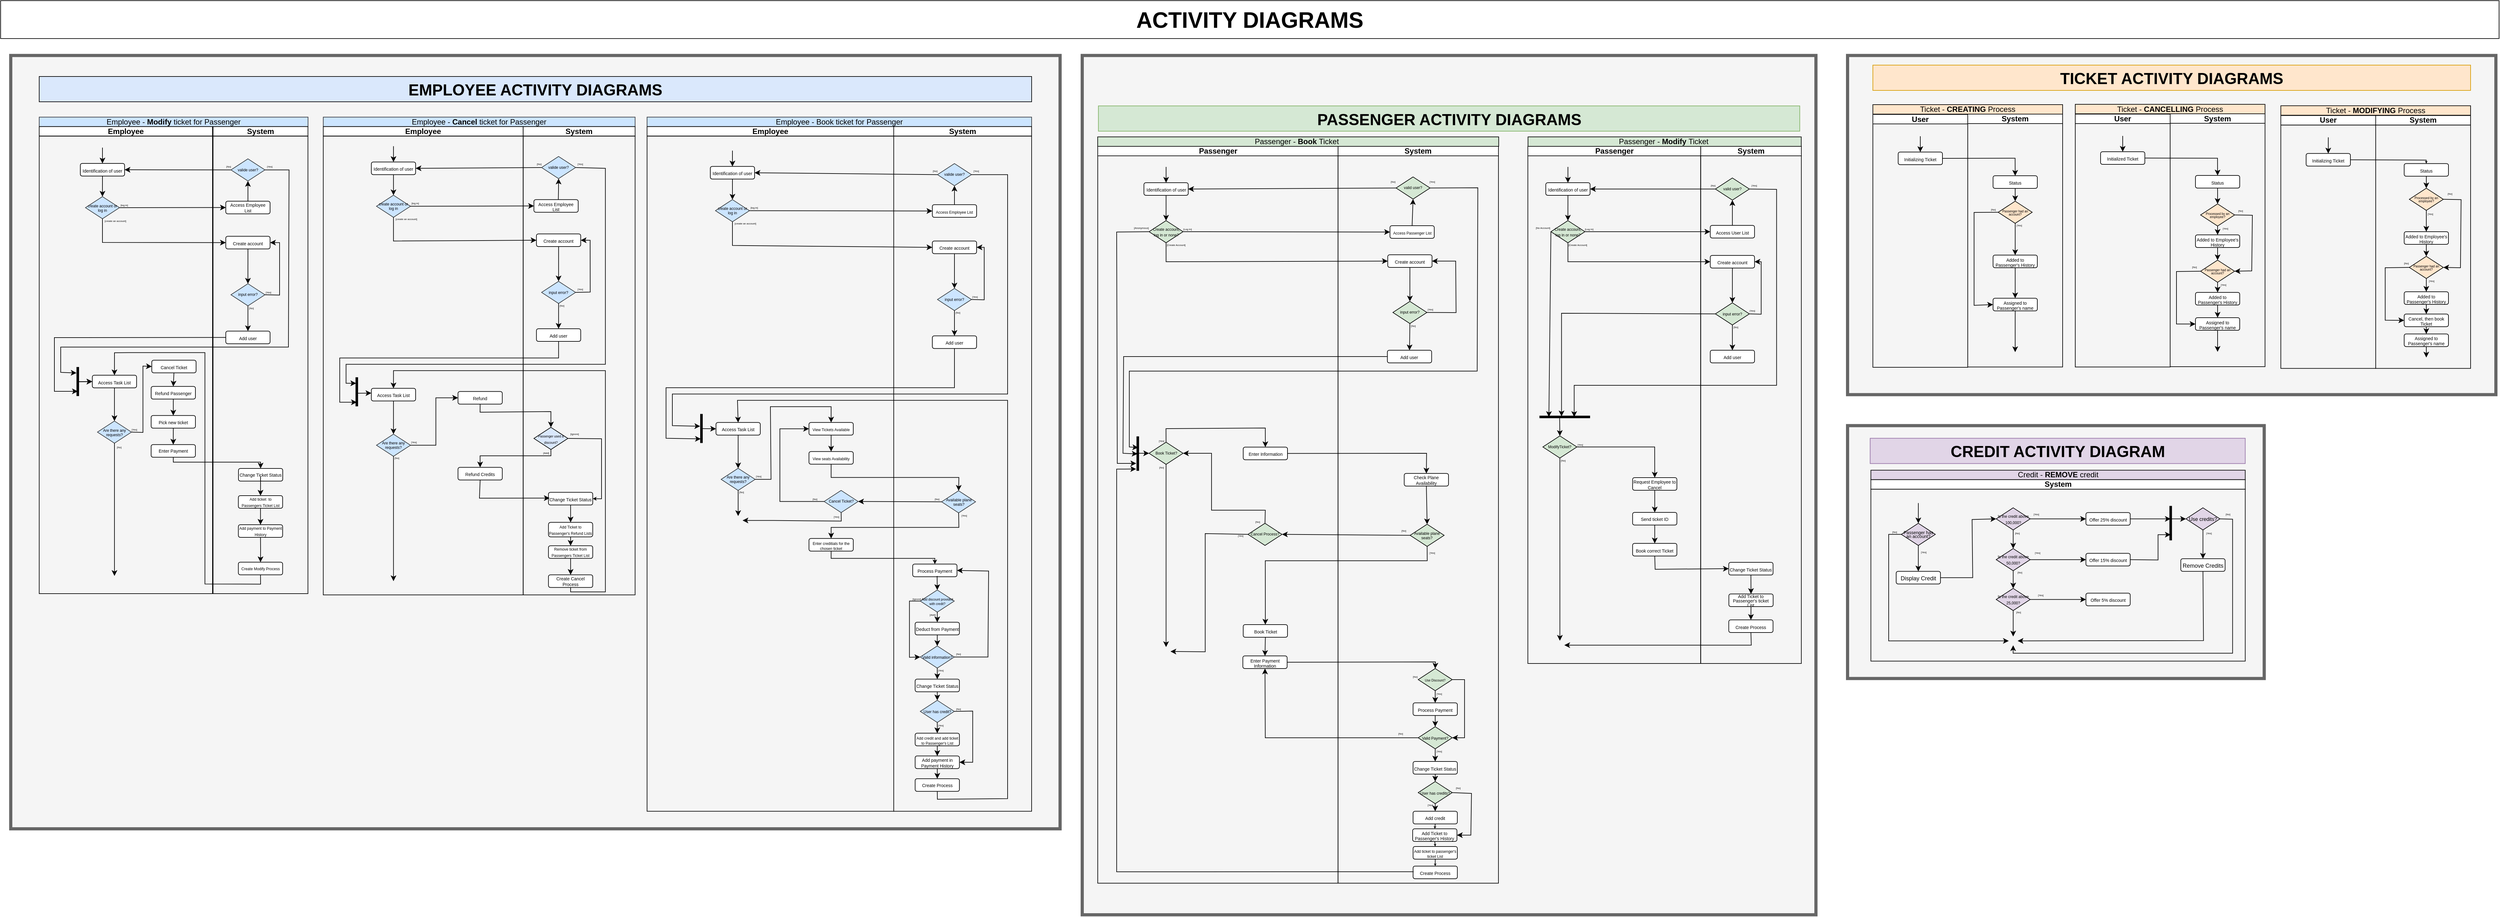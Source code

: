 <mxfile version="24.8.0">
  <diagram id="prtHgNgQTEPvFCAcTncT" name="Page-1">
    <mxGraphModel dx="1734" dy="2079" grid="1" gridSize="10" guides="1" tooltips="1" connect="1" arrows="0" fold="1" page="1" pageScale="1" pageWidth="1600" pageHeight="1200" math="0" shadow="0">
      <root>
        <mxCell id="0" />
        <mxCell id="1" parent="0" />
        <mxCell id="JmpgJgGLpCUf-meg46Jg-1" value="" style="rounded=0;whiteSpace=wrap;html=1;fillColor=#f5f5f5;strokeWidth=5;fontColor=#333333;strokeColor=#666666;" parent="1" vertex="1">
          <mxGeometry x="1710.0" y="-893.25" width="1160" height="1359.25" as="geometry" />
        </mxCell>
        <mxCell id="lpru7zI7zhYBW9frvQFq-23" value="" style="rounded=0;whiteSpace=wrap;html=1;fillColor=#f5f5f5;strokeWidth=5;fontColor=#333333;strokeColor=#666666;" vertex="1" parent="1">
          <mxGeometry x="2920" y="-307.75" width="658.73" height="400" as="geometry" />
        </mxCell>
        <mxCell id="JmpgJgGLpCUf-meg46Jg-46" value="" style="rounded=0;whiteSpace=wrap;html=1;fillColor=#f5f5f5;strokeWidth=5;fontColor=#333333;strokeColor=#666666;" parent="1" vertex="1">
          <mxGeometry x="2920.0" y="-893.25" width="1025.01" height="536.5" as="geometry" />
        </mxCell>
        <mxCell id="mxLRcvv0pXIfa98KTVw0-560" value="" style="rounded=0;whiteSpace=wrap;html=1;fillColor=#f5f5f5;strokeWidth=5;fontColor=#333333;strokeColor=#666666;" parent="1" vertex="1">
          <mxGeometry x="15.99" y="-893.25" width="1659" height="1223.25" as="geometry" />
        </mxCell>
        <mxCell id="_ykP8yXXAZzi87tae3Qi-2" value="Employee - Book&lt;b&gt;&amp;nbsp;&lt;/b&gt;ticket for Passenger" style="rounded=0;whiteSpace=wrap;html=1;fillColor=#cce5ff;strokeColor=#36393d;" parent="1" vertex="1">
          <mxGeometry x="1022" y="-795.75" width="608" height="15" as="geometry" />
        </mxCell>
        <mxCell id="_ykP8yXXAZzi87tae3Qi-3" value="&lt;b&gt;Employee&lt;/b&gt;" style="rounded=0;whiteSpace=wrap;html=1;" parent="1" vertex="1">
          <mxGeometry x="1022" y="-780.75" width="390" height="15" as="geometry" />
        </mxCell>
        <mxCell id="_ykP8yXXAZzi87tae3Qi-4" value="&lt;b&gt;System&lt;/b&gt;" style="rounded=0;whiteSpace=wrap;html=1;" parent="1" vertex="1">
          <mxGeometry x="1412" y="-780.75" width="217.97" height="15" as="geometry" />
        </mxCell>
        <mxCell id="_ykP8yXXAZzi87tae3Qi-7" value="" style="rounded=0;whiteSpace=wrap;html=1;gradientColor=none;fillColor=none;" parent="1" vertex="1">
          <mxGeometry x="1022" y="-765.75" width="390" height="1068" as="geometry" />
        </mxCell>
        <mxCell id="_ykP8yXXAZzi87tae3Qi-8" value="" style="rounded=0;whiteSpace=wrap;html=1;gradientColor=none;fillColor=none;" parent="1" vertex="1">
          <mxGeometry x="1412" y="-765.75" width="217.97" height="1068" as="geometry" />
        </mxCell>
        <mxCell id="_ykP8yXXAZzi87tae3Qi-15" style="edgeStyle=orthogonalEdgeStyle;rounded=0;orthogonalLoop=1;jettySize=auto;html=1;" parent="1" source="mxLRcvv0pXIfa98KTVw0-37" edge="1">
          <mxGeometry relative="1" as="geometry">
            <mxPoint x="1157" y="-717.75" as="targetPoint" />
            <mxPoint x="1157" y="-747.75" as="sourcePoint" />
          </mxGeometry>
        </mxCell>
        <mxCell id="_ykP8yXXAZzi87tae3Qi-12" style="edgeStyle=orthogonalEdgeStyle;rounded=0;orthogonalLoop=1;jettySize=auto;html=1;entryX=0.633;entryY=0.9;entryDx=0;entryDy=0;entryPerimeter=0;" parent="1" edge="1">
          <mxGeometry relative="1" as="geometry">
            <mxPoint x="1157" y="-747.75" as="sourcePoint" />
            <mxPoint x="1157" y="-747.75" as="targetPoint" />
          </mxGeometry>
        </mxCell>
        <mxCell id="_ykP8yXXAZzi87tae3Qi-13" style="edgeStyle=orthogonalEdgeStyle;rounded=0;orthogonalLoop=1;jettySize=auto;html=1;entryX=1.017;entryY=0.583;entryDx=0;entryDy=0;entryPerimeter=0;" parent="1" edge="1">
          <mxGeometry relative="1" as="geometry">
            <mxPoint x="1157" y="-747.75" as="sourcePoint" />
            <mxPoint x="1157" y="-747.75" as="targetPoint" />
          </mxGeometry>
        </mxCell>
        <mxCell id="_ykP8yXXAZzi87tae3Qi-17" value="&lt;span style=&quot;font-size: 7px;&quot;&gt;Identification of user&lt;/span&gt;" style="rounded=1;whiteSpace=wrap;html=1;fillColor=default;" parent="1" vertex="1">
          <mxGeometry x="1122" y="-717.75" width="70" height="20" as="geometry" />
        </mxCell>
        <mxCell id="_ykP8yXXAZzi87tae3Qi-19" value="" style="endArrow=classic;html=1;rounded=0;exitX=0.5;exitY=1;exitDx=0;exitDy=0;" parent="1" source="_ykP8yXXAZzi87tae3Qi-17" target="_ykP8yXXAZzi87tae3Qi-22" edge="1">
          <mxGeometry width="50" height="50" relative="1" as="geometry">
            <mxPoint x="1312" y="-597.75" as="sourcePoint" />
            <mxPoint x="1022" y="-607.75" as="targetPoint" />
          </mxGeometry>
        </mxCell>
        <mxCell id="_ykP8yXXAZzi87tae3Qi-22" value="&lt;p style=&quot;line-height: 80%;&quot;&gt;&lt;font style=&quot;font-size: 6px;&quot;&gt;create account or log in&lt;/font&gt;&lt;br style=&quot;font-size: 8px;&quot;&gt;&lt;/p&gt;" style="rhombus;whiteSpace=wrap;html=1;fontSize=8;fillColor=#cce5ff;strokeColor=#36393d;" parent="1" vertex="1">
          <mxGeometry x="1130.12" y="-665.25" width="53.75" height="35" as="geometry" />
        </mxCell>
        <mxCell id="_ykP8yXXAZzi87tae3Qi-25" value="&lt;font style=&quot;font-size: 6px;&quot;&gt;Access Employee List&lt;/font&gt;" style="rounded=1;whiteSpace=wrap;html=1;fillColor=default;" parent="1" vertex="1">
          <mxGeometry x="1473.02" y="-657.25" width="70" height="20" as="geometry" />
        </mxCell>
        <mxCell id="FDm5bnh9xKLYlSZoZOp7-41" value="" style="endArrow=classic;html=1;rounded=0;exitX=1;exitY=0.5;exitDx=0;exitDy=0;entryX=0;entryY=0.5;entryDx=0;entryDy=0;" parent="1" source="_ykP8yXXAZzi87tae3Qi-22" target="_ykP8yXXAZzi87tae3Qi-25" edge="1">
          <mxGeometry width="50" height="50" relative="1" as="geometry">
            <mxPoint x="1172" y="-622.75" as="sourcePoint" />
            <mxPoint x="1222" y="-672.75" as="targetPoint" />
          </mxGeometry>
        </mxCell>
        <mxCell id="FDm5bnh9xKLYlSZoZOp7-46" value="" style="endArrow=classic;html=1;rounded=0;entryX=0.5;entryY=1;entryDx=0;entryDy=0;exitX=0.5;exitY=0;exitDx=0;exitDy=0;" parent="1" source="_ykP8yXXAZzi87tae3Qi-25" target="mxLRcvv0pXIfa98KTVw0-18" edge="1">
          <mxGeometry width="50" height="50" relative="1" as="geometry">
            <mxPoint x="1508" y="-670" as="sourcePoint" />
            <mxPoint x="1517.01" y="-694.75" as="targetPoint" />
            <Array as="points" />
          </mxGeometry>
        </mxCell>
        <mxCell id="FDm5bnh9xKLYlSZoZOp7-47" value="" style="endArrow=classic;html=1;rounded=0;exitX=0;exitY=0.5;exitDx=0;exitDy=0;entryX=1;entryY=0.5;entryDx=0;entryDy=0;" parent="1" source="mxLRcvv0pXIfa98KTVw0-18" target="_ykP8yXXAZzi87tae3Qi-17" edge="1">
          <mxGeometry width="50" height="50" relative="1" as="geometry">
            <mxPoint x="1306" y="-707.75" as="sourcePoint" />
            <mxPoint x="1272" y="-692.75" as="targetPoint" />
          </mxGeometry>
        </mxCell>
        <mxCell id="FDm5bnh9xKLYlSZoZOp7-54" value="" style="endArrow=classic;html=1;rounded=0;exitX=0.5;exitY=1;exitDx=0;exitDy=0;entryX=0;entryY=0.5;entryDx=0;entryDy=0;" parent="1" source="_ykP8yXXAZzi87tae3Qi-22" target="FDm5bnh9xKLYlSZoZOp7-62" edge="1">
          <mxGeometry width="50" height="50" relative="1" as="geometry">
            <mxPoint x="1222" y="-592.75" as="sourcePoint" />
            <mxPoint x="1281" y="-612.75" as="targetPoint" />
            <Array as="points">
              <mxPoint x="1157" y="-592.75" />
            </Array>
          </mxGeometry>
        </mxCell>
        <mxCell id="FDm5bnh9xKLYlSZoZOp7-56" value="&lt;p style=&quot;line-height: 80%;&quot;&gt;&lt;span style=&quot;font-size: 6px;&quot;&gt;input error?&lt;/span&gt;&lt;/p&gt;" style="rhombus;whiteSpace=wrap;html=1;fontSize=8;fillColor=#cce5ff;strokeColor=#36393d;" parent="1" vertex="1">
          <mxGeometry x="1481.13" y="-524.75" width="53.75" height="35" as="geometry" />
        </mxCell>
        <mxCell id="FDm5bnh9xKLYlSZoZOp7-58" value="&lt;span style=&quot;font-size: 7px;&quot;&gt;Add user&lt;/span&gt;" style="rounded=1;whiteSpace=wrap;html=1;fillColor=default;" parent="1" vertex="1">
          <mxGeometry x="1473.01" y="-449.75" width="70" height="20" as="geometry" />
        </mxCell>
        <mxCell id="FDm5bnh9xKLYlSZoZOp7-62" value="&lt;span style=&quot;font-size: 7px;&quot;&gt;Create account&lt;/span&gt;" style="rounded=1;whiteSpace=wrap;html=1;fillColor=default;" parent="1" vertex="1">
          <mxGeometry x="1473.01" y="-599.75" width="70" height="20" as="geometry" />
        </mxCell>
        <mxCell id="FDm5bnh9xKLYlSZoZOp7-63" value="" style="endArrow=classic;html=1;rounded=0;exitX=0.5;exitY=1;exitDx=0;exitDy=0;entryX=0.5;entryY=0;entryDx=0;entryDy=0;" parent="1" source="FDm5bnh9xKLYlSZoZOp7-62" target="FDm5bnh9xKLYlSZoZOp7-56" edge="1">
          <mxGeometry width="50" height="50" relative="1" as="geometry">
            <mxPoint x="1413.01" y="-579.75" as="sourcePoint" />
            <mxPoint x="1463.01" y="-629.75" as="targetPoint" />
          </mxGeometry>
        </mxCell>
        <mxCell id="mxLRcvv0pXIfa98KTVw0-2" value="&lt;span style=&quot;font-size: 4px;&quot;&gt;[log in]&lt;/span&gt;" style="text;html=1;align=center;verticalAlign=middle;resizable=0;points=[];autosize=1;strokeColor=none;fillColor=none;fontSize=7;" parent="1" vertex="1">
          <mxGeometry x="1171" y="-662.75" width="40" height="20" as="geometry" />
        </mxCell>
        <mxCell id="mxLRcvv0pXIfa98KTVw0-3" value="&lt;span style=&quot;font-size: 4px;&quot;&gt;[create an account]&lt;/span&gt;" style="text;html=1;align=center;verticalAlign=middle;resizable=0;points=[];autosize=1;strokeColor=none;fillColor=none;fontSize=7;" parent="1" vertex="1">
          <mxGeometry x="1147" y="-637.75" width="60" height="20" as="geometry" />
        </mxCell>
        <mxCell id="mxLRcvv0pXIfa98KTVw0-7" value="" style="endArrow=classic;html=1;rounded=0;exitX=0.5;exitY=1;exitDx=0;exitDy=0;entryX=0.5;entryY=0;entryDx=0;entryDy=0;" parent="1" source="FDm5bnh9xKLYlSZoZOp7-56" target="FDm5bnh9xKLYlSZoZOp7-58" edge="1">
          <mxGeometry width="50" height="50" relative="1" as="geometry">
            <mxPoint x="1483.01" y="-519.75" as="sourcePoint" />
            <mxPoint x="1523.01" y="-559.75" as="targetPoint" />
          </mxGeometry>
        </mxCell>
        <mxCell id="mxLRcvv0pXIfa98KTVw0-12" value="" style="endArrow=none;html=1;rounded=0;strokeWidth=4;" parent="1" edge="1">
          <mxGeometry width="50" height="50" relative="1" as="geometry">
            <mxPoint x="1108" y="-326.25" as="sourcePoint" />
            <mxPoint x="1108" y="-280.25" as="targetPoint" />
          </mxGeometry>
        </mxCell>
        <mxCell id="mxLRcvv0pXIfa98KTVw0-18" value="&lt;p style=&quot;line-height: 80%;&quot;&gt;&lt;span style=&quot;font-size: 6px;&quot;&gt;valide user?&lt;/span&gt;&lt;/p&gt;" style="rhombus;whiteSpace=wrap;html=1;fontSize=8;fillColor=#cce5ff;strokeColor=#36393d;" parent="1" vertex="1">
          <mxGeometry x="1481.14" y="-722.25" width="53.75" height="35" as="geometry" />
        </mxCell>
        <mxCell id="mxLRcvv0pXIfa98KTVw0-20" value="" style="endArrow=classic;html=1;rounded=0;exitX=1;exitY=0.5;exitDx=0;exitDy=0;" parent="1" source="mxLRcvv0pXIfa98KTVw0-18" edge="1">
          <mxGeometry width="50" height="50" relative="1" as="geometry">
            <mxPoint x="1322" y="-602.75" as="sourcePoint" />
            <mxPoint x="1106" y="-306.75" as="targetPoint" />
            <Array as="points">
              <mxPoint x="1592" y="-704.75" />
              <mxPoint x="1592" y="-357.75" />
              <mxPoint x="1062" y="-357.75" />
              <mxPoint x="1062" y="-307.75" />
            </Array>
          </mxGeometry>
        </mxCell>
        <mxCell id="mxLRcvv0pXIfa98KTVw0-21" value="" style="endArrow=classic;html=1;rounded=0;exitX=0.5;exitY=1;exitDx=0;exitDy=0;" parent="1" source="FDm5bnh9xKLYlSZoZOp7-58" edge="1">
          <mxGeometry width="50" height="50" relative="1" as="geometry">
            <mxPoint x="1322" y="-582.75" as="sourcePoint" />
            <mxPoint x="1107" y="-286.75" as="targetPoint" />
            <Array as="points">
              <mxPoint x="1508" y="-367.75" />
              <mxPoint x="1307" y="-367.75" />
              <mxPoint x="1052" y="-367.75" />
              <mxPoint x="1052" y="-287.75" />
            </Array>
          </mxGeometry>
        </mxCell>
        <mxCell id="mxLRcvv0pXIfa98KTVw0-23" value="&lt;span style=&quot;font-size: 7px;&quot;&gt;Access Task List&lt;/span&gt;" style="rounded=1;whiteSpace=wrap;html=1;fillColor=default;" parent="1" vertex="1">
          <mxGeometry x="1131" y="-312.75" width="70" height="20" as="geometry" />
        </mxCell>
        <mxCell id="mxLRcvv0pXIfa98KTVw0-26" value="&lt;p style=&quot;line-height: 80%;&quot;&gt;&lt;span style=&quot;font-size: 6px;&quot;&gt;Are there any requests?&lt;/span&gt;&lt;/p&gt;" style="rhombus;whiteSpace=wrap;html=1;fontSize=8;fillColor=#cce5ff;strokeColor=#36393d;" parent="1" vertex="1">
          <mxGeometry x="1139.13" y="-240.25" width="53.75" height="35" as="geometry" />
        </mxCell>
        <mxCell id="mxLRcvv0pXIfa98KTVw0-27" value="" style="endArrow=classic;html=1;rounded=0;exitX=0.5;exitY=1;exitDx=0;exitDy=0;entryX=0.5;entryY=0;entryDx=0;entryDy=0;" parent="1" source="mxLRcvv0pXIfa98KTVw0-23" target="mxLRcvv0pXIfa98KTVw0-26" edge="1">
          <mxGeometry width="50" height="50" relative="1" as="geometry">
            <mxPoint x="1078.01" y="-157.75" as="sourcePoint" />
            <mxPoint x="1128.01" y="-207.75" as="targetPoint" />
          </mxGeometry>
        </mxCell>
        <mxCell id="mxLRcvv0pXIfa98KTVw0-32" value="" style="endArrow=classic;html=1;rounded=0;exitX=0.5;exitY=1;exitDx=0;exitDy=0;entryX=0.5;entryY=0;entryDx=0;entryDy=0;" parent="1" source="mxLRcvv0pXIfa98KTVw0-26" target="mxLRcvv0pXIfa98KTVw0-36" edge="1">
          <mxGeometry width="50" height="50" relative="1" as="geometry">
            <mxPoint x="1176.01" y="-274.75" as="sourcePoint" />
            <mxPoint x="1166.02" y="-167.75" as="targetPoint" />
          </mxGeometry>
        </mxCell>
        <mxCell id="mxLRcvv0pXIfa98KTVw0-36" value="" style="shape=image;html=1;verticalAlign=top;verticalLabelPosition=bottom;labelBackgroundColor=#ffffff;imageAspect=0;aspect=fixed;image=https://cdn4.iconfinder.com/data/icons/ionicons/512/icon-ios7-circle-filled-128.png" parent="1" vertex="1">
          <mxGeometry x="1159.01" y="-164.75" width="14" height="14" as="geometry" />
        </mxCell>
        <mxCell id="mxLRcvv0pXIfa98KTVw0-37" value="" style="shape=image;html=1;verticalAlign=top;verticalLabelPosition=bottom;labelBackgroundColor=#ffffff;imageAspect=0;aspect=fixed;image=https://cdn4.iconfinder.com/data/icons/essential-app-2/16/record-round-circle-dot-128.png" parent="1" vertex="1">
          <mxGeometry x="1151.99" y="-752.75" width="10" height="10" as="geometry" />
        </mxCell>
        <mxCell id="mxLRcvv0pXIfa98KTVw0-39" value="&lt;span style=&quot;font-size: 4px;&quot;&gt;[No]&lt;/span&gt;" style="text;html=1;align=center;verticalAlign=middle;resizable=0;points=[];autosize=1;strokeColor=none;fillColor=none;fontSize=7;" parent="1" vertex="1">
          <mxGeometry x="1156.01" y="-212.75" width="30" height="20" as="geometry" />
        </mxCell>
        <mxCell id="mxLRcvv0pXIfa98KTVw0-41" value="&lt;span style=&quot;font-size: 4px;&quot;&gt;[Yes]&lt;/span&gt;" style="text;html=1;align=center;verticalAlign=middle;resizable=0;points=[];autosize=1;strokeColor=none;fillColor=none;fontSize=7;" parent="1" vertex="1">
          <mxGeometry x="1183.01" y="-237.75" width="30" height="20" as="geometry" />
        </mxCell>
        <mxCell id="mxLRcvv0pXIfa98KTVw0-47" value="&lt;span style=&quot;font-size: 6px;&quot;&gt;View Tickets Available&lt;/span&gt;" style="rounded=1;whiteSpace=wrap;html=1;fillColor=default;" parent="1" vertex="1">
          <mxGeometry x="1278.01" y="-312.75" width="70" height="20" as="geometry" />
        </mxCell>
        <mxCell id="mxLRcvv0pXIfa98KTVw0-49" value="&lt;p style=&quot;line-height: 80%;&quot;&gt;&lt;span style=&quot;font-size: 6px;&quot;&gt;Available plane seats?&lt;/span&gt;&lt;/p&gt;" style="rhombus;whiteSpace=wrap;html=1;fontSize=8;fillColor=#cce5ff;strokeColor=#36393d;" parent="1" vertex="1">
          <mxGeometry x="1487.68" y="-204.75" width="53.75" height="35" as="geometry" />
        </mxCell>
        <mxCell id="mxLRcvv0pXIfa98KTVw0-50" value="" style="endArrow=classic;html=1;rounded=0;exitX=0.5;exitY=1;exitDx=0;exitDy=0;entryX=0.5;entryY=0;entryDx=0;entryDy=0;" parent="1" source="WeLGuEtwICwBMHaoyHWg-1" target="mxLRcvv0pXIfa98KTVw0-49" edge="1">
          <mxGeometry width="50" height="50" relative="1" as="geometry">
            <mxPoint x="1238.01" y="-207.75" as="sourcePoint" />
            <mxPoint x="1288.01" y="-257.75" as="targetPoint" />
            <Array as="points">
              <mxPoint x="1313" y="-225.75" />
              <mxPoint x="1515" y="-225.75" />
            </Array>
          </mxGeometry>
        </mxCell>
        <mxCell id="mxLRcvv0pXIfa98KTVw0-51" value="" style="endArrow=classic;html=1;rounded=0;exitX=0.5;exitY=1;exitDx=0;exitDy=0;" parent="1" source="mxLRcvv0pXIfa98KTVw0-49" target="mxLRcvv0pXIfa98KTVw0-67" edge="1">
          <mxGeometry width="50" height="50" relative="1" as="geometry">
            <mxPoint x="1238.01" y="-207.75" as="sourcePoint" />
            <mxPoint x="1313.01" y="-177.75" as="targetPoint" />
            <Array as="points">
              <mxPoint x="1515" y="-146.75" />
              <mxPoint x="1313" y="-146.75" />
              <mxPoint x="1313.02" y="-137.75" />
            </Array>
          </mxGeometry>
        </mxCell>
        <mxCell id="mxLRcvv0pXIfa98KTVw0-54" value="&lt;span style=&quot;font-size: 4px;&quot;&gt;[Yes]&lt;/span&gt;" style="text;html=1;align=center;verticalAlign=middle;resizable=0;points=[];autosize=1;strokeColor=none;fillColor=none;fontSize=7;" parent="1" vertex="1">
          <mxGeometry x="1507.55" y="-176.25" width="30" height="20" as="geometry" />
        </mxCell>
        <mxCell id="mxLRcvv0pXIfa98KTVw0-55" value="&lt;span style=&quot;font-size: 4px;&quot;&gt;[No]&lt;/span&gt;" style="text;html=1;align=center;verticalAlign=middle;resizable=0;points=[];autosize=1;strokeColor=none;fillColor=none;fontSize=7;" parent="1" vertex="1">
          <mxGeometry x="1464.55" y="-202.25" width="30" height="20" as="geometry" />
        </mxCell>
        <mxCell id="mxLRcvv0pXIfa98KTVw0-67" value="&lt;p style=&quot;line-height: 50%;&quot;&gt;&lt;font style=&quot;font-size: 6px;&quot;&gt;Enter creditials for the chosen ticket&lt;/font&gt;&lt;/p&gt;" style="rounded=1;whiteSpace=wrap;html=1;fillColor=default;" parent="1" vertex="1">
          <mxGeometry x="1278.01" y="-129.25" width="70" height="20" as="geometry" />
        </mxCell>
        <mxCell id="mxLRcvv0pXIfa98KTVw0-72" value="&lt;p style=&quot;line-height: 80%;&quot;&gt;&lt;span style=&quot;font-size: 6px;&quot;&gt;Cancel Ticket?&lt;/span&gt;&lt;/p&gt;" style="rhombus;whiteSpace=wrap;html=1;fontSize=8;fillColor=#cce5ff;strokeColor=#36393d;" parent="1" vertex="1">
          <mxGeometry x="1301.97" y="-205.25" width="53.75" height="35" as="geometry" />
        </mxCell>
        <mxCell id="mxLRcvv0pXIfa98KTVw0-82" value="" style="endArrow=classic;html=1;rounded=0;entryX=0;entryY=0.5;entryDx=0;entryDy=0;" parent="1" edge="1" target="mxLRcvv0pXIfa98KTVw0-23">
          <mxGeometry width="50" height="50" relative="1" as="geometry">
            <mxPoint x="1107.99" y="-303" as="sourcePoint" />
            <mxPoint x="1131" y="-303.25" as="targetPoint" />
          </mxGeometry>
        </mxCell>
        <mxCell id="mxLRcvv0pXIfa98KTVw0-84" value="" style="endArrow=classic;html=1;rounded=0;exitX=1;exitY=0.5;exitDx=0;exitDy=0;entryX=0.5;entryY=0;entryDx=0;entryDy=0;" parent="1" source="mxLRcvv0pXIfa98KTVw0-26" target="mxLRcvv0pXIfa98KTVw0-47" edge="1">
          <mxGeometry width="50" height="50" relative="1" as="geometry">
            <mxPoint x="1228.01" y="-157.75" as="sourcePoint" />
            <mxPoint x="1258.01" y="-317.75" as="targetPoint" />
            <Array as="points">
              <mxPoint x="1218.01" y="-222.75" />
              <mxPoint x="1217" y="-337.75" />
              <mxPoint x="1313" y="-337.75" />
            </Array>
          </mxGeometry>
        </mxCell>
        <mxCell id="mxLRcvv0pXIfa98KTVw0-91" value="" style="endArrow=classic;html=1;rounded=0;exitX=0.5;exitY=1;exitDx=0;exitDy=0;entryX=1;entryY=0.5;entryDx=0;entryDy=0;" parent="1" source="mxLRcvv0pXIfa98KTVw0-72" target="mxLRcvv0pXIfa98KTVw0-36" edge="1">
          <mxGeometry width="50" height="50" relative="1" as="geometry">
            <mxPoint x="1308.01" y="-207.75" as="sourcePoint" />
            <mxPoint x="1192" y="-67.75" as="targetPoint" />
            <Array as="points">
              <mxPoint x="1329" y="-156.75" />
              <mxPoint x="1222" y="-157.75" />
              <mxPoint x="1193" y="-157.75" />
            </Array>
          </mxGeometry>
        </mxCell>
        <mxCell id="mxLRcvv0pXIfa98KTVw0-105" value="&lt;span style=&quot;font-size: 4px;&quot;&gt;[Yes]&lt;/span&gt;" style="text;html=1;align=center;verticalAlign=middle;resizable=0;points=[];autosize=1;strokeColor=none;fillColor=none;fontSize=7;" parent="1" vertex="1">
          <mxGeometry x="1306" y="-173.75" width="30" height="20" as="geometry" />
        </mxCell>
        <mxCell id="mxLRcvv0pXIfa98KTVw0-106" value="&lt;span style=&quot;font-size: 4px;&quot;&gt;[No]&lt;/span&gt;" style="text;html=1;align=center;verticalAlign=middle;resizable=0;points=[];autosize=1;strokeColor=none;fillColor=none;fontSize=7;" parent="1" vertex="1">
          <mxGeometry x="1271.97" y="-202.25" width="30" height="20" as="geometry" />
        </mxCell>
        <mxCell id="mxLRcvv0pXIfa98KTVw0-111" value="&lt;span style=&quot;font-size: 4px;&quot;&gt;[No]&lt;/span&gt;" style="text;html=1;align=center;verticalAlign=middle;resizable=0;points=[];autosize=1;strokeColor=none;fillColor=none;fontSize=7;" parent="1" vertex="1">
          <mxGeometry x="1462.01" y="-720.75" width="30" height="20" as="geometry" />
        </mxCell>
        <mxCell id="mxLRcvv0pXIfa98KTVw0-112" value="&lt;span style=&quot;font-size: 4px;&quot;&gt;[Yes]&lt;/span&gt;" style="text;html=1;align=center;verticalAlign=middle;resizable=0;points=[];autosize=1;strokeColor=none;fillColor=none;fontSize=7;" parent="1" vertex="1">
          <mxGeometry x="1527.01" y="-720.75" width="30" height="20" as="geometry" />
        </mxCell>
        <mxCell id="mxLRcvv0pXIfa98KTVw0-113" value="&lt;span style=&quot;font-size: 4px;&quot;&gt;[Yes]&lt;/span&gt;" style="text;html=1;align=center;verticalAlign=middle;resizable=0;points=[];autosize=1;strokeColor=none;fillColor=none;fontSize=7;" parent="1" vertex="1">
          <mxGeometry x="1525.02" y="-521.75" width="30" height="20" as="geometry" />
        </mxCell>
        <mxCell id="mxLRcvv0pXIfa98KTVw0-114" value="&lt;span style=&quot;font-size: 4px;&quot;&gt;[No]&lt;/span&gt;" style="text;html=1;align=center;verticalAlign=middle;resizable=0;points=[];autosize=1;strokeColor=none;fillColor=none;fontSize=7;" parent="1" vertex="1">
          <mxGeometry x="1498.01" y="-496.75" width="30" height="20" as="geometry" />
        </mxCell>
        <mxCell id="mxLRcvv0pXIfa98KTVw0-115" value="" style="endArrow=classic;html=1;rounded=0;entryX=0;entryY=0.5;entryDx=0;entryDy=0;exitX=0;exitY=0.5;exitDx=0;exitDy=0;" parent="1" source="mxLRcvv0pXIfa98KTVw0-72" target="mxLRcvv0pXIfa98KTVw0-47" edge="1">
          <mxGeometry width="50" height="50" relative="1" as="geometry">
            <mxPoint x="1292" y="-187.75" as="sourcePoint" />
            <mxPoint x="1382" y="-317.75" as="targetPoint" />
            <Array as="points">
              <mxPoint x="1272" y="-187.75" />
              <mxPoint x="1232" y="-187.75" />
              <mxPoint x="1232" y="-302.75" />
            </Array>
          </mxGeometry>
        </mxCell>
        <mxCell id="mxLRcvv0pXIfa98KTVw0-214" value="&lt;span style=&quot;font-size: 7px;&quot;&gt;Process Payment&lt;/span&gt;" style="rounded=1;whiteSpace=wrap;html=1;fillColor=default;" parent="1" vertex="1">
          <mxGeometry x="1442.01" y="-88.75" width="70" height="20" as="geometry" />
        </mxCell>
        <mxCell id="mxLRcvv0pXIfa98KTVw0-218" value="&lt;p style=&quot;line-height: 68%;&quot;&gt;&lt;font style=&quot;font-size: 5px;&quot;&gt;Add discount provided with credit?&lt;/font&gt;&lt;/p&gt;" style="rhombus;whiteSpace=wrap;html=1;fontSize=8;fillColor=#cce5ff;strokeColor=#36393d;" parent="1" vertex="1">
          <mxGeometry x="1453.97" y="-47.75" width="53.75" height="35" as="geometry" />
        </mxCell>
        <mxCell id="mxLRcvv0pXIfa98KTVw0-219" value="" style="endArrow=classic;html=1;rounded=0;exitX=0.551;exitY=0.94;exitDx=0;exitDy=0;entryX=0.5;entryY=0;entryDx=0;entryDy=0;exitPerimeter=0;" parent="1" source="mxLRcvv0pXIfa98KTVw0-214" target="mxLRcvv0pXIfa98KTVw0-218" edge="1">
          <mxGeometry width="50" height="50" relative="1" as="geometry">
            <mxPoint x="1098.99" y="81.25" as="sourcePoint" />
            <mxPoint x="1148.99" y="31.25" as="targetPoint" />
            <Array as="points" />
          </mxGeometry>
        </mxCell>
        <mxCell id="mxLRcvv0pXIfa98KTVw0-221" value="" style="endArrow=classic;html=1;rounded=0;exitX=0.5;exitY=1;exitDx=0;exitDy=0;entryX=0.5;entryY=0;entryDx=0;entryDy=0;" parent="1" source="mxLRcvv0pXIfa98KTVw0-218" target="mxLRcvv0pXIfa98KTVw0-223" edge="1">
          <mxGeometry width="50" height="50" relative="1" as="geometry">
            <mxPoint x="1490.83" y="-9.25" as="sourcePoint" />
            <mxPoint x="1480.835" y="73.25" as="targetPoint" />
          </mxGeometry>
        </mxCell>
        <mxCell id="mxLRcvv0pXIfa98KTVw0-223" value="&lt;span style=&quot;font-size: 7px;&quot;&gt;Deduct from Payment&lt;/span&gt;" style="rounded=1;whiteSpace=wrap;html=1;fillColor=default;" parent="1" vertex="1">
          <mxGeometry x="1445.82" y="3.25" width="70" height="20" as="geometry" />
        </mxCell>
        <mxCell id="mxLRcvv0pXIfa98KTVw0-226" value="&lt;span style=&quot;font-size: 6px;&quot;&gt;Valid information?&lt;/span&gt;" style="rhombus;whiteSpace=wrap;html=1;fontSize=8;fillColor=#cce5ff;strokeColor=#36393d;" parent="1" vertex="1">
          <mxGeometry x="1453.95" y="40.75" width="53.75" height="35" as="geometry" />
        </mxCell>
        <mxCell id="mxLRcvv0pXIfa98KTVw0-228" value="&lt;span style=&quot;font-size: 7px;&quot;&gt;Change Ticket Status&lt;/span&gt;" style="rounded=1;whiteSpace=wrap;html=1;fillColor=default;" parent="1" vertex="1">
          <mxGeometry x="1445.84" y="93.25" width="70" height="20" as="geometry" />
        </mxCell>
        <mxCell id="mxLRcvv0pXIfa98KTVw0-229" value="" style="endArrow=classic;html=1;rounded=0;exitX=0.5;exitY=1;exitDx=0;exitDy=0;entryX=0.5;entryY=0;entryDx=0;entryDy=0;" parent="1" source="mxLRcvv0pXIfa98KTVw0-223" target="mxLRcvv0pXIfa98KTVw0-226" edge="1">
          <mxGeometry width="50" height="50" relative="1" as="geometry">
            <mxPoint x="1305.83" y="200.75" as="sourcePoint" />
            <mxPoint x="1355.83" y="150.75" as="targetPoint" />
          </mxGeometry>
        </mxCell>
        <mxCell id="mxLRcvv0pXIfa98KTVw0-230" value="" style="endArrow=classic;html=1;rounded=0;exitX=0.5;exitY=1;exitDx=0;exitDy=0;entryX=0.5;entryY=0;entryDx=0;entryDy=0;" parent="1" source="mxLRcvv0pXIfa98KTVw0-226" target="mxLRcvv0pXIfa98KTVw0-228" edge="1">
          <mxGeometry width="50" height="50" relative="1" as="geometry">
            <mxPoint x="1305.83" y="200.75" as="sourcePoint" />
            <mxPoint x="1355.83" y="150.75" as="targetPoint" />
          </mxGeometry>
        </mxCell>
        <mxCell id="mxLRcvv0pXIfa98KTVw0-236" value="&lt;span style=&quot;font-size: 4px;&quot;&gt;[Add]&lt;/span&gt;" style="text;html=1;align=center;verticalAlign=middle;resizable=0;points=[];autosize=1;strokeColor=none;fillColor=none;fontSize=7;" parent="1" vertex="1">
          <mxGeometry x="1457.84" y="-19.25" width="30" height="20" as="geometry" />
        </mxCell>
        <mxCell id="mxLRcvv0pXIfa98KTVw0-238" value="&lt;span style=&quot;font-size: 4px;&quot;&gt;[Ignore]&lt;/span&gt;" style="text;html=1;align=center;verticalAlign=middle;resizable=0;points=[];autosize=1;strokeColor=none;fillColor=none;fontSize=7;" parent="1" vertex="1">
          <mxGeometry x="1427.84" y="-44.25" width="40" height="20" as="geometry" />
        </mxCell>
        <mxCell id="mxLRcvv0pXIfa98KTVw0-241" value="&lt;span style=&quot;font-size: 4px;&quot;&gt;[No]&lt;/span&gt;" style="text;html=1;align=center;verticalAlign=middle;resizable=0;points=[];autosize=1;strokeColor=none;fillColor=none;fontSize=7;" parent="1" vertex="1">
          <mxGeometry x="1498.84" y="43.25" width="30" height="20" as="geometry" />
        </mxCell>
        <mxCell id="mxLRcvv0pXIfa98KTVw0-242" value="" style="endArrow=classic;html=1;rounded=0;exitX=1;exitY=0.5;exitDx=0;exitDy=0;entryX=1;entryY=0.5;entryDx=0;entryDy=0;" parent="1" source="mxLRcvv0pXIfa98KTVw0-226" target="mxLRcvv0pXIfa98KTVw0-214" edge="1">
          <mxGeometry width="50" height="50" relative="1" as="geometry">
            <mxPoint x="1218.99" y="111.25" as="sourcePoint" />
            <mxPoint x="1268.99" y="61.25" as="targetPoint" />
            <Array as="points">
              <mxPoint x="1561" y="58.25" />
              <mxPoint x="1561" y="49.25" />
              <mxPoint x="1562" y="-77.75" />
            </Array>
          </mxGeometry>
        </mxCell>
        <mxCell id="mxLRcvv0pXIfa98KTVw0-243" value="" style="endArrow=classic;html=1;rounded=0;exitX=0.5;exitY=1;exitDx=0;exitDy=0;fillColor=#a20025;strokeColor=#000000;entryX=0.5;entryY=0;entryDx=0;entryDy=0;" parent="1" source="BSnZG3tIKPOjCawbchV8-3" target="mxLRcvv0pXIfa98KTVw0-23" edge="1">
          <mxGeometry width="50" height="50" relative="1" as="geometry">
            <mxPoint x="1388.01" y="-37.75" as="sourcePoint" />
            <mxPoint x="1202.01" y="2.25" as="targetPoint" />
            <Array as="points">
              <mxPoint x="1481" y="283.25" />
              <mxPoint x="1592" y="282.25" />
              <mxPoint x="1592" y="2.25" />
              <mxPoint x="1592" y="-347.75" />
              <mxPoint x="1164.93" y="-347.75" />
            </Array>
          </mxGeometry>
        </mxCell>
        <mxCell id="mxLRcvv0pXIfa98KTVw0-244" value="&lt;span style=&quot;font-size: 4px;&quot;&gt;[Yes]&lt;/span&gt;" style="text;html=1;align=center;verticalAlign=middle;resizable=0;points=[];autosize=1;strokeColor=none;fillColor=none;fontSize=7;" parent="1" vertex="1">
          <mxGeometry x="1470.84" y="68.75" width="30" height="20" as="geometry" />
        </mxCell>
        <mxCell id="mxLRcvv0pXIfa98KTVw0-354" value="Employee -&amp;nbsp;&lt;b&gt;Cancel&amp;nbsp;&lt;/b&gt;ticket for Passenger" style="rounded=0;whiteSpace=wrap;html=1;fillColor=#cce5ff;strokeColor=#36393d;" parent="1" vertex="1">
          <mxGeometry x="510.1" y="-795.75" width="493.02" height="15" as="geometry" />
        </mxCell>
        <mxCell id="mxLRcvv0pXIfa98KTVw0-355" value="&lt;b&gt;Employee&lt;/b&gt;" style="rounded=0;whiteSpace=wrap;html=1;" parent="1" vertex="1">
          <mxGeometry x="510.1" y="-780.75" width="316.02" height="15" as="geometry" />
        </mxCell>
        <mxCell id="mxLRcvv0pXIfa98KTVw0-356" value="&lt;b&gt;System&lt;/b&gt;" style="rounded=0;whiteSpace=wrap;html=1;" parent="1" vertex="1">
          <mxGeometry x="826.12" y="-780.75" width="176.98" height="15" as="geometry" />
        </mxCell>
        <mxCell id="mxLRcvv0pXIfa98KTVw0-359" value="" style="rounded=0;whiteSpace=wrap;html=1;gradientColor=none;fillColor=none;" parent="1" vertex="1">
          <mxGeometry x="510.1" y="-765.75" width="316.02" height="725.75" as="geometry" />
        </mxCell>
        <mxCell id="mxLRcvv0pXIfa98KTVw0-360" value="" style="rounded=0;whiteSpace=wrap;html=1;fillColor=none;strokeColor=#000000;" parent="1" vertex="1">
          <mxGeometry x="826.12" y="-765.75" width="176.98" height="725.75" as="geometry" />
        </mxCell>
        <mxCell id="mxLRcvv0pXIfa98KTVw0-363" style="edgeStyle=orthogonalEdgeStyle;rounded=0;orthogonalLoop=1;jettySize=auto;html=1;" parent="1" source="mxLRcvv0pXIfa98KTVw0-398" edge="1">
          <mxGeometry relative="1" as="geometry">
            <mxPoint x="621.09" y="-724.75" as="targetPoint" />
            <mxPoint x="621.09" y="-754.75" as="sourcePoint" />
          </mxGeometry>
        </mxCell>
        <mxCell id="mxLRcvv0pXIfa98KTVw0-364" style="edgeStyle=orthogonalEdgeStyle;rounded=0;orthogonalLoop=1;jettySize=auto;html=1;entryX=0.633;entryY=0.9;entryDx=0;entryDy=0;entryPerimeter=0;" parent="1" edge="1">
          <mxGeometry relative="1" as="geometry">
            <mxPoint x="621.09" y="-754.75" as="sourcePoint" />
            <mxPoint x="621.09" y="-754.75" as="targetPoint" />
          </mxGeometry>
        </mxCell>
        <mxCell id="mxLRcvv0pXIfa98KTVw0-365" style="edgeStyle=orthogonalEdgeStyle;rounded=0;orthogonalLoop=1;jettySize=auto;html=1;entryX=1.017;entryY=0.583;entryDx=0;entryDy=0;entryPerimeter=0;" parent="1" edge="1">
          <mxGeometry relative="1" as="geometry">
            <mxPoint x="621.09" y="-754.75" as="sourcePoint" />
            <mxPoint x="621.09" y="-754.75" as="targetPoint" />
          </mxGeometry>
        </mxCell>
        <mxCell id="mxLRcvv0pXIfa98KTVw0-366" value="&lt;span style=&quot;font-size: 7px;&quot;&gt;Identification of user&lt;/span&gt;" style="rounded=1;whiteSpace=wrap;html=1;fillColor=default;" parent="1" vertex="1">
          <mxGeometry x="586.09" y="-724.75" width="70" height="20" as="geometry" />
        </mxCell>
        <mxCell id="mxLRcvv0pXIfa98KTVw0-367" value="" style="endArrow=classic;html=1;rounded=0;exitX=0.5;exitY=1;exitDx=0;exitDy=0;" parent="1" source="mxLRcvv0pXIfa98KTVw0-366" target="mxLRcvv0pXIfa98KTVw0-368" edge="1">
          <mxGeometry width="50" height="50" relative="1" as="geometry">
            <mxPoint x="776.09" y="-604.75" as="sourcePoint" />
            <mxPoint x="486.09" y="-614.75" as="targetPoint" />
          </mxGeometry>
        </mxCell>
        <mxCell id="mxLRcvv0pXIfa98KTVw0-368" value="&lt;p style=&quot;line-height: 80%;&quot;&gt;&lt;font style=&quot;font-size: 6px;&quot;&gt;create account or log in&lt;/font&gt;&lt;br style=&quot;font-size: 8px;&quot;&gt;&lt;/p&gt;" style="rhombus;whiteSpace=wrap;html=1;fontSize=8;fillColor=#cce5ff;strokeColor=#36393d;" parent="1" vertex="1">
          <mxGeometry x="594.21" y="-672.25" width="53.75" height="35" as="geometry" />
        </mxCell>
        <mxCell id="mxLRcvv0pXIfa98KTVw0-369" value="&lt;p style=&quot;line-height: 50%;&quot;&gt;&lt;span style=&quot;font-size: 7px;&quot;&gt;Access Employee List&lt;/span&gt;&lt;/p&gt;" style="rounded=1;whiteSpace=wrap;html=1;fillColor=default;" parent="1" vertex="1">
          <mxGeometry x="843.13" y="-665.25" width="70" height="20" as="geometry" />
        </mxCell>
        <mxCell id="mxLRcvv0pXIfa98KTVw0-370" value="" style="endArrow=classic;html=1;rounded=0;exitX=1;exitY=0.5;exitDx=0;exitDy=0;entryX=0;entryY=0.5;entryDx=0;entryDy=0;" parent="1" source="mxLRcvv0pXIfa98KTVw0-368" target="mxLRcvv0pXIfa98KTVw0-369" edge="1">
          <mxGeometry width="50" height="50" relative="1" as="geometry">
            <mxPoint x="636.09" y="-629.75" as="sourcePoint" />
            <mxPoint x="686.09" y="-679.75" as="targetPoint" />
          </mxGeometry>
        </mxCell>
        <mxCell id="mxLRcvv0pXIfa98KTVw0-371" value="" style="endArrow=classic;html=1;rounded=0;exitX=0.551;exitY=-0.001;exitDx=0;exitDy=0;entryX=0.5;entryY=1;entryDx=0;entryDy=0;exitPerimeter=0;" parent="1" source="mxLRcvv0pXIfa98KTVw0-369" target="mxLRcvv0pXIfa98KTVw0-383" edge="1">
          <mxGeometry width="50" height="50" relative="1" as="geometry">
            <mxPoint x="881.12" y="-736" as="sourcePoint" />
            <mxPoint x="891.12" y="-706" as="targetPoint" />
            <Array as="points">
              <mxPoint x="882" y="-680" />
            </Array>
          </mxGeometry>
        </mxCell>
        <mxCell id="mxLRcvv0pXIfa98KTVw0-372" value="" style="endArrow=classic;html=1;rounded=0;exitX=0;exitY=0.5;exitDx=0;exitDy=0;entryX=1;entryY=0.5;entryDx=0;entryDy=0;" parent="1" source="mxLRcvv0pXIfa98KTVw0-383" target="mxLRcvv0pXIfa98KTVw0-366" edge="1">
          <mxGeometry width="50" height="50" relative="1" as="geometry">
            <mxPoint x="770.09" y="-714.75" as="sourcePoint" />
            <mxPoint x="736.09" y="-699.75" as="targetPoint" />
          </mxGeometry>
        </mxCell>
        <mxCell id="mxLRcvv0pXIfa98KTVw0-373" value="" style="endArrow=classic;html=1;rounded=0;exitX=0.5;exitY=1;exitDx=0;exitDy=0;entryX=0;entryY=0.5;entryDx=0;entryDy=0;" parent="1" source="mxLRcvv0pXIfa98KTVw0-368" target="mxLRcvv0pXIfa98KTVw0-376" edge="1">
          <mxGeometry width="50" height="50" relative="1" as="geometry">
            <mxPoint x="686.09" y="-599.75" as="sourcePoint" />
            <mxPoint x="745.09" y="-619.75" as="targetPoint" />
            <Array as="points">
              <mxPoint x="621.09" y="-599.75" />
            </Array>
          </mxGeometry>
        </mxCell>
        <mxCell id="mxLRcvv0pXIfa98KTVw0-374" value="&lt;p style=&quot;line-height: 80%;&quot;&gt;&lt;span style=&quot;font-size: 6px;&quot;&gt;input error?&lt;/span&gt;&lt;/p&gt;" style="rhombus;whiteSpace=wrap;html=1;fontSize=8;fillColor=#cce5ff;strokeColor=#36393d;" parent="1" vertex="1">
          <mxGeometry x="855.24" y="-536" width="53.75" height="35" as="geometry" />
        </mxCell>
        <mxCell id="mxLRcvv0pXIfa98KTVw0-375" value="&lt;span style=&quot;font-size: 7px;&quot;&gt;Add user&lt;/span&gt;" style="rounded=1;whiteSpace=wrap;html=1;fillColor=default;" parent="1" vertex="1">
          <mxGeometry x="847.12" y="-461" width="70" height="20" as="geometry" />
        </mxCell>
        <mxCell id="mxLRcvv0pXIfa98KTVw0-376" value="&lt;span style=&quot;font-size: 7px;&quot;&gt;Create account&lt;/span&gt;" style="rounded=1;whiteSpace=wrap;html=1;fillColor=default;" parent="1" vertex="1">
          <mxGeometry x="847.12" y="-611" width="70" height="20" as="geometry" />
        </mxCell>
        <mxCell id="mxLRcvv0pXIfa98KTVw0-377" value="" style="endArrow=classic;html=1;rounded=0;exitX=0.5;exitY=1;exitDx=0;exitDy=0;entryX=0.5;entryY=0;entryDx=0;entryDy=0;" parent="1" source="mxLRcvv0pXIfa98KTVw0-376" target="mxLRcvv0pXIfa98KTVw0-374" edge="1">
          <mxGeometry width="50" height="50" relative="1" as="geometry">
            <mxPoint x="787.12" y="-591" as="sourcePoint" />
            <mxPoint x="837.12" y="-641" as="targetPoint" />
          </mxGeometry>
        </mxCell>
        <mxCell id="mxLRcvv0pXIfa98KTVw0-378" value="&lt;span style=&quot;font-size: 4px;&quot;&gt;[log in]&lt;/span&gt;" style="text;html=1;align=center;verticalAlign=middle;resizable=0;points=[];autosize=1;strokeColor=none;fillColor=none;fontSize=7;" parent="1" vertex="1">
          <mxGeometry x="635.09" y="-669.75" width="40" height="20" as="geometry" />
        </mxCell>
        <mxCell id="mxLRcvv0pXIfa98KTVw0-379" value="&lt;span style=&quot;font-size: 4px;&quot;&gt;[create an account]&lt;/span&gt;" style="text;html=1;align=center;verticalAlign=middle;resizable=0;points=[];autosize=1;strokeColor=none;fillColor=none;fontSize=7;" parent="1" vertex="1">
          <mxGeometry x="611.09" y="-644.75" width="60" height="20" as="geometry" />
        </mxCell>
        <mxCell id="mxLRcvv0pXIfa98KTVw0-380" value="" style="endArrow=classic;html=1;rounded=0;exitX=0.5;exitY=1;exitDx=0;exitDy=0;entryX=0.5;entryY=0;entryDx=0;entryDy=0;" parent="1" source="mxLRcvv0pXIfa98KTVw0-374" target="mxLRcvv0pXIfa98KTVw0-375" edge="1">
          <mxGeometry width="50" height="50" relative="1" as="geometry">
            <mxPoint x="857.12" y="-531" as="sourcePoint" />
            <mxPoint x="897.12" y="-571" as="targetPoint" />
          </mxGeometry>
        </mxCell>
        <mxCell id="mxLRcvv0pXIfa98KTVw0-382" value="" style="endArrow=none;html=1;rounded=0;strokeWidth=4;" parent="1" edge="1">
          <mxGeometry width="50" height="50" relative="1" as="geometry">
            <mxPoint x="563.09" y="-384.25" as="sourcePoint" />
            <mxPoint x="563.09" y="-338.25" as="targetPoint" />
          </mxGeometry>
        </mxCell>
        <mxCell id="mxLRcvv0pXIfa98KTVw0-383" value="&lt;p style=&quot;line-height: 80%;&quot;&gt;&lt;span style=&quot;font-size: 6px;&quot;&gt;valide user?&lt;/span&gt;&lt;/p&gt;" style="rhombus;whiteSpace=wrap;html=1;fontSize=8;fillColor=#cce5ff;strokeColor=#36393d;" parent="1" vertex="1">
          <mxGeometry x="855.25" y="-733.5" width="53.75" height="35" as="geometry" />
        </mxCell>
        <mxCell id="mxLRcvv0pXIfa98KTVw0-384" value="" style="endArrow=classic;html=1;rounded=0;exitX=1;exitY=0.5;exitDx=0;exitDy=0;" parent="1" source="mxLRcvv0pXIfa98KTVw0-383" edge="1">
          <mxGeometry width="50" height="50" relative="1" as="geometry">
            <mxPoint x="786.09" y="-609.75" as="sourcePoint" />
            <mxPoint x="562.12" y="-374.75" as="targetPoint" />
            <Array as="points">
              <mxPoint x="956.12" y="-714.75" />
              <mxPoint x="956.12" y="-404.75" />
              <mxPoint x="546.12" y="-404.75" />
              <mxPoint x="546.12" y="-374.75" />
            </Array>
          </mxGeometry>
        </mxCell>
        <mxCell id="mxLRcvv0pXIfa98KTVw0-385" value="" style="endArrow=classic;html=1;rounded=0;exitX=0.5;exitY=1;exitDx=0;exitDy=0;" parent="1" source="mxLRcvv0pXIfa98KTVw0-375" edge="1">
          <mxGeometry width="50" height="50" relative="1" as="geometry">
            <mxPoint x="786.09" y="-589.75" as="sourcePoint" />
            <mxPoint x="563.12" y="-344.75" as="targetPoint" />
            <Array as="points">
              <mxPoint x="882.12" y="-414.75" />
              <mxPoint x="536.12" y="-414.75" />
              <mxPoint x="536.12" y="-344.75" />
            </Array>
          </mxGeometry>
        </mxCell>
        <mxCell id="mxLRcvv0pXIfa98KTVw0-386" value="&lt;span style=&quot;font-size: 7px;&quot;&gt;Access Task List&lt;/span&gt;" style="rounded=1;whiteSpace=wrap;html=1;fillColor=default;" parent="1" vertex="1">
          <mxGeometry x="586.09" y="-366.75" width="70" height="20" as="geometry" />
        </mxCell>
        <mxCell id="mxLRcvv0pXIfa98KTVw0-388" value="&lt;p style=&quot;line-height: 80%;&quot;&gt;&lt;span style=&quot;font-size: 6px;&quot;&gt;Are there any requests?&lt;/span&gt;&lt;/p&gt;" style="rhombus;whiteSpace=wrap;html=1;fontSize=8;fillColor=#cce5ff;strokeColor=#36393d;" parent="1" vertex="1">
          <mxGeometry x="594.22" y="-294.25" width="53.75" height="35" as="geometry" />
        </mxCell>
        <mxCell id="mxLRcvv0pXIfa98KTVw0-389" value="" style="endArrow=classic;html=1;rounded=0;exitX=0.5;exitY=1;exitDx=0;exitDy=0;entryX=0.5;entryY=0;entryDx=0;entryDy=0;" parent="1" source="mxLRcvv0pXIfa98KTVw0-386" target="mxLRcvv0pXIfa98KTVw0-388" edge="1">
          <mxGeometry width="50" height="50" relative="1" as="geometry">
            <mxPoint x="533.1" y="-211.75" as="sourcePoint" />
            <mxPoint x="583.1" y="-261.75" as="targetPoint" />
          </mxGeometry>
        </mxCell>
        <mxCell id="mxLRcvv0pXIfa98KTVw0-393" value="" style="endArrow=classic;html=1;rounded=0;exitX=0.5;exitY=1;exitDx=0;exitDy=0;entryX=0.5;entryY=0;entryDx=0;entryDy=0;" parent="1" source="mxLRcvv0pXIfa98KTVw0-388" target="mxLRcvv0pXIfa98KTVw0-397" edge="1">
          <mxGeometry width="50" height="50" relative="1" as="geometry">
            <mxPoint x="631.1" y="-328.75" as="sourcePoint" />
            <mxPoint x="621.11" y="-221.75" as="targetPoint" />
          </mxGeometry>
        </mxCell>
        <mxCell id="mxLRcvv0pXIfa98KTVw0-397" value="" style="shape=image;html=1;verticalAlign=top;verticalLabelPosition=bottom;labelBackgroundColor=#ffffff;imageAspect=0;aspect=fixed;image=https://cdn4.iconfinder.com/data/icons/ionicons/512/icon-ios7-circle-filled-128.png" parent="1" vertex="1">
          <mxGeometry x="614.11" y="-61.75" width="14" height="14" as="geometry" />
        </mxCell>
        <mxCell id="mxLRcvv0pXIfa98KTVw0-398" value="" style="shape=image;html=1;verticalAlign=top;verticalLabelPosition=bottom;labelBackgroundColor=#ffffff;imageAspect=0;aspect=fixed;image=https://cdn4.iconfinder.com/data/icons/essential-app-2/16/record-round-circle-dot-128.png" parent="1" vertex="1">
          <mxGeometry x="616.08" y="-759.75" width="10" height="10" as="geometry" />
        </mxCell>
        <mxCell id="mxLRcvv0pXIfa98KTVw0-399" value="&lt;span style=&quot;font-size: 4px;&quot;&gt;[No]&lt;/span&gt;" style="text;html=1;align=center;verticalAlign=middle;resizable=0;points=[];autosize=1;strokeColor=none;fillColor=none;fontSize=7;" parent="1" vertex="1">
          <mxGeometry x="611.1" y="-266.75" width="30" height="20" as="geometry" />
        </mxCell>
        <mxCell id="mxLRcvv0pXIfa98KTVw0-400" value="&lt;span style=&quot;font-size: 4px;&quot;&gt;[Yes]&lt;/span&gt;" style="text;html=1;align=center;verticalAlign=middle;resizable=0;points=[];autosize=1;strokeColor=none;fillColor=none;fontSize=7;" parent="1" vertex="1">
          <mxGeometry x="638.1" y="-291.75" width="30" height="20" as="geometry" />
        </mxCell>
        <mxCell id="mxLRcvv0pXIfa98KTVw0-423" value="" style="endArrow=classic;html=1;rounded=0;entryX=0;entryY=0.6;entryDx=0;entryDy=0;entryPerimeter=0;" parent="1" edge="1">
          <mxGeometry width="50" height="50" relative="1" as="geometry">
            <mxPoint x="563.08" y="-359" as="sourcePoint" />
            <mxPoint x="586.09" y="-359.25" as="targetPoint" />
          </mxGeometry>
        </mxCell>
        <mxCell id="mxLRcvv0pXIfa98KTVw0-434" value="&lt;span style=&quot;font-size: 4px;&quot;&gt;[No]&lt;/span&gt;" style="text;html=1;align=center;verticalAlign=middle;resizable=0;points=[];autosize=1;strokeColor=none;fillColor=none;fontSize=7;" parent="1" vertex="1">
          <mxGeometry x="836.12" y="-732" width="30" height="20" as="geometry" />
        </mxCell>
        <mxCell id="mxLRcvv0pXIfa98KTVw0-435" value="&lt;span style=&quot;font-size: 4px;&quot;&gt;[Yes]&lt;/span&gt;" style="text;html=1;align=center;verticalAlign=middle;resizable=0;points=[];autosize=1;strokeColor=none;fillColor=none;fontSize=7;" parent="1" vertex="1">
          <mxGeometry x="901.12" y="-732" width="30" height="20" as="geometry" />
        </mxCell>
        <mxCell id="mxLRcvv0pXIfa98KTVw0-436" value="&lt;span style=&quot;font-size: 4px;&quot;&gt;[Yes]&lt;/span&gt;" style="text;html=1;align=center;verticalAlign=middle;resizable=0;points=[];autosize=1;strokeColor=none;fillColor=none;fontSize=7;" parent="1" vertex="1">
          <mxGeometry x="901.14" y="-534" width="30" height="20" as="geometry" />
        </mxCell>
        <mxCell id="mxLRcvv0pXIfa98KTVw0-437" value="&lt;span style=&quot;font-size: 4px;&quot;&gt;[No]&lt;/span&gt;" style="text;html=1;align=center;verticalAlign=middle;resizable=0;points=[];autosize=1;strokeColor=none;fillColor=none;fontSize=7;" parent="1" vertex="1">
          <mxGeometry x="872.12" y="-508" width="30" height="20" as="geometry" />
        </mxCell>
        <mxCell id="mxLRcvv0pXIfa98KTVw0-444" value="&lt;span style=&quot;font-size: 7px;&quot;&gt;Refund&lt;/span&gt;" style="rounded=1;whiteSpace=wrap;html=1;fillColor=default;" parent="1" vertex="1">
          <mxGeometry x="723.1" y="-361.75" width="70" height="20" as="geometry" />
        </mxCell>
        <mxCell id="mxLRcvv0pXIfa98KTVw0-445" value="&lt;font style=&quot;font-size: 5px;&quot;&gt;Passenger used a discount?&lt;/font&gt;" style="rhombus;whiteSpace=wrap;html=1;fontSize=8;fillColor=#dae8fc;strokeColor=#000000;" parent="1" vertex="1">
          <mxGeometry x="843.13" y="-305" width="53.75" height="35" as="geometry" />
        </mxCell>
        <mxCell id="mxLRcvv0pXIfa98KTVw0-446" value="" style="endArrow=classic;html=1;rounded=0;exitX=0.5;exitY=1;exitDx=0;exitDy=0;entryX=0.5;entryY=0;entryDx=0;entryDy=0;" parent="1" source="mxLRcvv0pXIfa98KTVw0-444" target="mxLRcvv0pXIfa98KTVw0-445" edge="1">
          <mxGeometry width="50" height="50" relative="1" as="geometry">
            <mxPoint x="543.1" y="-231.75" as="sourcePoint" />
            <mxPoint x="593.1" y="-281.75" as="targetPoint" />
            <Array as="points">
              <mxPoint x="758" y="-329" />
              <mxPoint x="870" y="-330" />
            </Array>
          </mxGeometry>
        </mxCell>
        <mxCell id="mxLRcvv0pXIfa98KTVw0-447" value="" style="endArrow=classic;html=1;rounded=0;exitX=0.5;exitY=1;exitDx=0;exitDy=0;entryX=0.5;entryY=0;entryDx=0;entryDy=0;" parent="1" source="mxLRcvv0pXIfa98KTVw0-445" target="mxLRcvv0pXIfa98KTVw0-448" edge="1">
          <mxGeometry width="50" height="50" relative="1" as="geometry">
            <mxPoint x="768.1" y="-331.75" as="sourcePoint" />
            <mxPoint x="758.105" y="-249.25" as="targetPoint" />
            <Array as="points">
              <mxPoint x="870" y="-260" />
              <mxPoint x="758" y="-260" />
            </Array>
          </mxGeometry>
        </mxCell>
        <mxCell id="mxLRcvv0pXIfa98KTVw0-448" value="&lt;span style=&quot;font-size: 7px;&quot;&gt;Refund Credits&lt;/span&gt;" style="rounded=1;whiteSpace=wrap;html=1;fillColor=default;" parent="1" vertex="1">
          <mxGeometry x="723.11" y="-241.75" width="70" height="20" as="geometry" />
        </mxCell>
        <mxCell id="mxLRcvv0pXIfa98KTVw0-450" value="&lt;span style=&quot;font-size: 7px;&quot;&gt;Change Ticket Status&lt;/span&gt;" style="rounded=1;whiteSpace=wrap;html=1;fillColor=default;" parent="1" vertex="1">
          <mxGeometry x="866.12" y="-202.25" width="70" height="20" as="geometry" />
        </mxCell>
        <mxCell id="mxLRcvv0pXIfa98KTVw0-454" value="" style="endArrow=classic;html=1;rounded=0;exitX=0.5;exitY=1;exitDx=0;exitDy=0;entryX=0.027;entryY=0.458;entryDx=0;entryDy=0;entryPerimeter=0;" parent="1" source="mxLRcvv0pXIfa98KTVw0-448" target="mxLRcvv0pXIfa98KTVw0-450" edge="1">
          <mxGeometry width="50" height="50" relative="1" as="geometry">
            <mxPoint x="758.09" y="-214.75" as="sourcePoint" />
            <mxPoint x="758.1" y="-201.75" as="targetPoint" />
            <Array as="points">
              <mxPoint x="757" y="-193" />
            </Array>
          </mxGeometry>
        </mxCell>
        <mxCell id="mxLRcvv0pXIfa98KTVw0-456" value="&lt;span style=&quot;font-size: 4px;&quot;&gt;[Add]&lt;/span&gt;" style="text;html=1;align=center;verticalAlign=middle;resizable=0;points=[];autosize=1;strokeColor=none;fillColor=none;fontSize=7;" parent="1" vertex="1">
          <mxGeometry x="847.12" y="-274.75" width="30" height="20" as="geometry" />
        </mxCell>
        <mxCell id="mxLRcvv0pXIfa98KTVw0-457" value="" style="endArrow=classic;html=1;rounded=0;exitX=1;exitY=0.5;exitDx=0;exitDy=0;entryX=1;entryY=0.5;entryDx=0;entryDy=0;endSize=3;" parent="1" source="mxLRcvv0pXIfa98KTVw0-445" target="mxLRcvv0pXIfa98KTVw0-450" edge="1">
          <mxGeometry width="50" height="50" relative="1" as="geometry">
            <mxPoint x="768.1" y="-331.75" as="sourcePoint" />
            <mxPoint x="768.1" y="-296.75" as="targetPoint" />
            <Array as="points">
              <mxPoint x="950" y="-287" />
              <mxPoint x="950" y="-192" />
            </Array>
          </mxGeometry>
        </mxCell>
        <mxCell id="mxLRcvv0pXIfa98KTVw0-458" value="&lt;span style=&quot;font-size: 4px;&quot;&gt;[Ignore]&lt;/span&gt;" style="text;html=1;align=center;verticalAlign=middle;resizable=0;points=[];autosize=1;strokeColor=none;fillColor=none;fontSize=7;" parent="1" vertex="1">
          <mxGeometry x="887" y="-305" width="40" height="20" as="geometry" />
        </mxCell>
        <mxCell id="mxLRcvv0pXIfa98KTVw0-469" value="&lt;p style=&quot;line-height: 60%;&quot;&gt;&lt;span style=&quot;font-size: 7px;&quot;&gt;Create Cancel Process&lt;/span&gt;&lt;/p&gt;" style="rounded=1;whiteSpace=wrap;html=1;fillColor=default;" parent="1" vertex="1">
          <mxGeometry x="866.12" y="-71.75" width="70" height="20" as="geometry" />
        </mxCell>
        <mxCell id="mxLRcvv0pXIfa98KTVw0-470" value="" style="endArrow=classic;html=1;rounded=0;exitX=0.5;exitY=1;exitDx=0;exitDy=0;entryX=0.5;entryY=0;entryDx=0;entryDy=0;" parent="1" source="BSnZG3tIKPOjCawbchV8-8" target="mxLRcvv0pXIfa98KTVw0-469" edge="1">
          <mxGeometry width="50" height="50" relative="1" as="geometry">
            <mxPoint x="901.12" y="-134.75" as="sourcePoint" />
            <mxPoint x="911.13" y="-144.75" as="targetPoint" />
          </mxGeometry>
        </mxCell>
        <mxCell id="mxLRcvv0pXIfa98KTVw0-473" value="" style="endArrow=classic;html=1;rounded=0;exitX=0.5;exitY=1;exitDx=0;exitDy=0;entryX=0.5;entryY=0;entryDx=0;entryDy=0;" parent="1" source="mxLRcvv0pXIfa98KTVw0-469" target="mxLRcvv0pXIfa98KTVw0-386" edge="1">
          <mxGeometry width="50" height="50" relative="1" as="geometry">
            <mxPoint x="763.1" y="-91.75" as="sourcePoint" />
            <mxPoint x="649.1" y="-46.75" as="targetPoint" />
            <Array as="points">
              <mxPoint x="901.12" y="-44.75" />
              <mxPoint x="956.12" y="-44.75" />
              <mxPoint x="956.12" y="-394.75" />
              <mxPoint x="621.12" y="-394.75" />
            </Array>
          </mxGeometry>
        </mxCell>
        <mxCell id="mxLRcvv0pXIfa98KTVw0-474" value="Employee - &lt;b&gt;Modify&amp;nbsp;&lt;/b&gt;ticket for Passenger" style="rounded=0;whiteSpace=wrap;html=1;fillColor=#cce5ff;strokeColor=#36393d;" parent="1" vertex="1">
          <mxGeometry x="60.99" y="-795.75" width="425.01" height="15" as="geometry" />
        </mxCell>
        <mxCell id="mxLRcvv0pXIfa98KTVw0-475" value="&lt;b&gt;Employee&lt;/b&gt;" style="rounded=0;whiteSpace=wrap;html=1;" parent="1" vertex="1">
          <mxGeometry x="60.99" y="-780.75" width="274.01" height="15" as="geometry" />
        </mxCell>
        <mxCell id="mxLRcvv0pXIfa98KTVw0-476" value="&lt;b&gt;System&lt;/b&gt;" style="rounded=0;whiteSpace=wrap;html=1;" parent="1" vertex="1">
          <mxGeometry x="335.84" y="-780.75" width="150" height="15" as="geometry" />
        </mxCell>
        <mxCell id="mxLRcvv0pXIfa98KTVw0-479" value="" style="rounded=0;whiteSpace=wrap;html=1;gradientColor=none;fillColor=none;" parent="1" vertex="1">
          <mxGeometry x="60.99" y="-765.75" width="274.01" height="723.75" as="geometry" />
        </mxCell>
        <mxCell id="mxLRcvv0pXIfa98KTVw0-480" value="" style="rounded=0;whiteSpace=wrap;html=1;gradientColor=none;fillColor=none;" parent="1" vertex="1">
          <mxGeometry x="335.84" y="-765.75" width="150" height="723.75" as="geometry" />
        </mxCell>
        <mxCell id="mxLRcvv0pXIfa98KTVw0-483" style="edgeStyle=orthogonalEdgeStyle;rounded=0;orthogonalLoop=1;jettySize=auto;html=1;" parent="1" source="mxLRcvv0pXIfa98KTVw0-516" edge="1">
          <mxGeometry relative="1" as="geometry">
            <mxPoint x="160.99" y="-722.5" as="targetPoint" />
            <mxPoint x="160.99" y="-752.5" as="sourcePoint" />
          </mxGeometry>
        </mxCell>
        <mxCell id="mxLRcvv0pXIfa98KTVw0-484" style="edgeStyle=orthogonalEdgeStyle;rounded=0;orthogonalLoop=1;jettySize=auto;html=1;entryX=0.633;entryY=0.9;entryDx=0;entryDy=0;entryPerimeter=0;" parent="1" edge="1">
          <mxGeometry relative="1" as="geometry">
            <mxPoint x="160.99" y="-752.5" as="sourcePoint" />
            <mxPoint x="160.99" y="-752.5" as="targetPoint" />
          </mxGeometry>
        </mxCell>
        <mxCell id="mxLRcvv0pXIfa98KTVw0-485" style="edgeStyle=orthogonalEdgeStyle;rounded=0;orthogonalLoop=1;jettySize=auto;html=1;entryX=1.017;entryY=0.583;entryDx=0;entryDy=0;entryPerimeter=0;" parent="1" edge="1">
          <mxGeometry relative="1" as="geometry">
            <mxPoint x="160.99" y="-752.5" as="sourcePoint" />
            <mxPoint x="160.99" y="-752.5" as="targetPoint" />
          </mxGeometry>
        </mxCell>
        <mxCell id="mxLRcvv0pXIfa98KTVw0-486" value="&lt;span style=&quot;font-size: 7px;&quot;&gt;Identification of user&lt;/span&gt;" style="rounded=1;whiteSpace=wrap;html=1;fillColor=default;" parent="1" vertex="1">
          <mxGeometry x="125.99" y="-722.5" width="70" height="20" as="geometry" />
        </mxCell>
        <mxCell id="mxLRcvv0pXIfa98KTVw0-487" value="" style="endArrow=classic;html=1;rounded=0;exitX=0.5;exitY=1;exitDx=0;exitDy=0;" parent="1" source="mxLRcvv0pXIfa98KTVw0-486" target="mxLRcvv0pXIfa98KTVw0-488" edge="1">
          <mxGeometry width="50" height="50" relative="1" as="geometry">
            <mxPoint x="315.99" y="-602.5" as="sourcePoint" />
            <mxPoint x="25.99" y="-612.5" as="targetPoint" />
          </mxGeometry>
        </mxCell>
        <mxCell id="mxLRcvv0pXIfa98KTVw0-488" value="&lt;p style=&quot;line-height: 80%;&quot;&gt;&lt;font style=&quot;font-size: 6px;&quot;&gt;create account or log in&lt;/font&gt;&lt;br style=&quot;font-size: 8px;&quot;&gt;&lt;/p&gt;" style="rhombus;whiteSpace=wrap;html=1;fontSize=8;fillColor=#cce5ff;strokeColor=#36393d;" parent="1" vertex="1">
          <mxGeometry x="134.11" y="-670" width="53.75" height="35" as="geometry" />
        </mxCell>
        <mxCell id="mxLRcvv0pXIfa98KTVw0-489" value="&lt;p style=&quot;line-height: 60%;&quot;&gt;&lt;span style=&quot;font-size: 7px;&quot;&gt;Access&amp;nbsp;&lt;/span&gt;&lt;span style=&quot;font-size: 7px;&quot;&gt;Employee List&lt;/span&gt;&lt;/p&gt;" style="rounded=1;whiteSpace=wrap;html=1;fillColor=default;" parent="1" vertex="1">
          <mxGeometry x="355.99" y="-662.75" width="70" height="20" as="geometry" />
        </mxCell>
        <mxCell id="mxLRcvv0pXIfa98KTVw0-490" value="" style="endArrow=classic;html=1;rounded=0;exitX=1;exitY=0.5;exitDx=0;exitDy=0;entryX=0;entryY=0.5;entryDx=0;entryDy=0;" parent="1" source="mxLRcvv0pXIfa98KTVw0-488" target="mxLRcvv0pXIfa98KTVw0-489" edge="1">
          <mxGeometry width="50" height="50" relative="1" as="geometry">
            <mxPoint x="175.99" y="-627.5" as="sourcePoint" />
            <mxPoint x="225.99" y="-677.5" as="targetPoint" />
          </mxGeometry>
        </mxCell>
        <mxCell id="mxLRcvv0pXIfa98KTVw0-491" value="" style="endArrow=classic;html=1;rounded=0;exitX=0.5;exitY=0;exitDx=0;exitDy=0;entryX=0.5;entryY=1;entryDx=0;entryDy=0;" parent="1" source="mxLRcvv0pXIfa98KTVw0-489" target="mxLRcvv0pXIfa98KTVw0-503" edge="1">
          <mxGeometry width="50" height="50" relative="1" as="geometry">
            <mxPoint x="389.99" y="-732.25" as="sourcePoint" />
            <mxPoint x="399.99" y="-702.25" as="targetPoint" />
            <Array as="points" />
          </mxGeometry>
        </mxCell>
        <mxCell id="mxLRcvv0pXIfa98KTVw0-492" value="" style="endArrow=classic;html=1;rounded=0;exitX=0;exitY=0.5;exitDx=0;exitDy=0;entryX=1;entryY=0.5;entryDx=0;entryDy=0;" parent="1" source="mxLRcvv0pXIfa98KTVw0-503" target="mxLRcvv0pXIfa98KTVw0-486" edge="1">
          <mxGeometry width="50" height="50" relative="1" as="geometry">
            <mxPoint x="309.99" y="-712.5" as="sourcePoint" />
            <mxPoint x="275.99" y="-697.5" as="targetPoint" />
          </mxGeometry>
        </mxCell>
        <mxCell id="mxLRcvv0pXIfa98KTVw0-493" value="" style="endArrow=classic;html=1;rounded=0;exitX=0.5;exitY=1;exitDx=0;exitDy=0;entryX=0;entryY=0.5;entryDx=0;entryDy=0;" parent="1" source="mxLRcvv0pXIfa98KTVw0-488" target="mxLRcvv0pXIfa98KTVw0-496" edge="1">
          <mxGeometry width="50" height="50" relative="1" as="geometry">
            <mxPoint x="225.99" y="-597.5" as="sourcePoint" />
            <mxPoint x="284.99" y="-617.5" as="targetPoint" />
            <Array as="points">
              <mxPoint x="160.99" y="-597.5" />
            </Array>
          </mxGeometry>
        </mxCell>
        <mxCell id="mxLRcvv0pXIfa98KTVw0-494" value="&lt;p style=&quot;line-height: 80%;&quot;&gt;&lt;span style=&quot;font-size: 6px;&quot;&gt;input error?&lt;/span&gt;&lt;/p&gt;" style="rhombus;whiteSpace=wrap;html=1;fontSize=8;fillColor=#cce5ff;strokeColor=#36393d;" parent="1" vertex="1">
          <mxGeometry x="364.11" y="-532.25" width="53.75" height="35" as="geometry" />
        </mxCell>
        <mxCell id="mxLRcvv0pXIfa98KTVw0-495" value="&lt;span style=&quot;font-size: 7px;&quot;&gt;Add user&lt;/span&gt;" style="rounded=1;whiteSpace=wrap;html=1;fillColor=default;" parent="1" vertex="1">
          <mxGeometry x="355.99" y="-457.25" width="70" height="20" as="geometry" />
        </mxCell>
        <mxCell id="mxLRcvv0pXIfa98KTVw0-496" value="&lt;span style=&quot;font-size: 7px;&quot;&gt;Create account&lt;/span&gt;" style="rounded=1;whiteSpace=wrap;html=1;fillColor=default;" parent="1" vertex="1">
          <mxGeometry x="355.99" y="-607.25" width="70" height="20" as="geometry" />
        </mxCell>
        <mxCell id="mxLRcvv0pXIfa98KTVw0-497" value="" style="endArrow=classic;html=1;rounded=0;exitX=0.5;exitY=1;exitDx=0;exitDy=0;entryX=0.5;entryY=0;entryDx=0;entryDy=0;" parent="1" source="mxLRcvv0pXIfa98KTVw0-496" target="mxLRcvv0pXIfa98KTVw0-494" edge="1">
          <mxGeometry width="50" height="50" relative="1" as="geometry">
            <mxPoint x="295.99" y="-587.25" as="sourcePoint" />
            <mxPoint x="345.99" y="-637.25" as="targetPoint" />
          </mxGeometry>
        </mxCell>
        <mxCell id="mxLRcvv0pXIfa98KTVw0-498" value="&lt;span style=&quot;font-size: 4px;&quot;&gt;[log in]&lt;/span&gt;" style="text;html=1;align=center;verticalAlign=middle;resizable=0;points=[];autosize=1;strokeColor=none;fillColor=none;fontSize=7;" parent="1" vertex="1">
          <mxGeometry x="174.99" y="-667.5" width="40" height="20" as="geometry" />
        </mxCell>
        <mxCell id="mxLRcvv0pXIfa98KTVw0-499" value="&lt;span style=&quot;font-size: 4px;&quot;&gt;[create an account]&lt;/span&gt;" style="text;html=1;align=center;verticalAlign=middle;resizable=0;points=[];autosize=1;strokeColor=none;fillColor=none;fontSize=7;" parent="1" vertex="1">
          <mxGeometry x="150.99" y="-642.5" width="60" height="20" as="geometry" />
        </mxCell>
        <mxCell id="mxLRcvv0pXIfa98KTVw0-500" value="" style="endArrow=classic;html=1;rounded=0;exitX=0.5;exitY=1;exitDx=0;exitDy=0;entryX=0.5;entryY=0;entryDx=0;entryDy=0;" parent="1" source="mxLRcvv0pXIfa98KTVw0-494" target="mxLRcvv0pXIfa98KTVw0-495" edge="1">
          <mxGeometry width="50" height="50" relative="1" as="geometry">
            <mxPoint x="365.99" y="-527.25" as="sourcePoint" />
            <mxPoint x="405.99" y="-567.25" as="targetPoint" />
          </mxGeometry>
        </mxCell>
        <mxCell id="mxLRcvv0pXIfa98KTVw0-502" value="" style="endArrow=none;html=1;rounded=0;strokeWidth=4;" parent="1" edge="1">
          <mxGeometry width="50" height="50" relative="1" as="geometry">
            <mxPoint x="121.96" y="-400.5" as="sourcePoint" />
            <mxPoint x="121.96" y="-354.5" as="targetPoint" />
          </mxGeometry>
        </mxCell>
        <mxCell id="mxLRcvv0pXIfa98KTVw0-503" value="&lt;p style=&quot;line-height: 80%;&quot;&gt;&lt;span style=&quot;font-size: 6px;&quot;&gt;valide user?&lt;/span&gt;&lt;/p&gt;" style="rhombus;whiteSpace=wrap;html=1;fontSize=8;fillColor=#cce5ff;strokeColor=#36393d;" parent="1" vertex="1">
          <mxGeometry x="364.12" y="-729.75" width="53.75" height="35" as="geometry" />
        </mxCell>
        <mxCell id="mxLRcvv0pXIfa98KTVw0-504" value="" style="endArrow=classic;html=1;rounded=0;exitX=1;exitY=0.5;exitDx=0;exitDy=0;" parent="1" source="mxLRcvv0pXIfa98KTVw0-503" edge="1">
          <mxGeometry width="50" height="50" relative="1" as="geometry">
            <mxPoint x="405.99" y="-607.25" as="sourcePoint" />
            <mxPoint x="120" y="-391" as="targetPoint" />
            <Array as="points">
              <mxPoint x="455.99" y="-712.25" />
              <mxPoint x="455" y="-432" />
              <mxPoint x="95" y="-432" />
              <mxPoint x="95" y="-392" />
            </Array>
          </mxGeometry>
        </mxCell>
        <mxCell id="mxLRcvv0pXIfa98KTVw0-505" value="" style="endArrow=classic;html=1;rounded=0;exitX=0;exitY=0.5;exitDx=0;exitDy=0;" parent="1" source="mxLRcvv0pXIfa98KTVw0-495" edge="1">
          <mxGeometry width="50" height="50" relative="1" as="geometry">
            <mxPoint x="405.99" y="-587.25" as="sourcePoint" />
            <mxPoint x="122" y="-362" as="targetPoint" />
            <Array as="points">
              <mxPoint x="85" y="-447" />
              <mxPoint x="85" y="-362" />
            </Array>
          </mxGeometry>
        </mxCell>
        <mxCell id="mxLRcvv0pXIfa98KTVw0-506" value="&lt;span style=&quot;font-size: 7px;&quot;&gt;Access&amp;nbsp;&lt;/span&gt;&lt;span style=&quot;font-size: 7px;&quot;&gt;Task List&lt;/span&gt;" style="rounded=1;whiteSpace=wrap;html=1;fillColor=default;" parent="1" vertex="1">
          <mxGeometry x="144.95" y="-387.5" width="70" height="20" as="geometry" />
        </mxCell>
        <mxCell id="mxLRcvv0pXIfa98KTVw0-507" value="" style="endArrow=classic;html=1;rounded=0;entryX=0;entryY=0.5;entryDx=0;entryDy=0;" parent="1" target="mxLRcvv0pXIfa98KTVw0-506" edge="1">
          <mxGeometry width="50" height="50" relative="1" as="geometry">
            <mxPoint x="121.95" y="-377.25" as="sourcePoint" />
            <mxPoint x="144.95" y="-377.75" as="targetPoint" />
          </mxGeometry>
        </mxCell>
        <mxCell id="mxLRcvv0pXIfa98KTVw0-508" value="&lt;p style=&quot;line-height: 80%;&quot;&gt;&lt;span style=&quot;font-size: 6px;&quot;&gt;Are there any requests?&lt;/span&gt;&lt;/p&gt;" style="rhombus;whiteSpace=wrap;html=1;fontSize=8;fillColor=#cce5ff;strokeColor=#36393d;" parent="1" vertex="1">
          <mxGeometry x="153.08" y="-315" width="53.75" height="35" as="geometry" />
        </mxCell>
        <mxCell id="mxLRcvv0pXIfa98KTVw0-509" value="" style="endArrow=classic;html=1;rounded=0;exitX=0.5;exitY=1;exitDx=0;exitDy=0;entryX=0.5;entryY=0;entryDx=0;entryDy=0;" parent="1" source="mxLRcvv0pXIfa98KTVw0-506" target="mxLRcvv0pXIfa98KTVw0-508" edge="1">
          <mxGeometry width="50" height="50" relative="1" as="geometry">
            <mxPoint x="135.98" y="-358.25" as="sourcePoint" />
            <mxPoint x="135.985" y="-305.75" as="targetPoint" />
          </mxGeometry>
        </mxCell>
        <mxCell id="mxLRcvv0pXIfa98KTVw0-511" value="" style="endArrow=classic;html=1;rounded=0;exitX=0.5;exitY=1;exitDx=0;exitDy=0;entryX=0.5;entryY=0;entryDx=0;entryDy=0;" parent="1" source="mxLRcvv0pXIfa98KTVw0-508" target="mxLRcvv0pXIfa98KTVw0-515" edge="1">
          <mxGeometry width="50" height="50" relative="1" as="geometry">
            <mxPoint x="179.965" y="-267.5" as="sourcePoint" />
            <mxPoint x="179.98" y="-230" as="targetPoint" />
          </mxGeometry>
        </mxCell>
        <mxCell id="mxLRcvv0pXIfa98KTVw0-515" value="" style="shape=image;html=1;verticalAlign=top;verticalLabelPosition=bottom;labelBackgroundColor=#ffffff;imageAspect=0;aspect=fixed;image=https://cdn4.iconfinder.com/data/icons/ionicons/512/icon-ios7-circle-filled-128.png" parent="1" vertex="1">
          <mxGeometry x="172.98" y="-70" width="14" height="14" as="geometry" />
        </mxCell>
        <mxCell id="mxLRcvv0pXIfa98KTVw0-516" value="" style="shape=image;html=1;verticalAlign=top;verticalLabelPosition=bottom;labelBackgroundColor=#ffffff;imageAspect=0;aspect=fixed;image=https://cdn4.iconfinder.com/data/icons/essential-app-2/16/record-round-circle-dot-128.png" parent="1" vertex="1">
          <mxGeometry x="155.98" y="-757.5" width="10" height="10" as="geometry" />
        </mxCell>
        <mxCell id="mxLRcvv0pXIfa98KTVw0-517" value="&lt;span style=&quot;font-size: 4px;&quot;&gt;[No]&lt;/span&gt;" style="text;html=1;align=center;verticalAlign=middle;resizable=0;points=[];autosize=1;strokeColor=none;fillColor=none;fontSize=7;" parent="1" vertex="1">
          <mxGeometry x="172.0" y="-284" width="30" height="20" as="geometry" />
        </mxCell>
        <mxCell id="mxLRcvv0pXIfa98KTVw0-528" value="" style="endArrow=classic;html=1;rounded=0;entryX=0;entryY=0.5;entryDx=0;entryDy=0;" parent="1" edge="1">
          <mxGeometry width="50" height="50" relative="1" as="geometry">
            <mxPoint x="121.95" y="-377.25" as="sourcePoint" />
            <mxPoint x="144.96" y="-377.5" as="targetPoint" />
          </mxGeometry>
        </mxCell>
        <mxCell id="mxLRcvv0pXIfa98KTVw0-532" value="&lt;span style=&quot;font-size: 4px;&quot;&gt;[No]&lt;/span&gt;" style="text;html=1;align=center;verticalAlign=middle;resizable=0;points=[];autosize=1;strokeColor=none;fillColor=none;fontSize=7;" parent="1" vertex="1">
          <mxGeometry x="344.99" y="-728.25" width="30" height="20" as="geometry" />
        </mxCell>
        <mxCell id="mxLRcvv0pXIfa98KTVw0-533" value="&lt;span style=&quot;font-size: 4px;&quot;&gt;[Yes]&lt;/span&gt;" style="text;html=1;align=center;verticalAlign=middle;resizable=0;points=[];autosize=1;strokeColor=none;fillColor=none;fontSize=7;" parent="1" vertex="1">
          <mxGeometry x="409.99" y="-728.25" width="30" height="20" as="geometry" />
        </mxCell>
        <mxCell id="mxLRcvv0pXIfa98KTVw0-534" value="&lt;span style=&quot;font-size: 4px;&quot;&gt;[Yes]&lt;/span&gt;" style="text;html=1;align=center;verticalAlign=middle;resizable=0;points=[];autosize=1;strokeColor=none;fillColor=none;fontSize=7;" parent="1" vertex="1">
          <mxGeometry x="408" y="-529.25" width="30" height="20" as="geometry" />
        </mxCell>
        <mxCell id="mxLRcvv0pXIfa98KTVw0-535" value="&lt;span style=&quot;font-size: 4px;&quot;&gt;[No]&lt;/span&gt;" style="text;html=1;align=center;verticalAlign=middle;resizable=0;points=[];autosize=1;strokeColor=none;fillColor=none;fontSize=7;" parent="1" vertex="1">
          <mxGeometry x="380.99" y="-504.25" width="30" height="20" as="geometry" />
        </mxCell>
        <mxCell id="mxLRcvv0pXIfa98KTVw0-539" value="&lt;span style=&quot;font-size: 7px;&quot;&gt;Cancel Ticket&lt;/span&gt;" style="rounded=1;whiteSpace=wrap;html=1;fillColor=default;" parent="1" vertex="1">
          <mxGeometry x="239.0" y="-411.25" width="70" height="20" as="geometry" />
        </mxCell>
        <mxCell id="mxLRcvv0pXIfa98KTVw0-541" value="" style="endArrow=classic;html=1;rounded=0;exitX=0.5;exitY=1;exitDx=0;exitDy=0;entryX=0.5;entryY=0;entryDx=0;entryDy=0;" parent="1" source="BSnZG3tIKPOjCawbchV8-10" target="mxLRcvv0pXIfa98KTVw0-544" edge="1">
          <mxGeometry width="50" height="50" relative="1" as="geometry">
            <mxPoint x="57.96" y="-233.25" as="sourcePoint" />
            <mxPoint x="272.965" y="-308.25" as="targetPoint" />
          </mxGeometry>
        </mxCell>
        <mxCell id="mxLRcvv0pXIfa98KTVw0-542" value="" style="endArrow=classic;html=1;rounded=0;exitX=0.5;exitY=1;exitDx=0;exitDy=0;entryX=0.5;entryY=0;entryDx=0;entryDy=0;" parent="1" source="mxLRcvv0pXIfa98KTVw0-544" target="mxLRcvv0pXIfa98KTVw0-545" edge="1">
          <mxGeometry width="50" height="50" relative="1" as="geometry">
            <mxPoint x="272.965" y="-273.25" as="sourcePoint" />
            <mxPoint x="272.97" y="-243.25" as="targetPoint" />
          </mxGeometry>
        </mxCell>
        <mxCell id="mxLRcvv0pXIfa98KTVw0-544" value="&lt;span style=&quot;font-size: 7px;&quot;&gt;Pick new ticket&lt;/span&gt;" style="rounded=1;whiteSpace=wrap;html=1;fillColor=default;" parent="1" vertex="1">
          <mxGeometry x="237.97" y="-323.75" width="70" height="20" as="geometry" />
        </mxCell>
        <mxCell id="mxLRcvv0pXIfa98KTVw0-545" value="&lt;p style=&quot;line-height: 60%;&quot;&gt;&lt;span style=&quot;font-size: 7px;&quot;&gt;Enter Payment&lt;/span&gt;&lt;/p&gt;" style="rounded=1;whiteSpace=wrap;html=1;fillColor=default;" parent="1" vertex="1">
          <mxGeometry x="237.94" y="-277.75" width="70" height="20" as="geometry" />
        </mxCell>
        <mxCell id="mxLRcvv0pXIfa98KTVw0-552" value="" style="endArrow=classic;html=1;rounded=0;exitX=0.5;exitY=1;exitDx=0;exitDy=0;entryX=0.5;entryY=0;entryDx=0;entryDy=0;" parent="1" source="BSnZG3tIKPOjCawbchV8-18" target="mxLRcvv0pXIfa98KTVw0-506" edge="1">
          <mxGeometry width="50" height="50" relative="1" as="geometry">
            <mxPoint x="381" y="-147.25" as="sourcePoint" />
            <mxPoint x="135.98" y="-378.25" as="targetPoint" />
            <Array as="points">
              <mxPoint x="411" y="-57" />
              <mxPoint x="323" y="-57.25" />
              <mxPoint x="323" y="-243.25" />
              <mxPoint x="323" y="-423.25" />
              <mxPoint x="203" y="-423.25" />
              <mxPoint x="180" y="-423" />
            </Array>
          </mxGeometry>
        </mxCell>
        <mxCell id="mxLRcvv0pXIfa98KTVw0-555" value="&lt;p style=&quot;line-height: 50%;&quot;&gt;&lt;font style=&quot;font-size: 6px;&quot;&gt;Add credit and add ticket to Passenger&#39;s List&lt;/font&gt;&lt;/p&gt;" style="rounded=1;whiteSpace=wrap;html=1;fillColor=default;" parent="1" vertex="1">
          <mxGeometry x="1445.85" y="178.75" width="70" height="20" as="geometry" />
        </mxCell>
        <mxCell id="mxLRcvv0pXIfa98KTVw0-559" value="&lt;font style=&quot;font-size: 25px;&quot;&gt;&lt;b&gt;EMPLOYEE ACTIVITY DIAGRAMS&lt;/b&gt;&lt;/font&gt;" style="rounded=0;whiteSpace=wrap;html=1;fillColor=#dae8fc;strokeColor=#000000;" parent="1" vertex="1">
          <mxGeometry x="60.99" y="-860" width="1569.01" height="40" as="geometry" />
        </mxCell>
        <mxCell id="mxLRcvv0pXIfa98KTVw0-562" value="Passenger - &lt;b&gt;Book &lt;/b&gt;Ticket&amp;nbsp;" style="rounded=0;whiteSpace=wrap;html=1;fillColor=#d5e8d4;strokeColor=#000000;" parent="1" vertex="1">
          <mxGeometry x="1734.43" y="-764.5" width="634" height="15" as="geometry" />
        </mxCell>
        <mxCell id="mxLRcvv0pXIfa98KTVw0-573" value="" style="rounded=0;whiteSpace=wrap;html=1;gradientColor=none;fillColor=none;" parent="1" vertex="1">
          <mxGeometry x="2114.43" y="-734.5" width="253.62" height="1150.5" as="geometry" />
        </mxCell>
        <mxCell id="mxLRcvv0pXIfa98KTVw0-574" value="&lt;b&gt;System&lt;/b&gt;" style="rounded=0;whiteSpace=wrap;html=1;" parent="1" vertex="1">
          <mxGeometry x="2114.43" y="-749.5" width="253.62" height="15" as="geometry" />
        </mxCell>
        <mxCell id="mxLRcvv0pXIfa98KTVw0-575" value="" style="rounded=0;whiteSpace=wrap;html=1;gradientColor=none;fillColor=none;" parent="1" vertex="1">
          <mxGeometry x="1734.53" y="-734.5" width="379.9" height="1150.5" as="geometry" />
        </mxCell>
        <mxCell id="mxLRcvv0pXIfa98KTVw0-576" value="&lt;b&gt;Passenger&lt;/b&gt;" style="rounded=0;whiteSpace=wrap;html=1;" parent="1" vertex="1">
          <mxGeometry x="1734.53" y="-749.5" width="379.9" height="15" as="geometry" />
        </mxCell>
        <mxCell id="mxLRcvv0pXIfa98KTVw0-578" style="edgeStyle=orthogonalEdgeStyle;rounded=0;orthogonalLoop=1;jettySize=auto;html=1;" parent="1" source="mxLRcvv0pXIfa98KTVw0-580" edge="1">
          <mxGeometry relative="1" as="geometry">
            <mxPoint x="1842.56" y="-692" as="targetPoint" />
            <mxPoint x="1842.56" y="-722" as="sourcePoint" />
          </mxGeometry>
        </mxCell>
        <mxCell id="mxLRcvv0pXIfa98KTVw0-579" value="&lt;span style=&quot;font-size: 7px;&quot;&gt;Identification of user&lt;/span&gt;" style="rounded=1;whiteSpace=wrap;html=1;fillColor=default;" parent="1" vertex="1">
          <mxGeometry x="1807.56" y="-692" width="70" height="20" as="geometry" />
        </mxCell>
        <mxCell id="mxLRcvv0pXIfa98KTVw0-580" value="" style="shape=image;html=1;verticalAlign=top;verticalLabelPosition=bottom;labelBackgroundColor=#ffffff;imageAspect=0;aspect=fixed;image=https://cdn4.iconfinder.com/data/icons/essential-app-2/16/record-round-circle-dot-128.png" parent="1" vertex="1">
          <mxGeometry x="1837.55" y="-727" width="10" height="10" as="geometry" />
        </mxCell>
        <mxCell id="mxLRcvv0pXIfa98KTVw0-581" value="&lt;p style=&quot;line-height: 110%;&quot;&gt;&lt;span style=&quot;font-size: 6px;&quot;&gt;Create account, log in or none?&lt;/span&gt;&lt;/p&gt;" style="rhombus;whiteSpace=wrap;html=1;fontSize=8;fillColor=#d5e8d4;strokeColor=#000000;" parent="1" vertex="1">
          <mxGeometry x="1815.67" y="-632" width="53.75" height="35" as="geometry" />
        </mxCell>
        <mxCell id="mxLRcvv0pXIfa98KTVw0-582" value="" style="endArrow=classic;html=1;rounded=0;exitX=0.5;exitY=1;exitDx=0;exitDy=0;entryX=0.5;entryY=0;entryDx=0;entryDy=0;" parent="1" source="mxLRcvv0pXIfa98KTVw0-579" target="mxLRcvv0pXIfa98KTVw0-581" edge="1">
          <mxGeometry width="50" height="50" relative="1" as="geometry">
            <mxPoint x="1807.57" y="-617" as="sourcePoint" />
            <mxPoint x="1857.57" y="-667" as="targetPoint" />
          </mxGeometry>
        </mxCell>
        <mxCell id="mxLRcvv0pXIfa98KTVw0-584" value="" style="endArrow=classic;html=1;rounded=0;exitX=0.5;exitY=0;exitDx=0;exitDy=0;entryX=0.5;entryY=1;entryDx=0;entryDy=0;" parent="1" source="BSnZG3tIKPOjCawbchV8-26" target="mxLRcvv0pXIfa98KTVw0-590" edge="1">
          <mxGeometry width="50" height="50" relative="1" as="geometry">
            <mxPoint x="2228.05" y="-626.75" as="sourcePoint" />
            <mxPoint x="2237.05" y="-674.25" as="targetPoint" />
          </mxGeometry>
        </mxCell>
        <mxCell id="mxLRcvv0pXIfa98KTVw0-585" value="&lt;p style=&quot;line-height: 80%;&quot;&gt;&lt;span style=&quot;font-size: 6px;&quot;&gt;input error?&lt;/span&gt;&lt;/p&gt;" style="rhombus;whiteSpace=wrap;html=1;fontSize=8;fillColor=#d5e8d4;strokeColor=#000000;" parent="1" vertex="1">
          <mxGeometry x="2201.17" y="-504.25" width="53.75" height="35" as="geometry" />
        </mxCell>
        <mxCell id="mxLRcvv0pXIfa98KTVw0-586" value="&lt;span style=&quot;font-size: 7px;&quot;&gt;Add user&lt;/span&gt;" style="rounded=1;whiteSpace=wrap;html=1;fillColor=default;" parent="1" vertex="1">
          <mxGeometry x="2192.43" y="-427" width="70" height="20" as="geometry" />
        </mxCell>
        <mxCell id="mxLRcvv0pXIfa98KTVw0-587" value="&lt;span style=&quot;font-size: 7px;&quot;&gt;Create account&lt;/span&gt;" style="rounded=1;whiteSpace=wrap;html=1;fillColor=default;" parent="1" vertex="1">
          <mxGeometry x="2193.05" y="-578" width="70" height="20" as="geometry" />
        </mxCell>
        <mxCell id="mxLRcvv0pXIfa98KTVw0-588" value="" style="endArrow=classic;html=1;rounded=0;exitX=0.5;exitY=1;exitDx=0;exitDy=0;entryX=0.5;entryY=0;entryDx=0;entryDy=0;" parent="1" source="mxLRcvv0pXIfa98KTVw0-587" target="mxLRcvv0pXIfa98KTVw0-585" edge="1">
          <mxGeometry width="50" height="50" relative="1" as="geometry">
            <mxPoint x="2133.05" y="-559.25" as="sourcePoint" />
            <mxPoint x="2183.05" y="-609.25" as="targetPoint" />
          </mxGeometry>
        </mxCell>
        <mxCell id="mxLRcvv0pXIfa98KTVw0-589" value="" style="endArrow=classic;html=1;rounded=0;exitX=0.5;exitY=1;exitDx=0;exitDy=0;entryX=0.5;entryY=0;entryDx=0;entryDy=0;" parent="1" source="mxLRcvv0pXIfa98KTVw0-585" target="mxLRcvv0pXIfa98KTVw0-586" edge="1">
          <mxGeometry width="50" height="50" relative="1" as="geometry">
            <mxPoint x="2203.05" y="-499.25" as="sourcePoint" />
            <mxPoint x="2243.05" y="-539.25" as="targetPoint" />
          </mxGeometry>
        </mxCell>
        <mxCell id="mxLRcvv0pXIfa98KTVw0-590" value="&lt;p style=&quot;line-height: 80%;&quot;&gt;&lt;span style=&quot;font-size: 6px;&quot;&gt;valid user?&lt;/span&gt;&lt;/p&gt;" style="rhombus;whiteSpace=wrap;html=1;fontSize=8;fillColor=#d5e8d4;strokeColor=#000000;" parent="1" vertex="1">
          <mxGeometry x="2206.18" y="-701.12" width="53.75" height="35" as="geometry" />
        </mxCell>
        <mxCell id="mxLRcvv0pXIfa98KTVw0-591" value="&lt;span style=&quot;font-size: 4px;&quot;&gt;[No]&lt;/span&gt;" style="text;html=1;align=center;verticalAlign=middle;resizable=0;points=[];autosize=1;strokeColor=none;fillColor=none;fontSize=7;" parent="1" vertex="1">
          <mxGeometry x="2185.55" y="-704.5" width="30" height="20" as="geometry" />
        </mxCell>
        <mxCell id="mxLRcvv0pXIfa98KTVw0-592" value="&lt;span style=&quot;font-size: 4px;&quot;&gt;[Yes]&lt;/span&gt;" style="text;html=1;align=center;verticalAlign=middle;resizable=0;points=[];autosize=1;strokeColor=none;fillColor=none;fontSize=7;" parent="1" vertex="1">
          <mxGeometry x="2248.05" y="-704.5" width="30" height="20" as="geometry" />
        </mxCell>
        <mxCell id="mxLRcvv0pXIfa98KTVw0-593" value="&lt;span style=&quot;font-size: 4px;&quot;&gt;[Yes]&lt;/span&gt;" style="text;html=1;align=center;verticalAlign=middle;resizable=0;points=[];autosize=1;strokeColor=none;fillColor=none;fontSize=7;" parent="1" vertex="1">
          <mxGeometry x="2244.56" y="-502.25" width="30" height="20" as="geometry" />
        </mxCell>
        <mxCell id="mxLRcvv0pXIfa98KTVw0-594" value="&lt;span style=&quot;font-size: 4px;&quot;&gt;[No]&lt;/span&gt;" style="text;html=1;align=center;verticalAlign=middle;resizable=0;points=[];autosize=1;strokeColor=none;fillColor=none;fontSize=7;" parent="1" vertex="1">
          <mxGeometry x="2218.05" y="-476.25" width="30" height="20" as="geometry" />
        </mxCell>
        <mxCell id="mxLRcvv0pXIfa98KTVw0-595" value="" style="endArrow=classic;html=1;rounded=0;exitX=1;exitY=0.5;exitDx=0;exitDy=0;entryX=0;entryY=0.5;entryDx=0;entryDy=0;" parent="1" source="mxLRcvv0pXIfa98KTVw0-581" target="BSnZG3tIKPOjCawbchV8-26" edge="1">
          <mxGeometry width="50" height="50" relative="1" as="geometry">
            <mxPoint x="1917.57" y="-577" as="sourcePoint" />
            <mxPoint x="1957.06" y="-614.5" as="targetPoint" />
          </mxGeometry>
        </mxCell>
        <mxCell id="mxLRcvv0pXIfa98KTVw0-596" value="" style="endArrow=classic;html=1;rounded=0;exitX=0;exitY=0.5;exitDx=0;exitDy=0;entryX=1;entryY=0.5;entryDx=0;entryDy=0;" parent="1" source="mxLRcvv0pXIfa98KTVw0-590" target="mxLRcvv0pXIfa98KTVw0-579" edge="1">
          <mxGeometry width="50" height="50" relative="1" as="geometry">
            <mxPoint x="1887.57" y="-637" as="sourcePoint" />
            <mxPoint x="1937.57" y="-687" as="targetPoint" />
          </mxGeometry>
        </mxCell>
        <mxCell id="mxLRcvv0pXIfa98KTVw0-597" value="" style="endArrow=classic;html=1;rounded=0;exitX=0.5;exitY=1;exitDx=0;exitDy=0;entryX=0;entryY=0.5;entryDx=0;entryDy=0;" parent="1" source="mxLRcvv0pXIfa98KTVw0-581" target="mxLRcvv0pXIfa98KTVw0-587" edge="1">
          <mxGeometry width="50" height="50" relative="1" as="geometry">
            <mxPoint x="1957.57" y="-497" as="sourcePoint" />
            <mxPoint x="2007.57" y="-547" as="targetPoint" />
            <Array as="points">
              <mxPoint x="1842.57" y="-567" />
            </Array>
          </mxGeometry>
        </mxCell>
        <mxCell id="mxLRcvv0pXIfa98KTVw0-599" value="" style="endArrow=classic;html=1;rounded=0;exitX=1;exitY=0.5;exitDx=0;exitDy=0;entryX=1;entryY=0.5;entryDx=0;entryDy=0;" parent="1" source="mxLRcvv0pXIfa98KTVw0-494" target="mxLRcvv0pXIfa98KTVw0-496" edge="1">
          <mxGeometry width="50" height="50" relative="1" as="geometry">
            <mxPoint x="401" y="-577.25" as="sourcePoint" />
            <mxPoint x="451" y="-627.25" as="targetPoint" />
            <Array as="points">
              <mxPoint x="441" y="-514.25" />
              <mxPoint x="441" y="-597.25" />
            </Array>
          </mxGeometry>
        </mxCell>
        <mxCell id="mxLRcvv0pXIfa98KTVw0-602" value="" style="endArrow=classic;html=1;rounded=0;entryX=1;entryY=0.5;entryDx=0;entryDy=0;exitX=1;exitY=0.5;exitDx=0;exitDy=0;" parent="1" source="mxLRcvv0pXIfa98KTVw0-374" target="mxLRcvv0pXIfa98KTVw0-376" edge="1">
          <mxGeometry width="50" height="50" relative="1" as="geometry">
            <mxPoint x="909.01" y="-518" as="sourcePoint" />
            <mxPoint x="916.99" y="-601" as="targetPoint" />
            <Array as="points">
              <mxPoint x="932.14" y="-519" />
              <mxPoint x="931.99" y="-601" />
            </Array>
          </mxGeometry>
        </mxCell>
        <mxCell id="mxLRcvv0pXIfa98KTVw0-603" value="" style="endArrow=classic;html=1;rounded=0;entryX=1;entryY=0.5;entryDx=0;entryDy=0;exitX=1;exitY=0.5;exitDx=0;exitDy=0;" parent="1" source="FDm5bnh9xKLYlSZoZOp7-56" target="FDm5bnh9xKLYlSZoZOp7-62" edge="1">
          <mxGeometry width="50" height="50" relative="1" as="geometry">
            <mxPoint x="1536.02" y="-504.25" as="sourcePoint" />
            <mxPoint x="1543.87" y="-587.25" as="targetPoint" />
            <Array as="points">
              <mxPoint x="1555.02" y="-506.75" />
              <mxPoint x="1555.02" y="-589.75" />
            </Array>
          </mxGeometry>
        </mxCell>
        <mxCell id="mxLRcvv0pXIfa98KTVw0-604" value="&lt;span style=&quot;font-size: 4px;&quot;&gt;[Log In]&lt;/span&gt;" style="text;html=1;align=center;verticalAlign=middle;resizable=0;points=[];autosize=1;strokeColor=none;fillColor=none;fontSize=7;" parent="1" vertex="1">
          <mxGeometry x="1855.57" y="-629" width="40" height="20" as="geometry" />
        </mxCell>
        <mxCell id="mxLRcvv0pXIfa98KTVw0-605" value="&lt;span style=&quot;font-size: 4px;&quot;&gt;[Create Account]&lt;/span&gt;" style="text;html=1;align=center;verticalAlign=middle;resizable=0;points=[];autosize=1;strokeColor=none;fillColor=none;fontSize=7;" parent="1" vertex="1">
          <mxGeometry x="1832.57" y="-604" width="50" height="20" as="geometry" />
        </mxCell>
        <mxCell id="mxLRcvv0pXIfa98KTVw0-606" value="&lt;span style=&quot;font-size: 4px;&quot;&gt;[Anonymous]&lt;/span&gt;" style="text;html=1;align=center;verticalAlign=middle;resizable=0;points=[];autosize=1;strokeColor=none;fillColor=none;fontSize=7;" parent="1" vertex="1">
          <mxGeometry x="1777.57" y="-631" width="50" height="20" as="geometry" />
        </mxCell>
        <mxCell id="mxLRcvv0pXIfa98KTVw0-608" value="&lt;p style=&quot;line-height: 80%;&quot;&gt;&lt;span style=&quot;font-size: 6px;&quot;&gt;Book Ticket?&lt;/span&gt;&lt;/p&gt;" style="rhombus;whiteSpace=wrap;html=1;fontSize=8;fillColor=#d5e8d4;strokeColor=#000000;" parent="1" vertex="1">
          <mxGeometry x="1815.67" y="-281.5" width="53.75" height="35" as="geometry" />
        </mxCell>
        <mxCell id="mxLRcvv0pXIfa98KTVw0-609" value="" style="endArrow=none;html=1;rounded=0;strokeWidth=4;" parent="1" edge="1">
          <mxGeometry width="50" height="50" relative="1" as="geometry">
            <mxPoint x="1797.83" y="-290.75" as="sourcePoint" />
            <mxPoint x="1797.83" y="-236.25" as="targetPoint" />
          </mxGeometry>
        </mxCell>
        <mxCell id="mxLRcvv0pXIfa98KTVw0-610" value="" style="endArrow=classic;html=1;rounded=0;exitX=1;exitY=0.5;exitDx=0;exitDy=0;" parent="1" source="mxLRcvv0pXIfa98KTVw0-590" edge="1">
          <mxGeometry width="50" height="50" relative="1" as="geometry">
            <mxPoint x="1987.57" y="-577" as="sourcePoint" />
            <mxPoint x="1798.43" y="-273" as="targetPoint" />
            <Array as="points">
              <mxPoint x="2335.43" y="-684" />
              <mxPoint x="2334.43" y="-394" />
              <mxPoint x="1784.43" y="-394" />
              <mxPoint x="1784.43" y="-274" />
            </Array>
          </mxGeometry>
        </mxCell>
        <mxCell id="mxLRcvv0pXIfa98KTVw0-613" value="" style="shape=image;html=1;verticalAlign=top;verticalLabelPosition=bottom;labelBackgroundColor=#ffffff;imageAspect=0;aspect=fixed;image=https://cdn4.iconfinder.com/data/icons/ionicons/512/icon-ios7-circle-filled-128.png" parent="1" vertex="1">
          <mxGeometry x="1835.56" y="42.5" width="14" height="14" as="geometry" />
        </mxCell>
        <mxCell id="mxLRcvv0pXIfa98KTVw0-617" value="" style="endArrow=classic;html=1;rounded=0;entryX=0;entryY=0.5;entryDx=0;entryDy=0;" parent="1" target="mxLRcvv0pXIfa98KTVw0-608" edge="1">
          <mxGeometry width="50" height="50" relative="1" as="geometry">
            <mxPoint x="1794.64" y="-264.12" as="sourcePoint" />
            <mxPoint x="1810.5" y="-264.12" as="targetPoint" />
          </mxGeometry>
        </mxCell>
        <mxCell id="mxLRcvv0pXIfa98KTVw0-628" value="" style="endArrow=classic;html=1;rounded=0;exitX=0.5;exitY=0;exitDx=0;exitDy=0;entryX=0.5;entryY=0;entryDx=0;entryDy=0;" parent="1" source="mxLRcvv0pXIfa98KTVw0-608" target="mxLRcvv0pXIfa98KTVw0-659" edge="1">
          <mxGeometry width="50" height="50" relative="1" as="geometry">
            <mxPoint x="1847.55" y="-140.5" as="sourcePoint" />
            <mxPoint x="1965.66" y="-264" as="targetPoint" />
            <Array as="points">
              <mxPoint x="1842.43" y="-303" />
              <mxPoint x="1999.43" y="-304" />
            </Array>
          </mxGeometry>
        </mxCell>
        <mxCell id="mxLRcvv0pXIfa98KTVw0-629" value="&lt;span style=&quot;font-size: 4px;&quot;&gt;[Yes]&lt;/span&gt;" style="text;html=1;align=center;verticalAlign=middle;resizable=0;points=[];autosize=1;strokeColor=none;fillColor=none;fontSize=7;" parent="1" vertex="1">
          <mxGeometry x="1819.56" y="-293.75" width="30" height="20" as="geometry" />
        </mxCell>
        <mxCell id="mxLRcvv0pXIfa98KTVw0-632" value="" style="endArrow=classic;html=1;rounded=0;exitX=0.5;exitY=1;exitDx=0;exitDy=0;entryX=0.5;entryY=0;entryDx=0;entryDy=0;" parent="1" source="mxLRcvv0pXIfa98KTVw0-608" target="mxLRcvv0pXIfa98KTVw0-613" edge="1">
          <mxGeometry width="50" height="50" relative="1" as="geometry">
            <mxPoint x="1777.55" y="-170.5" as="sourcePoint" />
            <mxPoint x="1842.545" y="-201.25" as="targetPoint" />
          </mxGeometry>
        </mxCell>
        <mxCell id="mxLRcvv0pXIfa98KTVw0-643" value="&lt;p style=&quot;line-height: 60%;&quot;&gt;&lt;span style=&quot;font-size: 7px;&quot;&gt;Check Plane Availability&lt;/span&gt;&lt;/p&gt;" style="rounded=1;whiteSpace=wrap;html=1;fillColor=default;" parent="1" vertex="1">
          <mxGeometry x="2219.08" y="-232.12" width="70" height="20" as="geometry" />
        </mxCell>
        <mxCell id="mxLRcvv0pXIfa98KTVw0-645" value="&lt;p style=&quot;line-height: 80%;&quot;&gt;&lt;span style=&quot;font-size: 6px;&quot;&gt;Available plane seats?&lt;/span&gt;&lt;/p&gt;" style="rhombus;whiteSpace=wrap;html=1;fontSize=8;fillColor=#d5e8d4;strokeColor=#000000;" parent="1" vertex="1">
          <mxGeometry x="2228.42" y="-151.75" width="53.75" height="35" as="geometry" />
        </mxCell>
        <mxCell id="mxLRcvv0pXIfa98KTVw0-646" value="" style="endArrow=classic;html=1;rounded=0;exitX=0.5;exitY=1;exitDx=0;exitDy=0;entryX=0.5;entryY=0;entryDx=0;entryDy=0;" parent="1" source="mxLRcvv0pXIfa98KTVw0-645" target="mxLRcvv0pXIfa98KTVw0-673" edge="1">
          <mxGeometry width="50" height="50" relative="1" as="geometry">
            <mxPoint x="1924.53" y="-97.75" as="sourcePoint" />
            <mxPoint x="1999.52" y="-103.75" as="targetPoint" />
            <Array as="points">
              <mxPoint x="2255.43" y="-94" />
              <mxPoint x="1999.43" y="-94" />
            </Array>
          </mxGeometry>
        </mxCell>
        <mxCell id="mxLRcvv0pXIfa98KTVw0-652" value="&lt;p style=&quot;line-height: 80%;&quot;&gt;&lt;span style=&quot;font-size: 6px;&quot;&gt;Cancel Process?&lt;/span&gt;&lt;/p&gt;" style="rhombus;whiteSpace=wrap;html=1;fontSize=8;fillColor=#d5e8d4;strokeColor=#000000;" parent="1" vertex="1">
          <mxGeometry x="1972.07" y="-153.25" width="53.75" height="35" as="geometry" />
        </mxCell>
        <mxCell id="mxLRcvv0pXIfa98KTVw0-656" value="" style="endArrow=classic;html=1;rounded=0;exitX=0;exitY=0.5;exitDx=0;exitDy=0;entryX=1;entryY=0.5;entryDx=0;entryDy=0;" parent="1" source="mxLRcvv0pXIfa98KTVw0-645" target="mxLRcvv0pXIfa98KTVw0-652" edge="1">
          <mxGeometry width="50" height="50" relative="1" as="geometry">
            <mxPoint x="2209.55" y="-107.5" as="sourcePoint" />
            <mxPoint x="2259.55" y="-157.5" as="targetPoint" />
          </mxGeometry>
        </mxCell>
        <mxCell id="mxLRcvv0pXIfa98KTVw0-659" value="&lt;span style=&quot;font-size: 7px;&quot;&gt;Enter Information&lt;/span&gt;" style="rounded=1;whiteSpace=wrap;html=1;fillColor=default;" parent="1" vertex="1">
          <mxGeometry x="1964.53" y="-273.75" width="70" height="20" as="geometry" />
        </mxCell>
        <mxCell id="mxLRcvv0pXIfa98KTVw0-660" value="" style="endArrow=classic;html=1;rounded=0;exitX=1;exitY=0.5;exitDx=0;exitDy=0;entryX=0.5;entryY=0;entryDx=0;entryDy=0;" parent="1" source="mxLRcvv0pXIfa98KTVw0-659" target="mxLRcvv0pXIfa98KTVw0-643" edge="1">
          <mxGeometry width="50" height="50" relative="1" as="geometry">
            <mxPoint x="2002.53" y="-150.75" as="sourcePoint" />
            <mxPoint x="2052.53" y="-200.75" as="targetPoint" />
            <Array as="points">
              <mxPoint x="2254.43" y="-264" />
            </Array>
          </mxGeometry>
        </mxCell>
        <mxCell id="mxLRcvv0pXIfa98KTVw0-669" value="" style="endArrow=classic;html=1;rounded=0;exitX=0;exitY=0.5;exitDx=0;exitDy=0;entryX=1;entryY=0.5;entryDx=0;entryDy=0;" parent="1" source="mxLRcvv0pXIfa98KTVw0-652" edge="1" target="mxLRcvv0pXIfa98KTVw0-613">
          <mxGeometry width="50" height="50" relative="1" as="geometry">
            <mxPoint x="2087.55" y="-60.5" as="sourcePoint" />
            <mxPoint x="1867.55" y="39.5" as="targetPoint" />
            <Array as="points">
              <mxPoint x="1904.43" y="-137" />
              <mxPoint x="1904.43" y="50.0" />
            </Array>
          </mxGeometry>
        </mxCell>
        <mxCell id="mxLRcvv0pXIfa98KTVw0-671" value="" style="endArrow=classic;html=1;rounded=0;exitX=0.5;exitY=0;exitDx=0;exitDy=0;entryX=1;entryY=0.5;entryDx=0;entryDy=0;" parent="1" source="mxLRcvv0pXIfa98KTVw0-652" edge="1" target="mxLRcvv0pXIfa98KTVw0-608">
          <mxGeometry width="50" height="50" relative="1" as="geometry">
            <mxPoint x="2237.55" y="-210.5" as="sourcePoint" />
            <mxPoint x="1823.55" y="-302.5" as="targetPoint" />
            <Array as="points">
              <mxPoint x="1999.43" y="-174" />
              <mxPoint x="1914.43" y="-174" />
              <mxPoint x="1914.43" y="-264" />
            </Array>
          </mxGeometry>
        </mxCell>
        <mxCell id="mxLRcvv0pXIfa98KTVw0-673" value="&lt;span style=&quot;font-size: 7px;&quot;&gt;Book Ticket&lt;/span&gt;" style="rounded=1;whiteSpace=wrap;html=1;fillColor=default;" parent="1" vertex="1">
          <mxGeometry x="1964.53" y="7.0" width="70" height="20" as="geometry" />
        </mxCell>
        <mxCell id="mxLRcvv0pXIfa98KTVw0-681" value="" style="endArrow=classic;html=1;rounded=0;exitX=1;exitY=0.5;exitDx=0;exitDy=0;entryX=0.5;entryY=0;entryDx=0;entryDy=0;" parent="1" source="BSnZG3tIKPOjCawbchV8-27" target="mxLRcvv0pXIfa98KTVw0-683" edge="1">
          <mxGeometry width="50" height="50" relative="1" as="geometry">
            <mxPoint x="1994.97" y="74.37" as="sourcePoint" />
            <mxPoint x="1994.965" y="103.37" as="targetPoint" />
            <Array as="points">
              <mxPoint x="2268.43" y="66" />
            </Array>
          </mxGeometry>
        </mxCell>
        <mxCell id="mxLRcvv0pXIfa98KTVw0-682" value="&lt;span style=&quot;font-size: 7px;&quot;&gt;Process Payment&lt;/span&gt;" style="rounded=1;whiteSpace=wrap;html=1;fillColor=default;" parent="1" vertex="1">
          <mxGeometry x="2233.06" y="130.75" width="70" height="20" as="geometry" />
        </mxCell>
        <mxCell id="mxLRcvv0pXIfa98KTVw0-683" value="&lt;span style=&quot;font-size: 5px;&quot;&gt;Use Discount?&lt;/span&gt;" style="rhombus;whiteSpace=wrap;html=1;fontSize=8;fillColor=#d5e8d4;strokeColor=#000000;" parent="1" vertex="1">
          <mxGeometry x="2241.2" y="76.5" width="53.75" height="35" as="geometry" />
        </mxCell>
        <mxCell id="mxLRcvv0pXIfa98KTVw0-685" value="" style="endArrow=classic;html=1;rounded=0;exitX=0.5;exitY=1;exitDx=0;exitDy=0;entryX=0.5;entryY=0;entryDx=0;entryDy=0;" parent="1" source="mxLRcvv0pXIfa98KTVw0-683" target="mxLRcvv0pXIfa98KTVw0-682" edge="1">
          <mxGeometry width="50" height="50" relative="1" as="geometry">
            <mxPoint x="2163.08" y="276.5" as="sourcePoint" />
            <mxPoint x="2213.08" y="226.5" as="targetPoint" />
          </mxGeometry>
        </mxCell>
        <mxCell id="mxLRcvv0pXIfa98KTVw0-686" value="" style="endArrow=classic;html=1;rounded=0;exitX=0.5;exitY=1;exitDx=0;exitDy=0;entryX=0.5;entryY=0;entryDx=0;entryDy=0;" parent="1" source="mxLRcvv0pXIfa98KTVw0-682" target="mxLRcvv0pXIfa98KTVw0-687" edge="1">
          <mxGeometry width="50" height="50" relative="1" as="geometry">
            <mxPoint x="2173.07" y="317.25" as="sourcePoint" />
            <mxPoint x="2223.07" y="267.25" as="targetPoint" />
          </mxGeometry>
        </mxCell>
        <mxCell id="mxLRcvv0pXIfa98KTVw0-687" value="&lt;font style=&quot;font-size: 6px;&quot;&gt;Valid Payment?&lt;/font&gt;" style="rhombus;whiteSpace=wrap;html=1;fontSize=8;fillColor=#d5e8d4;strokeColor=#000000;" parent="1" vertex="1">
          <mxGeometry x="2241.2" y="168.5" width="53.75" height="35" as="geometry" />
        </mxCell>
        <mxCell id="mxLRcvv0pXIfa98KTVw0-688" value="" style="endArrow=classic;html=1;rounded=0;exitX=0.5;exitY=1;exitDx=0;exitDy=0;entryX=0.5;entryY=0;entryDx=0;entryDy=0;" parent="1" source="mxLRcvv0pXIfa98KTVw0-687" target="mxLRcvv0pXIfa98KTVw0-689" edge="1">
          <mxGeometry width="50" height="50" relative="1" as="geometry">
            <mxPoint x="2133.08" y="286.5" as="sourcePoint" />
            <mxPoint x="2183.08" y="236.5" as="targetPoint" />
          </mxGeometry>
        </mxCell>
        <mxCell id="mxLRcvv0pXIfa98KTVw0-689" value="&lt;span style=&quot;font-size: 7px;&quot;&gt;Change Ticket Status&lt;/span&gt;" style="rounded=1;whiteSpace=wrap;html=1;fillColor=default;" parent="1" vertex="1">
          <mxGeometry x="2233.06" y="223.5" width="70" height="20" as="geometry" />
        </mxCell>
        <mxCell id="mxLRcvv0pXIfa98KTVw0-693" value="Passenger - &lt;b&gt;Modify &lt;/b&gt;Ticket&amp;nbsp;" style="rounded=0;whiteSpace=wrap;html=1;fillColor=#d5e8d4;strokeColor=#000000;" parent="1" vertex="1">
          <mxGeometry x="2414.78" y="-764.5" width="432" height="15" as="geometry" />
        </mxCell>
        <mxCell id="mxLRcvv0pXIfa98KTVw0-700" value="" style="rounded=0;whiteSpace=wrap;html=1;gradientColor=none;fillColor=none;" parent="1" vertex="1">
          <mxGeometry x="2687.78" y="-734.5" width="159.13" height="803" as="geometry" />
        </mxCell>
        <mxCell id="mxLRcvv0pXIfa98KTVw0-701" value="&lt;b&gt;System&lt;/b&gt;" style="rounded=0;whiteSpace=wrap;html=1;" parent="1" vertex="1">
          <mxGeometry x="2687.78" y="-749.5" width="159.13" height="15" as="geometry" />
        </mxCell>
        <mxCell id="mxLRcvv0pXIfa98KTVw0-702" value="" style="rounded=0;whiteSpace=wrap;html=1;gradientColor=none;fillColor=none;" parent="1" vertex="1">
          <mxGeometry x="2414.55" y="-734.5" width="273.23" height="803" as="geometry" />
        </mxCell>
        <mxCell id="mxLRcvv0pXIfa98KTVw0-703" value="&lt;b&gt;Passenger&lt;/b&gt;" style="rounded=0;whiteSpace=wrap;html=1;" parent="1" vertex="1">
          <mxGeometry x="2414.55" y="-749.5" width="273.23" height="15" as="geometry" />
        </mxCell>
        <mxCell id="mxLRcvv0pXIfa98KTVw0-704" style="edgeStyle=orthogonalEdgeStyle;rounded=0;orthogonalLoop=1;jettySize=auto;html=1;" parent="1" source="mxLRcvv0pXIfa98KTVw0-706" edge="1">
          <mxGeometry relative="1" as="geometry">
            <mxPoint x="2477.9" y="-692" as="targetPoint" />
            <mxPoint x="2477.9" y="-722" as="sourcePoint" />
          </mxGeometry>
        </mxCell>
        <mxCell id="mxLRcvv0pXIfa98KTVw0-705" value="&lt;span style=&quot;font-size: 7px;&quot;&gt;Identification of user&lt;/span&gt;" style="rounded=1;whiteSpace=wrap;html=1;fillColor=default;" parent="1" vertex="1">
          <mxGeometry x="2442.9" y="-692" width="70" height="20" as="geometry" />
        </mxCell>
        <mxCell id="mxLRcvv0pXIfa98KTVw0-706" value="" style="shape=image;html=1;verticalAlign=top;verticalLabelPosition=bottom;labelBackgroundColor=#ffffff;imageAspect=0;aspect=fixed;image=https://cdn4.iconfinder.com/data/icons/essential-app-2/16/record-round-circle-dot-128.png" parent="1" vertex="1">
          <mxGeometry x="2472.89" y="-727" width="10" height="10" as="geometry" />
        </mxCell>
        <mxCell id="mxLRcvv0pXIfa98KTVw0-707" value="&lt;p style=&quot;line-height: 110%;&quot;&gt;&lt;span style=&quot;font-size: 6px;&quot;&gt;Create account, log in or none?&lt;/span&gt;&lt;/p&gt;" style="rhombus;whiteSpace=wrap;html=1;fontSize=8;fillColor=#d5e8d4;strokeColor=#000000;" parent="1" vertex="1">
          <mxGeometry x="2451.01" y="-632" width="53.75" height="35" as="geometry" />
        </mxCell>
        <mxCell id="mxLRcvv0pXIfa98KTVw0-708" value="" style="endArrow=classic;html=1;rounded=0;exitX=0.5;exitY=1;exitDx=0;exitDy=0;entryX=0.5;entryY=0;entryDx=0;entryDy=0;" parent="1" source="mxLRcvv0pXIfa98KTVw0-705" target="mxLRcvv0pXIfa98KTVw0-707" edge="1">
          <mxGeometry width="50" height="50" relative="1" as="geometry">
            <mxPoint x="2442.91" y="-617" as="sourcePoint" />
            <mxPoint x="2492.91" y="-667" as="targetPoint" />
          </mxGeometry>
        </mxCell>
        <mxCell id="mxLRcvv0pXIfa98KTVw0-709" value="&lt;span style=&quot;font-size: 7px;&quot;&gt;Access User List&lt;/span&gt;" style="rounded=1;whiteSpace=wrap;html=1;fillColor=default;" parent="1" vertex="1">
          <mxGeometry x="2702.91" y="-624.5" width="70" height="20" as="geometry" />
        </mxCell>
        <mxCell id="mxLRcvv0pXIfa98KTVw0-710" value="" style="endArrow=classic;html=1;rounded=0;exitX=0.5;exitY=0;exitDx=0;exitDy=0;entryX=0.5;entryY=1;entryDx=0;entryDy=0;" parent="1" source="mxLRcvv0pXIfa98KTVw0-709" target="mxLRcvv0pXIfa98KTVw0-716" edge="1">
          <mxGeometry width="50" height="50" relative="1" as="geometry">
            <mxPoint x="2736.91" y="-702" as="sourcePoint" />
            <mxPoint x="2746.91" y="-672" as="targetPoint" />
          </mxGeometry>
        </mxCell>
        <mxCell id="mxLRcvv0pXIfa98KTVw0-711" value="&lt;p style=&quot;line-height: 80%;&quot;&gt;&lt;span style=&quot;font-size: 6px;&quot;&gt;input error?&lt;/span&gt;&lt;/p&gt;" style="rhombus;whiteSpace=wrap;html=1;fontSize=8;fillColor=#d5e8d4;strokeColor=#000000;" parent="1" vertex="1">
          <mxGeometry x="2711.03" y="-502" width="53.75" height="35" as="geometry" />
        </mxCell>
        <mxCell id="mxLRcvv0pXIfa98KTVw0-712" value="&lt;span style=&quot;font-size: 7px;&quot;&gt;Add user&lt;/span&gt;" style="rounded=1;whiteSpace=wrap;html=1;fillColor=default;" parent="1" vertex="1">
          <mxGeometry x="2702.91" y="-427" width="70" height="20" as="geometry" />
        </mxCell>
        <mxCell id="mxLRcvv0pXIfa98KTVw0-713" value="&lt;span style=&quot;font-size: 7px;&quot;&gt;Create account&lt;/span&gt;" style="rounded=1;whiteSpace=wrap;html=1;fillColor=default;" parent="1" vertex="1">
          <mxGeometry x="2702.91" y="-577" width="70" height="20" as="geometry" />
        </mxCell>
        <mxCell id="mxLRcvv0pXIfa98KTVw0-714" value="" style="endArrow=classic;html=1;rounded=0;exitX=0.5;exitY=1;exitDx=0;exitDy=0;entryX=0.5;entryY=0;entryDx=0;entryDy=0;" parent="1" source="mxLRcvv0pXIfa98KTVw0-713" target="mxLRcvv0pXIfa98KTVw0-711" edge="1">
          <mxGeometry width="50" height="50" relative="1" as="geometry">
            <mxPoint x="2642.91" y="-557" as="sourcePoint" />
            <mxPoint x="2692.91" y="-607" as="targetPoint" />
          </mxGeometry>
        </mxCell>
        <mxCell id="mxLRcvv0pXIfa98KTVw0-715" value="" style="endArrow=classic;html=1;rounded=0;exitX=0.5;exitY=1;exitDx=0;exitDy=0;entryX=0.5;entryY=0;entryDx=0;entryDy=0;" parent="1" source="mxLRcvv0pXIfa98KTVw0-711" target="mxLRcvv0pXIfa98KTVw0-712" edge="1">
          <mxGeometry width="50" height="50" relative="1" as="geometry">
            <mxPoint x="2712.91" y="-497" as="sourcePoint" />
            <mxPoint x="2752.91" y="-537" as="targetPoint" />
          </mxGeometry>
        </mxCell>
        <mxCell id="mxLRcvv0pXIfa98KTVw0-716" value="&lt;p style=&quot;line-height: 80%;&quot;&gt;&lt;span style=&quot;font-size: 6px;&quot;&gt;valid user?&lt;/span&gt;&lt;/p&gt;" style="rhombus;whiteSpace=wrap;html=1;fontSize=8;fillColor=#d5e8d4;strokeColor=#000000;" parent="1" vertex="1">
          <mxGeometry x="2711.03" y="-699.5" width="53.75" height="35" as="geometry" />
        </mxCell>
        <mxCell id="mxLRcvv0pXIfa98KTVw0-717" value="&lt;span style=&quot;font-size: 4px;&quot;&gt;[No]&lt;/span&gt;" style="text;html=1;align=center;verticalAlign=middle;resizable=0;points=[];autosize=1;strokeColor=none;fillColor=none;fontSize=7;" parent="1" vertex="1">
          <mxGeometry x="2691.91" y="-698" width="30" height="20" as="geometry" />
        </mxCell>
        <mxCell id="mxLRcvv0pXIfa98KTVw0-718" value="&lt;span style=&quot;font-size: 4px;&quot;&gt;[Yes]&lt;/span&gt;" style="text;html=1;align=center;verticalAlign=middle;resizable=0;points=[];autosize=1;strokeColor=none;fillColor=none;fontSize=7;" parent="1" vertex="1">
          <mxGeometry x="2756.91" y="-698" width="30" height="20" as="geometry" />
        </mxCell>
        <mxCell id="mxLRcvv0pXIfa98KTVw0-719" value="&lt;span style=&quot;font-size: 4px;&quot;&gt;[Yes]&lt;/span&gt;" style="text;html=1;align=center;verticalAlign=middle;resizable=0;points=[];autosize=1;strokeColor=none;fillColor=none;fontSize=7;" parent="1" vertex="1">
          <mxGeometry x="2754.42" y="-500" width="30" height="20" as="geometry" />
        </mxCell>
        <mxCell id="mxLRcvv0pXIfa98KTVw0-720" value="&lt;span style=&quot;font-size: 4px;&quot;&gt;[No]&lt;/span&gt;" style="text;html=1;align=center;verticalAlign=middle;resizable=0;points=[];autosize=1;strokeColor=none;fillColor=none;fontSize=7;" parent="1" vertex="1">
          <mxGeometry x="2727.91" y="-474" width="30" height="20" as="geometry" />
        </mxCell>
        <mxCell id="mxLRcvv0pXIfa98KTVw0-721" value="" style="endArrow=classic;html=1;rounded=0;exitX=1;exitY=0.5;exitDx=0;exitDy=0;entryX=0;entryY=0.5;entryDx=0;entryDy=0;" parent="1" source="mxLRcvv0pXIfa98KTVw0-707" target="mxLRcvv0pXIfa98KTVw0-709" edge="1">
          <mxGeometry width="50" height="50" relative="1" as="geometry">
            <mxPoint x="2552.91" y="-577" as="sourcePoint" />
            <mxPoint x="2602.91" y="-627" as="targetPoint" />
          </mxGeometry>
        </mxCell>
        <mxCell id="mxLRcvv0pXIfa98KTVw0-722" value="" style="endArrow=classic;html=1;rounded=0;exitX=0;exitY=0.5;exitDx=0;exitDy=0;entryX=1;entryY=0.5;entryDx=0;entryDy=0;" parent="1" source="mxLRcvv0pXIfa98KTVw0-716" target="mxLRcvv0pXIfa98KTVw0-705" edge="1">
          <mxGeometry width="50" height="50" relative="1" as="geometry">
            <mxPoint x="2522.91" y="-637" as="sourcePoint" />
            <mxPoint x="2572.91" y="-687" as="targetPoint" />
          </mxGeometry>
        </mxCell>
        <mxCell id="mxLRcvv0pXIfa98KTVw0-723" value="" style="endArrow=classic;html=1;rounded=0;exitX=0.5;exitY=1;exitDx=0;exitDy=0;entryX=0;entryY=0.5;entryDx=0;entryDy=0;" parent="1" source="mxLRcvv0pXIfa98KTVw0-707" target="mxLRcvv0pXIfa98KTVw0-713" edge="1">
          <mxGeometry width="50" height="50" relative="1" as="geometry">
            <mxPoint x="2592.91" y="-497" as="sourcePoint" />
            <mxPoint x="2642.91" y="-547" as="targetPoint" />
            <Array as="points">
              <mxPoint x="2477.91" y="-567" />
            </Array>
          </mxGeometry>
        </mxCell>
        <mxCell id="mxLRcvv0pXIfa98KTVw0-724" value="" style="endArrow=classic;html=1;rounded=0;exitX=1;exitY=0.5;exitDx=0;exitDy=0;entryX=1;entryY=0.5;entryDx=0;entryDy=0;" parent="1" source="mxLRcvv0pXIfa98KTVw0-711" target="mxLRcvv0pXIfa98KTVw0-713" edge="1">
          <mxGeometry width="50" height="50" relative="1" as="geometry">
            <mxPoint x="2703.42" y="-497" as="sourcePoint" />
            <mxPoint x="2753.42" y="-547" as="targetPoint" />
            <Array as="points">
              <mxPoint x="2783.42" y="-484" />
              <mxPoint x="2783.42" y="-567" />
            </Array>
          </mxGeometry>
        </mxCell>
        <mxCell id="mxLRcvv0pXIfa98KTVw0-725" value="&lt;span style=&quot;font-size: 4px;&quot;&gt;[Log In]&lt;/span&gt;" style="text;html=1;align=center;verticalAlign=middle;resizable=0;points=[];autosize=1;strokeColor=none;fillColor=none;fontSize=7;" parent="1" vertex="1">
          <mxGeometry x="2490.91" y="-629" width="40" height="20" as="geometry" />
        </mxCell>
        <mxCell id="mxLRcvv0pXIfa98KTVw0-726" value="&lt;span style=&quot;font-size: 4px;&quot;&gt;[Create Account]&lt;/span&gt;" style="text;html=1;align=center;verticalAlign=middle;resizable=0;points=[];autosize=1;strokeColor=none;fillColor=none;fontSize=7;" parent="1" vertex="1">
          <mxGeometry x="2467.91" y="-604" width="50" height="20" as="geometry" />
        </mxCell>
        <mxCell id="mxLRcvv0pXIfa98KTVw0-727" value="&lt;span style=&quot;font-size: 4px;&quot;&gt;[No Account]&lt;/span&gt;" style="text;html=1;align=center;verticalAlign=middle;resizable=0;points=[];autosize=1;strokeColor=none;fillColor=none;fontSize=7;" parent="1" vertex="1">
          <mxGeometry x="2412.91" y="-631" width="50" height="20" as="geometry" />
        </mxCell>
        <mxCell id="mxLRcvv0pXIfa98KTVw0-729" value="&lt;p style=&quot;line-height: 80%;&quot;&gt;&lt;span style=&quot;font-size: 6px;&quot;&gt;ModifyTicket?&lt;/span&gt;&lt;/p&gt;" style="rhombus;whiteSpace=wrap;html=1;fontSize=8;fillColor=#d5e8d4;strokeColor=#000000;" parent="1" vertex="1">
          <mxGeometry x="2438.29" y="-291.5" width="53.75" height="35" as="geometry" />
        </mxCell>
        <mxCell id="mxLRcvv0pXIfa98KTVw0-730" value="" style="endArrow=none;html=1;rounded=0;strokeWidth=4;" parent="1" edge="1">
          <mxGeometry width="50" height="50" relative="1" as="geometry">
            <mxPoint x="2512.9" y="-321.5" as="sourcePoint" />
            <mxPoint x="2432.9" y="-321.5" as="targetPoint" />
          </mxGeometry>
        </mxCell>
        <mxCell id="mxLRcvv0pXIfa98KTVw0-731" value="" style="endArrow=classic;html=1;rounded=0;exitX=1;exitY=0.5;exitDx=0;exitDy=0;" parent="1" source="mxLRcvv0pXIfa98KTVw0-716" edge="1">
          <mxGeometry width="50" height="50" relative="1" as="geometry">
            <mxPoint x="2622.91" y="-577" as="sourcePoint" />
            <mxPoint x="2487.78" y="-321.5" as="targetPoint" />
            <Array as="points">
              <mxPoint x="2807.78" y="-681.5" />
              <mxPoint x="2807.78" y="-371.5" />
              <mxPoint x="2487.78" y="-371.5" />
            </Array>
          </mxGeometry>
        </mxCell>
        <mxCell id="mxLRcvv0pXIfa98KTVw0-733" value="" style="shape=image;html=1;verticalAlign=top;verticalLabelPosition=bottom;labelBackgroundColor=#ffffff;imageAspect=0;aspect=fixed;image=https://cdn4.iconfinder.com/data/icons/ionicons/512/icon-ios7-circle-filled-128.png" parent="1" vertex="1">
          <mxGeometry x="2458.18" y="32.5" width="14" height="14" as="geometry" />
        </mxCell>
        <mxCell id="mxLRcvv0pXIfa98KTVw0-736" value="" style="endArrow=classic;html=1;rounded=0;entryX=0.5;entryY=0;entryDx=0;entryDy=0;" parent="1" target="mxLRcvv0pXIfa98KTVw0-729" edge="1">
          <mxGeometry width="50" height="50" relative="1" as="geometry">
            <mxPoint x="2464.78" y="-319.5" as="sourcePoint" />
            <mxPoint x="2742.91" y="-687" as="targetPoint" />
          </mxGeometry>
        </mxCell>
        <mxCell id="mxLRcvv0pXIfa98KTVw0-741" value="&lt;span style=&quot;font-size: 4px;&quot;&gt;[No]&lt;/span&gt;" style="text;html=1;align=center;verticalAlign=middle;resizable=0;points=[];autosize=1;strokeColor=none;fillColor=none;fontSize=7;" parent="1" vertex="1">
          <mxGeometry x="2455.17" y="-263.5" width="30" height="20" as="geometry" />
        </mxCell>
        <mxCell id="mxLRcvv0pXIfa98KTVw0-747" value="" style="endArrow=classic;html=1;rounded=0;exitX=1;exitY=0.5;exitDx=0;exitDy=0;entryX=0.5;entryY=0;entryDx=0;entryDy=0;" parent="1" source="mxLRcvv0pXIfa98KTVw0-729" target="WeLGuEtwICwBMHaoyHWg-3" edge="1">
          <mxGeometry width="50" height="50" relative="1" as="geometry">
            <mxPoint x="2470.17" y="-150.5" as="sourcePoint" />
            <mxPoint x="2588.28" y="-274" as="targetPoint" />
            <Array as="points">
              <mxPoint x="2615.04" y="-274" />
            </Array>
          </mxGeometry>
        </mxCell>
        <mxCell id="mxLRcvv0pXIfa98KTVw0-748" value="&lt;span style=&quot;font-size: 4px;&quot;&gt;[Yes]&lt;/span&gt;" style="text;html=1;align=center;verticalAlign=middle;resizable=0;points=[];autosize=1;strokeColor=none;fillColor=none;fontSize=7;" parent="1" vertex="1">
          <mxGeometry x="2482.17" y="-288.5" width="30" height="20" as="geometry" />
        </mxCell>
        <mxCell id="mxLRcvv0pXIfa98KTVw0-751" value="" style="endArrow=classic;html=1;rounded=0;exitX=0.5;exitY=1;exitDx=0;exitDy=0;entryX=0.5;entryY=0;entryDx=0;entryDy=0;" parent="1" source="mxLRcvv0pXIfa98KTVw0-729" target="mxLRcvv0pXIfa98KTVw0-733" edge="1">
          <mxGeometry width="50" height="50" relative="1" as="geometry">
            <mxPoint x="2400.17" y="-180.5" as="sourcePoint" />
            <mxPoint x="2465.165" y="-232" as="targetPoint" />
          </mxGeometry>
        </mxCell>
        <mxCell id="mxLRcvv0pXIfa98KTVw0-755" value="&lt;p style=&quot;line-height: 60%;&quot;&gt;&lt;span style=&quot;font-size: 7px;&quot;&gt;Send ticket ID&lt;/span&gt;&lt;/p&gt;" style="rounded=1;whiteSpace=wrap;html=1;fillColor=default;" parent="1" vertex="1">
          <mxGeometry x="2580.15" y="-170.5" width="70" height="20" as="geometry" />
        </mxCell>
        <mxCell id="mxLRcvv0pXIfa98KTVw0-756" value="" style="endArrow=classic;html=1;rounded=0;exitX=0.5;exitY=1;exitDx=0;exitDy=0;entryX=0.5;entryY=0;entryDx=0;entryDy=0;" parent="1" source="WeLGuEtwICwBMHaoyHWg-3" target="mxLRcvv0pXIfa98KTVw0-755" edge="1">
          <mxGeometry width="50" height="50" relative="1" as="geometry">
            <mxPoint x="2615.175" y="-198" as="sourcePoint" />
            <mxPoint x="2540.17" y="-160.5" as="targetPoint" />
          </mxGeometry>
        </mxCell>
        <mxCell id="mxLRcvv0pXIfa98KTVw0-762" value="&lt;span style=&quot;font-size: 7px;&quot;&gt;Change Ticket Status&lt;/span&gt;" style="rounded=1;whiteSpace=wrap;html=1;fillColor=default;" parent="1" vertex="1">
          <mxGeometry x="2732.18" y="-91.5" width="70" height="20" as="geometry" />
        </mxCell>
        <mxCell id="mxLRcvv0pXIfa98KTVw0-766" value="&lt;p style=&quot;line-height: 40%;&quot;&gt;&lt;span style=&quot;font-size: 7px;&quot;&gt;Add Ticket to Passenger&#39;s ticket List&lt;/span&gt;&lt;/p&gt;" style="rounded=1;whiteSpace=wrap;html=1;fillColor=default;" parent="1" vertex="1">
          <mxGeometry x="2732.34" y="-41.5" width="70" height="20" as="geometry" />
        </mxCell>
        <mxCell id="mxLRcvv0pXIfa98KTVw0-771" value="" style="endArrow=classic;html=1;rounded=0;exitX=0.5;exitY=1;exitDx=0;exitDy=0;entryX=0.5;entryY=0;entryDx=0;entryDy=0;" parent="1" source="mxLRcvv0pXIfa98KTVw0-762" target="mxLRcvv0pXIfa98KTVw0-766" edge="1">
          <mxGeometry width="50" height="50" relative="1" as="geometry">
            <mxPoint x="2650.17" y="-77.5" as="sourcePoint" />
            <mxPoint x="2767.175" y="-125.5" as="targetPoint" />
          </mxGeometry>
        </mxCell>
        <mxCell id="mxLRcvv0pXIfa98KTVw0-772" value="&lt;span style=&quot;font-size: 7px;&quot;&gt;Book correct Ticket&lt;/span&gt;" style="rounded=1;whiteSpace=wrap;html=1;fillColor=default;" parent="1" vertex="1">
          <mxGeometry x="2580.15" y="-121.5" width="70" height="20" as="geometry" />
        </mxCell>
        <mxCell id="mxLRcvv0pXIfa98KTVw0-773" value="" style="endArrow=classic;html=1;rounded=0;exitX=0.5;exitY=1;exitDx=0;exitDy=0;entryX=0;entryY=0.5;entryDx=0;entryDy=0;" parent="1" source="mxLRcvv0pXIfa98KTVw0-772" target="mxLRcvv0pXIfa98KTVw0-762" edge="1">
          <mxGeometry width="50" height="50" relative="1" as="geometry">
            <mxPoint x="2770.17" y="-160.5" as="sourcePoint" />
            <mxPoint x="2820.17" y="-210.5" as="targetPoint" />
            <Array as="points">
              <mxPoint x="2615.78" y="-80.5" />
            </Array>
          </mxGeometry>
        </mxCell>
        <mxCell id="mxLRcvv0pXIfa98KTVw0-807" value="&lt;span style=&quot;font-size: 4px;&quot;&gt;[Yes]&lt;/span&gt;" style="text;html=1;align=center;verticalAlign=middle;resizable=0;points=[];autosize=1;strokeColor=none;fillColor=none;fontSize=7;" parent="1" vertex="1">
          <mxGeometry x="2248.05" y="-117.12" width="30" height="20" as="geometry" />
        </mxCell>
        <mxCell id="mxLRcvv0pXIfa98KTVw0-809" value="&lt;span style=&quot;font-size: 4px;&quot;&gt;[Yes]&lt;/span&gt;" style="text;html=1;align=center;verticalAlign=middle;resizable=0;points=[];autosize=1;strokeColor=none;fillColor=none;fontSize=7;" parent="1" vertex="1">
          <mxGeometry x="1944.95" y="-144.25" width="30" height="20" as="geometry" />
        </mxCell>
        <mxCell id="mxLRcvv0pXIfa98KTVw0-814" value="&lt;span style=&quot;font-size: 4px;&quot;&gt;[Yes]&lt;/span&gt;" style="text;html=1;align=center;verticalAlign=middle;resizable=0;points=[];autosize=1;strokeColor=none;fillColor=none;fontSize=7;" parent="1" vertex="1">
          <mxGeometry x="2259.08" y="106" width="30" height="20" as="geometry" />
        </mxCell>
        <mxCell id="mxLRcvv0pXIfa98KTVw0-815" value="&lt;span style=&quot;font-size: 4px;&quot;&gt;[Yes]&lt;/span&gt;" style="text;html=1;align=center;verticalAlign=middle;resizable=0;points=[];autosize=1;strokeColor=none;fillColor=none;fontSize=7;" parent="1" vertex="1">
          <mxGeometry x="2259.08" y="197" width="30" height="20" as="geometry" />
        </mxCell>
        <mxCell id="mxLRcvv0pXIfa98KTVw0-817" value="&lt;span style=&quot;font-size: 4px;&quot;&gt;[No]&lt;/span&gt;" style="text;html=1;align=center;verticalAlign=middle;resizable=0;points=[];autosize=1;strokeColor=none;fillColor=none;fontSize=7;" parent="1" vertex="1">
          <mxGeometry x="2203.08" y="-151.75" width="30" height="20" as="geometry" />
        </mxCell>
        <mxCell id="mxLRcvv0pXIfa98KTVw0-821" value="&lt;span style=&quot;font-size: 4px;&quot;&gt;[No]&lt;/span&gt;" style="text;html=1;align=center;verticalAlign=middle;resizable=0;points=[];autosize=1;strokeColor=none;fillColor=none;fontSize=7;" parent="1" vertex="1">
          <mxGeometry x="2221.06" y="79" width="30" height="20" as="geometry" />
        </mxCell>
        <mxCell id="mxLRcvv0pXIfa98KTVw0-822" value="" style="endArrow=classic;html=1;rounded=0;entryX=1;entryY=0.5;entryDx=0;entryDy=0;" parent="1" target="mxLRcvv0pXIfa98KTVw0-687" edge="1">
          <mxGeometry width="50" height="50" relative="1" as="geometry">
            <mxPoint x="2295.43" y="94" as="sourcePoint" />
            <mxPoint x="2183.07" y="197.25" as="targetPoint" />
            <Array as="points">
              <mxPoint x="2314.43" y="94" />
              <mxPoint x="2314.43" y="186" />
            </Array>
          </mxGeometry>
        </mxCell>
        <mxCell id="mxLRcvv0pXIfa98KTVw0-824" value="&lt;span style=&quot;font-size: 4px;&quot;&gt;[No]&lt;/span&gt;" style="text;html=1;align=center;verticalAlign=middle;resizable=0;points=[];autosize=1;strokeColor=none;fillColor=none;fontSize=7;" parent="1" vertex="1">
          <mxGeometry x="2198.42" y="168.5" width="30" height="20" as="geometry" />
        </mxCell>
        <mxCell id="mxLRcvv0pXIfa98KTVw0-1149" value="Ticket - &lt;b&gt;CREATING &lt;/b&gt;Process" style="rounded=0;whiteSpace=wrap;html=1;fillColor=#ffe6cc;strokeColor=#000000;" parent="1" vertex="1">
          <mxGeometry x="2960.01" y="-815.5" width="300" height="15" as="geometry" />
        </mxCell>
        <mxCell id="mxLRcvv0pXIfa98KTVw0-1154" value="" style="rounded=0;whiteSpace=wrap;html=1;gradientColor=none;fillColor=none;" parent="1" vertex="1">
          <mxGeometry x="3110.01" y="-785.5" width="150" height="385" as="geometry" />
        </mxCell>
        <mxCell id="mxLRcvv0pXIfa98KTVw0-1155" value="&lt;b&gt;System&lt;/b&gt;" style="rounded=0;whiteSpace=wrap;html=1;" parent="1" vertex="1">
          <mxGeometry x="3110.01" y="-800.5" width="150" height="15" as="geometry" />
        </mxCell>
        <mxCell id="mxLRcvv0pXIfa98KTVw0-1157" value="" style="rounded=0;whiteSpace=wrap;html=1;gradientColor=none;fillColor=none;" parent="1" vertex="1">
          <mxGeometry x="2960.01" y="-785" width="150" height="385" as="geometry" />
        </mxCell>
        <mxCell id="mxLRcvv0pXIfa98KTVw0-1158" value="&lt;b&gt;User&lt;/b&gt;" style="rounded=0;whiteSpace=wrap;html=1;" parent="1" vertex="1">
          <mxGeometry x="2960.01" y="-800" width="150" height="15" as="geometry" />
        </mxCell>
        <mxCell id="mxLRcvv0pXIfa98KTVw0-1162" style="edgeStyle=orthogonalEdgeStyle;rounded=0;orthogonalLoop=1;jettySize=auto;html=1;" parent="1" source="mxLRcvv0pXIfa98KTVw0-1164" edge="1">
          <mxGeometry relative="1" as="geometry">
            <mxPoint x="3035.01" y="-740.5" as="targetPoint" />
            <mxPoint x="3035.01" y="-770.5" as="sourcePoint" />
          </mxGeometry>
        </mxCell>
        <mxCell id="mxLRcvv0pXIfa98KTVw0-1163" value="&lt;span style=&quot;font-size: 7px;&quot;&gt;Initializing Ticket&lt;/span&gt;" style="rounded=1;whiteSpace=wrap;html=1;fillColor=default;" parent="1" vertex="1">
          <mxGeometry x="3000.01" y="-740.5" width="70" height="20" as="geometry" />
        </mxCell>
        <mxCell id="mxLRcvv0pXIfa98KTVw0-1164" value="" style="shape=image;html=1;verticalAlign=top;verticalLabelPosition=bottom;labelBackgroundColor=#ffffff;imageAspect=0;aspect=fixed;image=https://cdn4.iconfinder.com/data/icons/essential-app-2/16/record-round-circle-dot-128.png" parent="1" vertex="1">
          <mxGeometry x="3030" y="-775.5" width="10" height="10" as="geometry" />
        </mxCell>
        <mxCell id="mxLRcvv0pXIfa98KTVw0-1177" value="&lt;span style=&quot;font-size: 7px;&quot;&gt;Status&lt;/span&gt;" style="rounded=1;whiteSpace=wrap;html=1;fillColor=default;" parent="1" vertex="1">
          <mxGeometry x="3150.01" y="-703" width="70" height="20" as="geometry" />
        </mxCell>
        <mxCell id="mxLRcvv0pXIfa98KTVw0-1183" value="&lt;p style=&quot;line-height: 40%;&quot;&gt;&lt;span style=&quot;font-size: 5px;&quot;&gt;Passenger had an account?&lt;/span&gt;&lt;/p&gt;" style="rhombus;whiteSpace=wrap;html=1;fontSize=8;fillColor=#ffe6cc;strokeColor=#000000;" parent="1" vertex="1">
          <mxGeometry x="3158.15" y="-662.75" width="53.75" height="35" as="geometry" />
        </mxCell>
        <mxCell id="mxLRcvv0pXIfa98KTVw0-1184" style="edgeStyle=orthogonalEdgeStyle;rounded=0;orthogonalLoop=1;jettySize=auto;html=1;entryX=0.5;entryY=0;entryDx=0;entryDy=0;exitX=0.5;exitY=1;exitDx=0;exitDy=0;" parent="1" source="mxLRcvv0pXIfa98KTVw0-1177" target="mxLRcvv0pXIfa98KTVw0-1183" edge="1">
          <mxGeometry relative="1" as="geometry">
            <mxPoint x="3195.01" y="-648" as="targetPoint" />
            <mxPoint x="3185.01" y="-589" as="sourcePoint" />
          </mxGeometry>
        </mxCell>
        <mxCell id="mxLRcvv0pXIfa98KTVw0-1185" value="&lt;p style=&quot;line-height: 50%;&quot;&gt;&lt;span style=&quot;font-size: 7px;&quot;&gt;Added to Passenger&#39;s History&lt;/span&gt;&lt;/p&gt;" style="rounded=1;whiteSpace=wrap;html=1;fillColor=default;" parent="1" vertex="1">
          <mxGeometry x="3150.02" y="-577.5" width="70" height="20" as="geometry" />
        </mxCell>
        <mxCell id="mxLRcvv0pXIfa98KTVw0-1186" style="edgeStyle=orthogonalEdgeStyle;rounded=0;orthogonalLoop=1;jettySize=auto;html=1;entryX=0.5;entryY=0;entryDx=0;entryDy=0;exitX=0.5;exitY=1;exitDx=0;exitDy=0;" parent="1" source="mxLRcvv0pXIfa98KTVw0-1183" target="mxLRcvv0pXIfa98KTVw0-1185" edge="1">
          <mxGeometry relative="1" as="geometry">
            <mxPoint x="3195.01" y="-559" as="targetPoint" />
            <mxPoint x="3195.01" y="-579" as="sourcePoint" />
          </mxGeometry>
        </mxCell>
        <mxCell id="mxLRcvv0pXIfa98KTVw0-1187" value="" style="endArrow=classic;html=1;rounded=0;exitX=0.5;exitY=1;exitDx=0;exitDy=0;entryX=0.5;entryY=0;entryDx=0;entryDy=0;" parent="1" source="mxLRcvv0pXIfa98KTVw0-1185" target="mxLRcvv0pXIfa98KTVw0-1188" edge="1">
          <mxGeometry width="50" height="50" relative="1" as="geometry">
            <mxPoint x="3080.01" y="-558" as="sourcePoint" />
            <mxPoint x="3130.01" y="-608" as="targetPoint" />
          </mxGeometry>
        </mxCell>
        <mxCell id="mxLRcvv0pXIfa98KTVw0-1188" value="&lt;p style=&quot;line-height: 50%;&quot;&gt;&lt;span style=&quot;font-size: 7px;&quot;&gt;Assigned to Passenger&#39;s name&lt;/span&gt;&lt;/p&gt;" style="rounded=1;whiteSpace=wrap;html=1;fillColor=default;" parent="1" vertex="1">
          <mxGeometry x="3150.02" y="-509.25" width="70" height="20" as="geometry" />
        </mxCell>
        <mxCell id="mxLRcvv0pXIfa98KTVw0-1190" value="" style="endArrow=classic;html=1;rounded=0;entryX=0;entryY=0.5;entryDx=0;entryDy=0;exitX=0;exitY=0.5;exitDx=0;exitDy=0;" parent="1" source="mxLRcvv0pXIfa98KTVw0-1183" target="mxLRcvv0pXIfa98KTVw0-1188" edge="1">
          <mxGeometry width="50" height="50" relative="1" as="geometry">
            <mxPoint x="3080.01" y="-528" as="sourcePoint" />
            <mxPoint x="3130.01" y="-578" as="targetPoint" />
            <Array as="points">
              <mxPoint x="3120.01" y="-645" />
              <mxPoint x="3120.01" y="-498" />
            </Array>
          </mxGeometry>
        </mxCell>
        <mxCell id="mxLRcvv0pXIfa98KTVw0-1192" value="" style="shape=image;html=1;verticalAlign=top;verticalLabelPosition=bottom;labelBackgroundColor=#ffffff;imageAspect=0;aspect=fixed;image=https://cdn4.iconfinder.com/data/icons/ionicons/512/icon-ios7-circle-filled-128.png" parent="1" vertex="1">
          <mxGeometry x="3178" y="-424" width="14" height="14" as="geometry" />
        </mxCell>
        <mxCell id="mxLRcvv0pXIfa98KTVw0-1193" value="" style="endArrow=classic;html=1;rounded=0;exitX=1;exitY=0.5;exitDx=0;exitDy=0;entryX=0.5;entryY=0;entryDx=0;entryDy=0;" parent="1" source="mxLRcvv0pXIfa98KTVw0-1163" target="mxLRcvv0pXIfa98KTVw0-1177" edge="1">
          <mxGeometry width="50" height="50" relative="1" as="geometry">
            <mxPoint x="3070.01" y="-568" as="sourcePoint" />
            <mxPoint x="3150.01" y="-731.5" as="targetPoint" />
            <Array as="points">
              <mxPoint x="3184.88" y="-730.75" />
            </Array>
          </mxGeometry>
        </mxCell>
        <mxCell id="mxLRcvv0pXIfa98KTVw0-1194" value="" style="endArrow=classic;html=1;rounded=0;exitX=0.5;exitY=1;exitDx=0;exitDy=0;entryX=0.5;entryY=0;entryDx=0;entryDy=0;" parent="1" source="mxLRcvv0pXIfa98KTVw0-1188" target="mxLRcvv0pXIfa98KTVw0-1192" edge="1">
          <mxGeometry width="50" height="50" relative="1" as="geometry">
            <mxPoint x="3100.01" y="-578" as="sourcePoint" />
            <mxPoint x="3150.01" y="-628" as="targetPoint" />
          </mxGeometry>
        </mxCell>
        <mxCell id="mxLRcvv0pXIfa98KTVw0-1229" value="Ticket - &lt;b&gt;CANCELLING&amp;nbsp;&lt;/b&gt;Process" style="rounded=0;whiteSpace=wrap;html=1;fillColor=#ffe6cc;strokeColor=#000000;" parent="1" vertex="1">
          <mxGeometry x="3280.01" y="-816" width="300" height="15" as="geometry" />
        </mxCell>
        <mxCell id="mxLRcvv0pXIfa98KTVw0-1230" value="" style="rounded=0;whiteSpace=wrap;html=1;gradientColor=none;fillColor=none;" parent="1" vertex="1">
          <mxGeometry x="3430.01" y="-786" width="150" height="385" as="geometry" />
        </mxCell>
        <mxCell id="mxLRcvv0pXIfa98KTVw0-1231" value="&lt;b&gt;System&lt;/b&gt;" style="rounded=0;whiteSpace=wrap;html=1;" parent="1" vertex="1">
          <mxGeometry x="3430.01" y="-801" width="150" height="15" as="geometry" />
        </mxCell>
        <mxCell id="mxLRcvv0pXIfa98KTVw0-1232" value="" style="rounded=0;whiteSpace=wrap;html=1;gradientColor=none;fillColor=none;" parent="1" vertex="1">
          <mxGeometry x="3280.01" y="-785.5" width="150" height="385" as="geometry" />
        </mxCell>
        <mxCell id="mxLRcvv0pXIfa98KTVw0-1233" value="&lt;b&gt;User&lt;/b&gt;" style="rounded=0;whiteSpace=wrap;html=1;" parent="1" vertex="1">
          <mxGeometry x="3280.01" y="-800.5" width="150" height="15" as="geometry" />
        </mxCell>
        <mxCell id="mxLRcvv0pXIfa98KTVw0-1234" style="edgeStyle=orthogonalEdgeStyle;rounded=0;orthogonalLoop=1;jettySize=auto;html=1;" parent="1" source="mxLRcvv0pXIfa98KTVw0-1236" edge="1">
          <mxGeometry relative="1" as="geometry">
            <mxPoint x="3355.01" y="-741" as="targetPoint" />
            <mxPoint x="3355.01" y="-771" as="sourcePoint" />
          </mxGeometry>
        </mxCell>
        <mxCell id="mxLRcvv0pXIfa98KTVw0-1235" value="&lt;span style=&quot;font-size: 7px;&quot;&gt;Initialized Ticket&lt;/span&gt;" style="rounded=1;whiteSpace=wrap;html=1;fillColor=default;" parent="1" vertex="1">
          <mxGeometry x="3320.01" y="-741" width="70" height="20" as="geometry" />
        </mxCell>
        <mxCell id="mxLRcvv0pXIfa98KTVw0-1236" value="" style="shape=image;html=1;verticalAlign=top;verticalLabelPosition=bottom;labelBackgroundColor=#ffffff;imageAspect=0;aspect=fixed;image=https://cdn4.iconfinder.com/data/icons/essential-app-2/16/record-round-circle-dot-128.png" parent="1" vertex="1">
          <mxGeometry x="3350" y="-776" width="10" height="10" as="geometry" />
        </mxCell>
        <mxCell id="mxLRcvv0pXIfa98KTVw0-1246" value="&lt;span style=&quot;font-size: 7px;&quot;&gt;Status&lt;/span&gt;" style="rounded=1;whiteSpace=wrap;html=1;fillColor=default;" parent="1" vertex="1">
          <mxGeometry x="3470.01" y="-703.5" width="70" height="20" as="geometry" />
        </mxCell>
        <mxCell id="mxLRcvv0pXIfa98KTVw0-1247" value="&lt;p style=&quot;line-height: 40%;&quot;&gt;&lt;span style=&quot;font-size: 5px;&quot;&gt;Processed by an employee?&lt;/span&gt;&lt;/p&gt;" style="rhombus;whiteSpace=wrap;html=1;fontSize=8;fillColor=#ffe6cc;strokeColor=#000000;" parent="1" vertex="1">
          <mxGeometry x="3478.14" y="-658.5" width="53.75" height="35" as="geometry" />
        </mxCell>
        <mxCell id="mxLRcvv0pXIfa98KTVw0-1249" style="edgeStyle=orthogonalEdgeStyle;rounded=0;orthogonalLoop=1;jettySize=auto;html=1;entryX=0.5;entryY=0;entryDx=0;entryDy=0;exitX=0.5;exitY=1;exitDx=0;exitDy=0;" parent="1" source="mxLRcvv0pXIfa98KTVw0-1246" target="mxLRcvv0pXIfa98KTVw0-1247" edge="1">
          <mxGeometry relative="1" as="geometry">
            <mxPoint x="3515.01" y="-693.5" as="targetPoint" />
            <mxPoint x="3515.01" y="-711.5" as="sourcePoint" />
          </mxGeometry>
        </mxCell>
        <mxCell id="mxLRcvv0pXIfa98KTVw0-1250" value="" style="endArrow=classic;html=1;rounded=0;exitX=0.5;exitY=1;exitDx=0;exitDy=0;entryX=0.5;entryY=0;entryDx=0;entryDy=0;" parent="1" source="mxLRcvv0pXIfa98KTVw0-1247" target="mxLRcvv0pXIfa98KTVw0-1251" edge="1">
          <mxGeometry width="50" height="50" relative="1" as="geometry">
            <mxPoint x="3400.01" y="-638.5" as="sourcePoint" />
            <mxPoint x="3450.01" y="-688.5" as="targetPoint" />
          </mxGeometry>
        </mxCell>
        <mxCell id="mxLRcvv0pXIfa98KTVw0-1251" value="&lt;p style=&quot;line-height: 50%;&quot;&gt;&lt;span style=&quot;font-size: 7px;&quot;&gt;Added to Employee&#39;s History&lt;/span&gt;&lt;/p&gt;" style="rounded=1;whiteSpace=wrap;html=1;fillColor=default;" parent="1" vertex="1">
          <mxGeometry x="3470.01" y="-609.5" width="70" height="20" as="geometry" />
        </mxCell>
        <mxCell id="mxLRcvv0pXIfa98KTVw0-1252" value="&lt;p style=&quot;line-height: 40%;&quot;&gt;&lt;span style=&quot;font-size: 5px;&quot;&gt;Passenger had an account?&lt;/span&gt;&lt;/p&gt;" style="rhombus;whiteSpace=wrap;html=1;fontSize=8;fillColor=#ffe6cc;strokeColor=#000000;" parent="1" vertex="1">
          <mxGeometry x="3478.13" y="-569.5" width="53.75" height="35" as="geometry" />
        </mxCell>
        <mxCell id="mxLRcvv0pXIfa98KTVw0-1253" style="edgeStyle=orthogonalEdgeStyle;rounded=0;orthogonalLoop=1;jettySize=auto;html=1;entryX=0.5;entryY=0;entryDx=0;entryDy=0;exitX=0.5;exitY=1;exitDx=0;exitDy=0;" parent="1" source="mxLRcvv0pXIfa98KTVw0-1251" target="mxLRcvv0pXIfa98KTVw0-1252" edge="1">
          <mxGeometry relative="1" as="geometry">
            <mxPoint x="3515.01" y="-648.5" as="targetPoint" />
            <mxPoint x="3515.01" y="-673.5" as="sourcePoint" />
          </mxGeometry>
        </mxCell>
        <mxCell id="mxLRcvv0pXIfa98KTVw0-1254" value="&lt;p style=&quot;line-height: 50%;&quot;&gt;&lt;span style=&quot;font-size: 7px;&quot;&gt;Added to Passenger&#39;s History&lt;/span&gt;&lt;/p&gt;" style="rounded=1;whiteSpace=wrap;html=1;fillColor=default;" parent="1" vertex="1">
          <mxGeometry x="3470.02" y="-518.5" width="70" height="20" as="geometry" />
        </mxCell>
        <mxCell id="mxLRcvv0pXIfa98KTVw0-1255" style="edgeStyle=orthogonalEdgeStyle;rounded=0;orthogonalLoop=1;jettySize=auto;html=1;entryX=0.5;entryY=0;entryDx=0;entryDy=0;exitX=0.5;exitY=1;exitDx=0;exitDy=0;" parent="1" source="mxLRcvv0pXIfa98KTVw0-1252" target="mxLRcvv0pXIfa98KTVw0-1254" edge="1">
          <mxGeometry relative="1" as="geometry">
            <mxPoint x="3515.01" y="-559.5" as="targetPoint" />
            <mxPoint x="3515.01" y="-579.5" as="sourcePoint" />
          </mxGeometry>
        </mxCell>
        <mxCell id="mxLRcvv0pXIfa98KTVw0-1256" value="" style="endArrow=classic;html=1;rounded=0;exitX=0.5;exitY=1;exitDx=0;exitDy=0;entryX=0.5;entryY=0;entryDx=0;entryDy=0;" parent="1" source="mxLRcvv0pXIfa98KTVw0-1254" target="mxLRcvv0pXIfa98KTVw0-1257" edge="1">
          <mxGeometry width="50" height="50" relative="1" as="geometry">
            <mxPoint x="3400.01" y="-558.5" as="sourcePoint" />
            <mxPoint x="3450.01" y="-608.5" as="targetPoint" />
          </mxGeometry>
        </mxCell>
        <mxCell id="mxLRcvv0pXIfa98KTVw0-1257" value="&lt;p style=&quot;line-height: 50%;&quot;&gt;&lt;span style=&quot;font-size: 7px;&quot;&gt;Assigned to Passenger&#39;s name&lt;/span&gt;&lt;/p&gt;" style="rounded=1;whiteSpace=wrap;html=1;fillColor=default;" parent="1" vertex="1">
          <mxGeometry x="3470.01" y="-478.5" width="70" height="20" as="geometry" />
        </mxCell>
        <mxCell id="mxLRcvv0pXIfa98KTVw0-1258" value="" style="endArrow=classic;html=1;rounded=0;exitX=1;exitY=0.5;exitDx=0;exitDy=0;entryX=1;entryY=0.5;entryDx=0;entryDy=0;" parent="1" source="mxLRcvv0pXIfa98KTVw0-1247" target="mxLRcvv0pXIfa98KTVw0-1252" edge="1">
          <mxGeometry width="50" height="50" relative="1" as="geometry">
            <mxPoint x="3400.01" y="-528.5" as="sourcePoint" />
            <mxPoint x="3450.01" y="-578.5" as="targetPoint" />
            <Array as="points">
              <mxPoint x="3560.01" y="-640.5" />
              <mxPoint x="3559.01" y="-552.5" />
            </Array>
          </mxGeometry>
        </mxCell>
        <mxCell id="mxLRcvv0pXIfa98KTVw0-1259" value="" style="endArrow=classic;html=1;rounded=0;entryX=0;entryY=0.5;entryDx=0;entryDy=0;exitX=0;exitY=0.5;exitDx=0;exitDy=0;" parent="1" source="mxLRcvv0pXIfa98KTVw0-1252" target="mxLRcvv0pXIfa98KTVw0-1257" edge="1">
          <mxGeometry width="50" height="50" relative="1" as="geometry">
            <mxPoint x="3400.01" y="-528.5" as="sourcePoint" />
            <mxPoint x="3450.01" y="-578.5" as="targetPoint" />
            <Array as="points">
              <mxPoint x="3440.01" y="-551.5" />
              <mxPoint x="3440.01" y="-468.5" />
            </Array>
          </mxGeometry>
        </mxCell>
        <mxCell id="mxLRcvv0pXIfa98KTVw0-1260" value="" style="shape=image;html=1;verticalAlign=top;verticalLabelPosition=bottom;labelBackgroundColor=#ffffff;imageAspect=0;aspect=fixed;image=https://cdn4.iconfinder.com/data/icons/ionicons/512/icon-ios7-circle-filled-128.png" parent="1" vertex="1">
          <mxGeometry x="3498" y="-424.5" width="14" height="14" as="geometry" />
        </mxCell>
        <mxCell id="mxLRcvv0pXIfa98KTVw0-1262" value="" style="endArrow=classic;html=1;rounded=0;exitX=0.5;exitY=1;exitDx=0;exitDy=0;entryX=0.5;entryY=0;entryDx=0;entryDy=0;" parent="1" source="mxLRcvv0pXIfa98KTVw0-1257" target="mxLRcvv0pXIfa98KTVw0-1260" edge="1">
          <mxGeometry width="50" height="50" relative="1" as="geometry">
            <mxPoint x="3420.01" y="-578.5" as="sourcePoint" />
            <mxPoint x="3470.01" y="-628.5" as="targetPoint" />
          </mxGeometry>
        </mxCell>
        <mxCell id="mxLRcvv0pXIfa98KTVw0-1265" value="&lt;span style=&quot;font-size: 4px;&quot;&gt;[No]&lt;/span&gt;" style="text;html=1;align=center;verticalAlign=middle;resizable=0;points=[];autosize=1;strokeColor=none;fillColor=none;fontSize=7;" parent="1" vertex="1">
          <mxGeometry x="1972.07" y="-166.12" width="30" height="20" as="geometry" />
        </mxCell>
        <mxCell id="mxLRcvv0pXIfa98KTVw0-1302" value="Ticket - &lt;b&gt;MODIFYING &lt;/b&gt;Process" style="rounded=0;whiteSpace=wrap;html=1;fillColor=#ffe6cc;strokeColor=#000000;" parent="1" vertex="1">
          <mxGeometry x="3605" y="-813.75" width="300" height="15" as="geometry" />
        </mxCell>
        <mxCell id="mxLRcvv0pXIfa98KTVw0-1303" value="" style="rounded=0;whiteSpace=wrap;html=1;gradientColor=none;fillColor=none;" parent="1" vertex="1">
          <mxGeometry x="3755" y="-783.25" width="150" height="385" as="geometry" />
        </mxCell>
        <mxCell id="mxLRcvv0pXIfa98KTVw0-1304" value="&lt;b&gt;System&lt;/b&gt;" style="rounded=0;whiteSpace=wrap;html=1;" parent="1" vertex="1">
          <mxGeometry x="3755" y="-798.25" width="150" height="15" as="geometry" />
        </mxCell>
        <mxCell id="mxLRcvv0pXIfa98KTVw0-1305" value="" style="rounded=0;whiteSpace=wrap;html=1;gradientColor=none;fillColor=none;" parent="1" vertex="1">
          <mxGeometry x="3605" y="-783.25" width="150" height="385" as="geometry" />
        </mxCell>
        <mxCell id="mxLRcvv0pXIfa98KTVw0-1306" value="&lt;b&gt;User&lt;/b&gt;" style="rounded=0;whiteSpace=wrap;html=1;" parent="1" vertex="1">
          <mxGeometry x="3605" y="-798.25" width="150" height="15" as="geometry" />
        </mxCell>
        <mxCell id="mxLRcvv0pXIfa98KTVw0-1307" style="edgeStyle=orthogonalEdgeStyle;rounded=0;orthogonalLoop=1;jettySize=auto;html=1;entryX=0.5;entryY=0;entryDx=0;entryDy=0;" parent="1" source="mxLRcvv0pXIfa98KTVw0-1309" target="WeLGuEtwICwBMHaoyHWg-12" edge="1">
          <mxGeometry relative="1" as="geometry">
            <mxPoint x="3680" y="-738.75" as="targetPoint" />
            <mxPoint x="3680" y="-768.75" as="sourcePoint" />
          </mxGeometry>
        </mxCell>
        <mxCell id="mxLRcvv0pXIfa98KTVw0-1309" value="" style="shape=image;html=1;verticalAlign=top;verticalLabelPosition=bottom;labelBackgroundColor=#ffffff;imageAspect=0;aspect=fixed;image=https://cdn4.iconfinder.com/data/icons/essential-app-2/16/record-round-circle-dot-128.png" parent="1" vertex="1">
          <mxGeometry x="3674.99" y="-773.75" width="10" height="10" as="geometry" />
        </mxCell>
        <mxCell id="mxLRcvv0pXIfa98KTVw0-1319" value="&lt;span style=&quot;font-size: 7px;&quot;&gt;Status&lt;/span&gt;" style="rounded=1;whiteSpace=wrap;html=1;fillColor=default;" parent="1" vertex="1">
          <mxGeometry x="3800.01" y="-722.25" width="70" height="20" as="geometry" />
        </mxCell>
        <mxCell id="mxLRcvv0pXIfa98KTVw0-1320" value="&lt;p style=&quot;line-height: 40%;&quot;&gt;&lt;span style=&quot;font-size: 5px;&quot;&gt;Processed by an employee?&lt;/span&gt;&lt;/p&gt;" style="rhombus;whiteSpace=wrap;html=1;fontSize=8;fillColor=#ffe6cc;strokeColor=#000000;" parent="1" vertex="1">
          <mxGeometry x="3808.14" y="-683.25" width="53.75" height="35" as="geometry" />
        </mxCell>
        <mxCell id="mxLRcvv0pXIfa98KTVw0-1322" style="edgeStyle=orthogonalEdgeStyle;rounded=0;orthogonalLoop=1;jettySize=auto;html=1;entryX=0.5;entryY=0;entryDx=0;entryDy=0;exitX=0.5;exitY=1;exitDx=0;exitDy=0;" parent="1" source="mxLRcvv0pXIfa98KTVw0-1319" target="mxLRcvv0pXIfa98KTVw0-1320" edge="1">
          <mxGeometry relative="1" as="geometry">
            <mxPoint x="3845" y="-684.5" as="targetPoint" />
            <mxPoint x="3845" y="-702.5" as="sourcePoint" />
          </mxGeometry>
        </mxCell>
        <mxCell id="mxLRcvv0pXIfa98KTVw0-1323" value="" style="endArrow=classic;html=1;rounded=0;exitX=0.5;exitY=1;exitDx=0;exitDy=0;entryX=0.5;entryY=0;entryDx=0;entryDy=0;" parent="1" source="mxLRcvv0pXIfa98KTVw0-1320" target="mxLRcvv0pXIfa98KTVw0-1324" edge="1">
          <mxGeometry width="50" height="50" relative="1" as="geometry">
            <mxPoint x="3730" y="-629.5" as="sourcePoint" />
            <mxPoint x="3780" y="-679.5" as="targetPoint" />
          </mxGeometry>
        </mxCell>
        <mxCell id="mxLRcvv0pXIfa98KTVw0-1324" value="&lt;p style=&quot;line-height: 50%;&quot;&gt;&lt;span style=&quot;font-size: 7px;&quot;&gt;Added to Employee&#39;s History&lt;/span&gt;&lt;/p&gt;" style="rounded=1;whiteSpace=wrap;html=1;fillColor=default;" parent="1" vertex="1">
          <mxGeometry x="3800.01" y="-614.5" width="70" height="20" as="geometry" />
        </mxCell>
        <mxCell id="mxLRcvv0pXIfa98KTVw0-1325" value="&lt;p style=&quot;line-height: 40%;&quot;&gt;&lt;span style=&quot;font-size: 5px;&quot;&gt;Passenger had an account?&lt;/span&gt;&lt;/p&gt;" style="rhombus;whiteSpace=wrap;html=1;fontSize=8;fillColor=#ffe6cc;strokeColor=#000000;" parent="1" vertex="1">
          <mxGeometry x="3808.12" y="-575.5" width="53.75" height="35" as="geometry" />
        </mxCell>
        <mxCell id="mxLRcvv0pXIfa98KTVw0-1326" style="edgeStyle=orthogonalEdgeStyle;rounded=0;orthogonalLoop=1;jettySize=auto;html=1;entryX=0.5;entryY=0;entryDx=0;entryDy=0;exitX=0.5;exitY=1;exitDx=0;exitDy=0;" parent="1" source="mxLRcvv0pXIfa98KTVw0-1324" target="mxLRcvv0pXIfa98KTVw0-1325" edge="1">
          <mxGeometry relative="1" as="geometry">
            <mxPoint x="3845" y="-639.5" as="targetPoint" />
            <mxPoint x="3845" y="-664.5" as="sourcePoint" />
          </mxGeometry>
        </mxCell>
        <mxCell id="mxLRcvv0pXIfa98KTVw0-1327" value="&lt;p style=&quot;line-height: 50%;&quot;&gt;&lt;span style=&quot;font-size: 7px;&quot;&gt;Added to Passenger&#39;s History&lt;/span&gt;&lt;/p&gt;" style="rounded=1;whiteSpace=wrap;html=1;fillColor=default;" parent="1" vertex="1">
          <mxGeometry x="3800.01" y="-519.5" width="70" height="20" as="geometry" />
        </mxCell>
        <mxCell id="mxLRcvv0pXIfa98KTVw0-1328" style="edgeStyle=orthogonalEdgeStyle;rounded=0;orthogonalLoop=1;jettySize=auto;html=1;entryX=0.5;entryY=0;entryDx=0;entryDy=0;exitX=0.5;exitY=1;exitDx=0;exitDy=0;" parent="1" source="mxLRcvv0pXIfa98KTVw0-1325" target="mxLRcvv0pXIfa98KTVw0-1327" edge="1">
          <mxGeometry relative="1" as="geometry">
            <mxPoint x="3845" y="-550.5" as="targetPoint" />
            <mxPoint x="3845" y="-570.5" as="sourcePoint" />
          </mxGeometry>
        </mxCell>
        <mxCell id="mxLRcvv0pXIfa98KTVw0-1329" value="" style="endArrow=classic;html=1;rounded=0;exitX=0.5;exitY=1;exitDx=0;exitDy=0;entryX=0.5;entryY=0;entryDx=0;entryDy=0;" parent="1" source="mxLRcvv0pXIfa98KTVw0-1327" target="mxLRcvv0pXIfa98KTVw0-1338" edge="1">
          <mxGeometry width="50" height="50" relative="1" as="geometry">
            <mxPoint x="3730" y="-549.5" as="sourcePoint" />
            <mxPoint x="3833" y="-484.25" as="targetPoint" />
          </mxGeometry>
        </mxCell>
        <mxCell id="mxLRcvv0pXIfa98KTVw0-1330" value="&lt;p style=&quot;line-height: 50%;&quot;&gt;&lt;span style=&quot;font-size: 7px;&quot;&gt;Assigned to Passenger&#39;s name&lt;/span&gt;&lt;/p&gt;" style="rounded=1;whiteSpace=wrap;html=1;fillColor=default;" parent="1" vertex="1">
          <mxGeometry x="3800.01" y="-452.75" width="70" height="20" as="geometry" />
        </mxCell>
        <mxCell id="mxLRcvv0pXIfa98KTVw0-1331" value="" style="endArrow=classic;html=1;rounded=0;exitX=1;exitY=0.5;exitDx=0;exitDy=0;entryX=1;entryY=0.5;entryDx=0;entryDy=0;" parent="1" source="mxLRcvv0pXIfa98KTVw0-1320" target="mxLRcvv0pXIfa98KTVw0-1325" edge="1">
          <mxGeometry width="50" height="50" relative="1" as="geometry">
            <mxPoint x="3730" y="-519.5" as="sourcePoint" />
            <mxPoint x="3780" y="-569.5" as="targetPoint" />
            <Array as="points">
              <mxPoint x="3890" y="-665.25" />
              <mxPoint x="3889" y="-557.5" />
            </Array>
          </mxGeometry>
        </mxCell>
        <mxCell id="mxLRcvv0pXIfa98KTVw0-1332" value="" style="endArrow=classic;html=1;rounded=0;exitX=0;exitY=0.5;exitDx=0;exitDy=0;entryX=0;entryY=0.5;entryDx=0;entryDy=0;" parent="1" source="mxLRcvv0pXIfa98KTVw0-1325" target="mxLRcvv0pXIfa98KTVw0-1338" edge="1">
          <mxGeometry width="50" height="50" relative="1" as="geometry">
            <mxPoint x="3730" y="-519.5" as="sourcePoint" />
            <mxPoint x="3802" y="-474.25" as="targetPoint" />
            <Array as="points">
              <mxPoint x="3770" y="-557.5" />
              <mxPoint x="3770" y="-474.5" />
            </Array>
          </mxGeometry>
        </mxCell>
        <mxCell id="mxLRcvv0pXIfa98KTVw0-1333" value="" style="shape=image;html=1;verticalAlign=top;verticalLabelPosition=bottom;labelBackgroundColor=#ffffff;imageAspect=0;aspect=fixed;image=https://cdn4.iconfinder.com/data/icons/ionicons/512/icon-ios7-circle-filled-128.png" parent="1" vertex="1">
          <mxGeometry x="3827.99" y="-415.5" width="14" height="14" as="geometry" />
        </mxCell>
        <mxCell id="mxLRcvv0pXIfa98KTVw0-1335" value="" style="endArrow=classic;html=1;rounded=0;exitX=0.5;exitY=1;exitDx=0;exitDy=0;entryX=0.5;entryY=0;entryDx=0;entryDy=0;" parent="1" source="mxLRcvv0pXIfa98KTVw0-1330" target="mxLRcvv0pXIfa98KTVw0-1333" edge="1">
          <mxGeometry width="50" height="50" relative="1" as="geometry">
            <mxPoint x="3835.01" y="-430" as="sourcePoint" />
            <mxPoint x="3800" y="-619.5" as="targetPoint" />
          </mxGeometry>
        </mxCell>
        <mxCell id="mxLRcvv0pXIfa98KTVw0-1338" value="&lt;p style=&quot;line-height: 50%;&quot;&gt;&lt;span style=&quot;font-size: 7px;&quot;&gt;Cancel, then book Ticket&lt;/span&gt;&lt;/p&gt;" style="rounded=1;whiteSpace=wrap;html=1;fillColor=default;" parent="1" vertex="1">
          <mxGeometry x="3800.01" y="-484.25" width="70" height="20" as="geometry" />
        </mxCell>
        <mxCell id="mxLRcvv0pXIfa98KTVw0-1339" value="" style="endArrow=classic;html=1;rounded=0;exitX=0.5;exitY=1;exitDx=0;exitDy=0;entryX=0.5;entryY=0;entryDx=0;entryDy=0;" parent="1" source="mxLRcvv0pXIfa98KTVw0-1338" target="mxLRcvv0pXIfa98KTVw0-1330" edge="1">
          <mxGeometry width="50" height="50" relative="1" as="geometry">
            <mxPoint x="3845" y="-422.25" as="sourcePoint" />
            <mxPoint x="3845" y="-405.25" as="targetPoint" />
          </mxGeometry>
        </mxCell>
        <mxCell id="mxLRcvv0pXIfa98KTVw0-1340" value="&lt;font style=&quot;font-size: 25px;&quot;&gt;&lt;b&gt;PASSENGER ACTIVITY DIAGRAMS&lt;/b&gt;&lt;/font&gt;" style="rounded=0;whiteSpace=wrap;html=1;fillColor=#d5e8d4;strokeColor=#82b366;" parent="1" vertex="1">
          <mxGeometry x="1735.56" y="-813.5" width="1108.87" height="40" as="geometry" />
        </mxCell>
        <mxCell id="mxLRcvv0pXIfa98KTVw0-1341" value="&lt;font style=&quot;font-size: 25px;&quot;&gt;&lt;b&gt;TICKET ACTIVITY DIAGRAMS&lt;/b&gt;&lt;/font&gt;" style="rounded=0;whiteSpace=wrap;html=1;fillColor=#ffe6cc;strokeColor=#d79b00;" parent="1" vertex="1">
          <mxGeometry x="2960.01" y="-878" width="944.99" height="40" as="geometry" />
        </mxCell>
        <mxCell id="mxLRcvv0pXIfa98KTVw0-1343" value="&lt;span style=&quot;font-size: 4px;&quot;&gt;[No]&lt;/span&gt;" style="text;html=1;align=center;verticalAlign=middle;resizable=0;points=[];autosize=1;strokeColor=none;fillColor=none;fontSize=7;" parent="1" vertex="1">
          <mxGeometry x="3135.01" y="-660" width="30" height="20" as="geometry" />
        </mxCell>
        <mxCell id="mxLRcvv0pXIfa98KTVw0-1347" value="&lt;span style=&quot;font-size: 4px;&quot;&gt;[Yes]&lt;/span&gt;" style="text;html=1;align=center;verticalAlign=middle;resizable=0;points=[];autosize=1;strokeColor=none;fillColor=none;fontSize=7;" parent="1" vertex="1">
          <mxGeometry x="3176.01" y="-635" width="30" height="20" as="geometry" />
        </mxCell>
        <mxCell id="mxLRcvv0pXIfa98KTVw0-1348" value="&lt;span style=&quot;font-size: 4px;&quot;&gt;[Yes]&lt;/span&gt;" style="text;html=1;align=center;verticalAlign=middle;resizable=0;points=[];autosize=1;strokeColor=none;fillColor=none;fontSize=7;" parent="1" vertex="1">
          <mxGeometry x="3501.88" y="-630.5" width="30" height="20" as="geometry" />
        </mxCell>
        <mxCell id="mxLRcvv0pXIfa98KTVw0-1349" value="&lt;span style=&quot;font-size: 4px;&quot;&gt;[Yes]&lt;/span&gt;" style="text;html=1;align=center;verticalAlign=middle;resizable=0;points=[];autosize=1;strokeColor=none;fillColor=none;fontSize=7;" parent="1" vertex="1">
          <mxGeometry x="3499.01" y="-541" width="30" height="20" as="geometry" />
        </mxCell>
        <mxCell id="mxLRcvv0pXIfa98KTVw0-1352" value="&lt;span style=&quot;font-size: 4px;&quot;&gt;[Yes]&lt;/span&gt;" style="text;html=1;align=center;verticalAlign=middle;resizable=0;points=[];autosize=1;strokeColor=none;fillColor=none;fontSize=7;" parent="1" vertex="1">
          <mxGeometry x="3826" y="-653.25" width="30" height="20" as="geometry" />
        </mxCell>
        <mxCell id="mxLRcvv0pXIfa98KTVw0-1353" value="&lt;span style=&quot;font-size: 4px;&quot;&gt;[Yes]&lt;/span&gt;" style="text;html=1;align=center;verticalAlign=middle;resizable=0;points=[];autosize=1;strokeColor=none;fillColor=none;fontSize=7;" parent="1" vertex="1">
          <mxGeometry x="3827.99" y="-547.25" width="30" height="20" as="geometry" />
        </mxCell>
        <mxCell id="mxLRcvv0pXIfa98KTVw0-1354" value="&lt;span style=&quot;font-size: 4px;&quot;&gt;[No]&lt;/span&gt;" style="text;html=1;align=center;verticalAlign=middle;resizable=0;points=[];autosize=1;strokeColor=none;fillColor=none;fontSize=7;" parent="1" vertex="1">
          <mxGeometry x="3526.01" y="-658" width="30" height="20" as="geometry" />
        </mxCell>
        <mxCell id="mxLRcvv0pXIfa98KTVw0-1356" value="&lt;span style=&quot;font-size: 4px;&quot;&gt;[No]&lt;/span&gt;" style="text;html=1;align=center;verticalAlign=middle;resizable=0;points=[];autosize=1;strokeColor=none;fillColor=none;fontSize=7;" parent="1" vertex="1">
          <mxGeometry x="3857" y="-685.25" width="30" height="20" as="geometry" />
        </mxCell>
        <mxCell id="mxLRcvv0pXIfa98KTVw0-1359" value="&lt;span style=&quot;font-size: 4px;&quot;&gt;[No]&lt;/span&gt;" style="text;html=1;align=center;verticalAlign=middle;resizable=0;points=[];autosize=1;strokeColor=none;fillColor=none;fontSize=7;" parent="1" vertex="1">
          <mxGeometry x="3453.01" y="-569" width="30" height="20" as="geometry" />
        </mxCell>
        <mxCell id="mxLRcvv0pXIfa98KTVw0-1362" value="&lt;span style=&quot;font-size: 4px;&quot;&gt;[No]&lt;/span&gt;" style="text;html=1;align=center;verticalAlign=middle;resizable=0;points=[];autosize=1;strokeColor=none;fillColor=none;fontSize=7;" parent="1" vertex="1">
          <mxGeometry x="3788" y="-575.25" width="30" height="20" as="geometry" />
        </mxCell>
        <mxCell id="JmpgJgGLpCUf-meg46Jg-2" value="&lt;font size=&quot;1&quot;&gt;&lt;b style=&quot;font-size: 25px;&quot;&gt;CREDIT ACTIVITY DIAGRAM&lt;/b&gt;&lt;/font&gt;" style="rounded=0;whiteSpace=wrap;html=1;fillColor=#e1d5e7;strokeColor=#9673a6;" parent="1" vertex="1">
          <mxGeometry x="2955.73" y="-287.75" width="593" height="40" as="geometry" />
        </mxCell>
        <mxCell id="JmpgJgGLpCUf-meg46Jg-3" value="Credit - &lt;b&gt;REMOVE&lt;/b&gt; credit " style="rounded=0;whiteSpace=wrap;html=1;fillColor=#e1d5e7;strokeColor=#000000;" parent="1" vertex="1">
          <mxGeometry x="2956.87" y="-237.25" width="591.86" height="15" as="geometry" />
        </mxCell>
        <mxCell id="JmpgJgGLpCUf-meg46Jg-10" value="" style="rounded=0;whiteSpace=wrap;html=1;gradientColor=none;fillColor=none;" parent="1" vertex="1">
          <mxGeometry x="2956.87" y="-207.25" width="591.86" height="272" as="geometry" />
        </mxCell>
        <mxCell id="JmpgJgGLpCUf-meg46Jg-11" value="&lt;b&gt;System&lt;/b&gt;" style="rounded=0;whiteSpace=wrap;html=1;" parent="1" vertex="1">
          <mxGeometry x="2956.87" y="-222.25" width="591.86" height="15" as="geometry" />
        </mxCell>
        <mxCell id="JmpgJgGLpCUf-meg46Jg-12" style="edgeStyle=orthogonalEdgeStyle;rounded=0;orthogonalLoop=1;jettySize=auto;html=1;entryX=0.5;entryY=0;entryDx=0;entryDy=0;" parent="1" source="JmpgJgGLpCUf-meg46Jg-15" target="JmpgJgGLpCUf-meg46Jg-14" edge="1">
          <mxGeometry relative="1" as="geometry">
            <mxPoint x="3031.88" y="-160.25" as="targetPoint" />
            <mxPoint x="3031.88" y="-190.25" as="sourcePoint" />
          </mxGeometry>
        </mxCell>
        <mxCell id="JmpgJgGLpCUf-meg46Jg-13" value="" style="shape=image;html=1;verticalAlign=top;verticalLabelPosition=bottom;labelBackgroundColor=#ffffff;imageAspect=0;aspect=fixed;image=https://cdn4.iconfinder.com/data/icons/essential-app-2/16/record-round-circle-dot-128.png" parent="1" vertex="1">
          <mxGeometry x="3026.87" y="-195.25" width="10" height="10" as="geometry" />
        </mxCell>
        <mxCell id="JmpgJgGLpCUf-meg46Jg-14" value="&lt;font style=&quot;font-size: 9px;&quot;&gt;Display Credit&lt;/font&gt;" style="rounded=1;whiteSpace=wrap;html=1;fillColor=default;" parent="1" vertex="1">
          <mxGeometry x="2996.87" y="-77.25" width="70" height="20" as="geometry" />
        </mxCell>
        <mxCell id="JmpgJgGLpCUf-meg46Jg-16" value="" style="edgeStyle=orthogonalEdgeStyle;rounded=0;orthogonalLoop=1;jettySize=auto;html=1;entryX=0.5;entryY=0;entryDx=0;entryDy=0;" parent="1" source="JmpgJgGLpCUf-meg46Jg-13" target="JmpgJgGLpCUf-meg46Jg-15" edge="1">
          <mxGeometry relative="1" as="geometry">
            <mxPoint x="3031.87" y="-77.25" as="targetPoint" />
            <mxPoint x="3031.87" y="-185.25" as="sourcePoint" />
          </mxGeometry>
        </mxCell>
        <mxCell id="JmpgJgGLpCUf-meg46Jg-15" value="&lt;p style=&quot;line-height: 70%;&quot;&gt;&lt;font style=&quot;font-size: 7px;&quot;&gt;Passenger has an account?&lt;/font&gt;&lt;br&gt;&lt;/p&gt;" style="rhombus;whiteSpace=wrap;html=1;fontSize=8;fillColor=#e1d5e7;strokeColor=#000000;" parent="1" vertex="1">
          <mxGeometry x="3005" y="-153.25" width="53.75" height="35" as="geometry" />
        </mxCell>
        <mxCell id="JmpgJgGLpCUf-meg46Jg-18" value="&lt;font style=&quot;font-size: 6px;&quot;&gt;Is the credit above 100,000?&lt;/font&gt;" style="rhombus;whiteSpace=wrap;html=1;fontSize=8;fillColor=#e1d5e7;strokeColor=#000000;" parent="1" vertex="1">
          <mxGeometry x="3154.98" y="-177.75" width="53.75" height="35" as="geometry" />
        </mxCell>
        <mxCell id="JmpgJgGLpCUf-meg46Jg-19" value="" style="endArrow=classic;html=1;rounded=0;exitX=1;exitY=0.5;exitDx=0;exitDy=0;entryX=0;entryY=0.5;entryDx=0;entryDy=0;" parent="1" source="JmpgJgGLpCUf-meg46Jg-14" target="JmpgJgGLpCUf-meg46Jg-18" edge="1">
          <mxGeometry width="50" height="50" relative="1" as="geometry">
            <mxPoint x="3100.87" y="-125.25" as="sourcePoint" />
            <mxPoint x="3150.87" y="-175.25" as="targetPoint" />
            <Array as="points">
              <mxPoint x="3117.87" y="-67.25" />
              <mxPoint x="3116.87" y="-159.25" />
            </Array>
          </mxGeometry>
        </mxCell>
        <mxCell id="JmpgJgGLpCUf-meg46Jg-20" value="" style="endArrow=classic;html=1;rounded=0;exitX=0.5;exitY=1;exitDx=0;exitDy=0;entryX=0.5;entryY=0;entryDx=0;entryDy=0;" parent="1" source="JmpgJgGLpCUf-meg46Jg-18" target="JmpgJgGLpCUf-meg46Jg-21" edge="1">
          <mxGeometry width="50" height="50" relative="1" as="geometry">
            <mxPoint x="3140.87" y="-125.25" as="sourcePoint" />
            <mxPoint x="3181.87" y="-125.25" as="targetPoint" />
          </mxGeometry>
        </mxCell>
        <mxCell id="JmpgJgGLpCUf-meg46Jg-21" value="&lt;font style=&quot;font-size: 6px;&quot;&gt;Is the credit above 50,000?&lt;/font&gt;" style="rhombus;whiteSpace=wrap;html=1;fontSize=8;fillColor=#e1d5e7;strokeColor=#000000;" parent="1" vertex="1">
          <mxGeometry x="3154.98" y="-113.25" width="53.75" height="35" as="geometry" />
        </mxCell>
        <mxCell id="JmpgJgGLpCUf-meg46Jg-22" value="&lt;font style=&quot;font-size: 6px;&quot;&gt;Is the credit above 25,000?&lt;/font&gt;" style="rhombus;whiteSpace=wrap;html=1;fontSize=8;fillColor=#e1d5e7;strokeColor=#000000;" parent="1" vertex="1">
          <mxGeometry x="3154.98" y="-50.25" width="53.75" height="35" as="geometry" />
        </mxCell>
        <mxCell id="JmpgJgGLpCUf-meg46Jg-23" value="" style="endArrow=classic;html=1;rounded=0;exitX=0.5;exitY=1;exitDx=0;exitDy=0;entryX=0.5;entryY=0;entryDx=0;entryDy=0;" parent="1" source="JmpgJgGLpCUf-meg46Jg-21" target="JmpgJgGLpCUf-meg46Jg-22" edge="1">
          <mxGeometry width="50" height="50" relative="1" as="geometry">
            <mxPoint x="3110.87" y="-95.25" as="sourcePoint" />
            <mxPoint x="3160.87" y="-145.25" as="targetPoint" />
          </mxGeometry>
        </mxCell>
        <mxCell id="JmpgJgGLpCUf-meg46Jg-25" value="&lt;font style=&quot;font-size: 7px;&quot;&gt;Offer 5% discount&lt;/font&gt;" style="rounded=1;whiteSpace=wrap;html=1;fillColor=default;" parent="1" vertex="1">
          <mxGeometry x="3296.86" y="-42.75" width="70" height="20" as="geometry" />
        </mxCell>
        <mxCell id="JmpgJgGLpCUf-meg46Jg-26" value="&lt;font style=&quot;font-size: 7px;&quot;&gt;Offer 15% discount&lt;/font&gt;" style="rounded=1;whiteSpace=wrap;html=1;fillColor=default;" parent="1" vertex="1">
          <mxGeometry x="3296.86" y="-105.75" width="70" height="20" as="geometry" />
        </mxCell>
        <mxCell id="JmpgJgGLpCUf-meg46Jg-27" value="&lt;font style=&quot;font-size: 7px;&quot;&gt;Offer 25% discount&lt;/font&gt;" style="rounded=1;whiteSpace=wrap;html=1;fillColor=default;" parent="1" vertex="1">
          <mxGeometry x="3296.86" y="-170.25" width="70" height="20" as="geometry" />
        </mxCell>
        <mxCell id="JmpgJgGLpCUf-meg46Jg-28" value="" style="endArrow=classic;html=1;rounded=0;exitX=1;exitY=0.5;exitDx=0;exitDy=0;entryX=0;entryY=0.5;entryDx=0;entryDy=0;" parent="1" source="JmpgJgGLpCUf-meg46Jg-18" target="JmpgJgGLpCUf-meg46Jg-27" edge="1">
          <mxGeometry width="50" height="50" relative="1" as="geometry">
            <mxPoint x="3120.87" y="-115.25" as="sourcePoint" />
            <mxPoint x="3170.87" y="-165.25" as="targetPoint" />
          </mxGeometry>
        </mxCell>
        <mxCell id="JmpgJgGLpCUf-meg46Jg-29" value="" style="endArrow=classic;html=1;rounded=0;exitX=1;exitY=0.5;exitDx=0;exitDy=0;entryX=0;entryY=0.5;entryDx=0;entryDy=0;" parent="1" source="JmpgJgGLpCUf-meg46Jg-21" target="JmpgJgGLpCUf-meg46Jg-26" edge="1">
          <mxGeometry width="50" height="50" relative="1" as="geometry">
            <mxPoint x="3230.87" y="-115.25" as="sourcePoint" />
            <mxPoint x="3280.87" y="-165.25" as="targetPoint" />
          </mxGeometry>
        </mxCell>
        <mxCell id="JmpgJgGLpCUf-meg46Jg-30" value="" style="endArrow=classic;html=1;rounded=0;exitX=1;exitY=0.5;exitDx=0;exitDy=0;entryX=0;entryY=0.5;entryDx=0;entryDy=0;" parent="1" source="JmpgJgGLpCUf-meg46Jg-22" target="JmpgJgGLpCUf-meg46Jg-25" edge="1">
          <mxGeometry width="50" height="50" relative="1" as="geometry">
            <mxPoint x="3230.87" y="-115.25" as="sourcePoint" />
            <mxPoint x="3280.87" y="-165.25" as="targetPoint" />
          </mxGeometry>
        </mxCell>
        <mxCell id="JmpgJgGLpCUf-meg46Jg-33" value="" style="shape=image;html=1;verticalAlign=top;verticalLabelPosition=bottom;labelBackgroundColor=#ffffff;imageAspect=0;aspect=fixed;image=https://cdn4.iconfinder.com/data/icons/ionicons/512/icon-ios7-circle-filled-128.png" parent="1" vertex="1">
          <mxGeometry x="3174.86" y="25.75" width="14" height="14" as="geometry" />
        </mxCell>
        <mxCell id="JmpgJgGLpCUf-meg46Jg-34" value="" style="endArrow=classic;html=1;rounded=0;exitX=0.5;exitY=1;exitDx=0;exitDy=0;entryX=0.5;entryY=0;entryDx=0;entryDy=0;" parent="1" source="JmpgJgGLpCUf-meg46Jg-22" target="JmpgJgGLpCUf-meg46Jg-33" edge="1">
          <mxGeometry width="50" height="50" relative="1" as="geometry">
            <mxPoint x="3170.87" y="-105.25" as="sourcePoint" />
            <mxPoint x="3220.87" y="-155.25" as="targetPoint" />
          </mxGeometry>
        </mxCell>
        <mxCell id="JmpgJgGLpCUf-meg46Jg-35" value="" style="endArrow=classic;html=1;rounded=0;exitX=1;exitY=0.5;exitDx=0;exitDy=0;" parent="1" source="JmpgJgGLpCUf-meg46Jg-27" edge="1">
          <mxGeometry width="50" height="50" relative="1" as="geometry">
            <mxPoint x="3220.87" y="-105.25" as="sourcePoint" />
            <mxPoint x="3430.87" y="-160.25" as="targetPoint" />
          </mxGeometry>
        </mxCell>
        <mxCell id="JmpgJgGLpCUf-meg46Jg-36" value="&lt;font style=&quot;font-size: 9px;&quot;&gt;Remove Credits&lt;/font&gt;" style="rounded=1;whiteSpace=wrap;html=1;fillColor=default;" parent="1" vertex="1">
          <mxGeometry x="3446.87" y="-97.25" width="70" height="20" as="geometry" />
        </mxCell>
        <mxCell id="JmpgJgGLpCUf-meg46Jg-38" value="Use credits?" style="rhombus;whiteSpace=wrap;html=1;fontSize=8;fillColor=#e1d5e7;strokeColor=#000000;" parent="1" vertex="1">
          <mxGeometry x="3454.99" y="-177.75" width="53.75" height="35" as="geometry" />
        </mxCell>
        <mxCell id="JmpgJgGLpCUf-meg46Jg-40" value="" style="endArrow=none;html=1;rounded=0;strokeWidth=4;" parent="1" edge="1">
          <mxGeometry width="50" height="50" relative="1" as="geometry">
            <mxPoint x="3430.87" y="-180.75" as="sourcePoint" />
            <mxPoint x="3430.87" y="-126.25" as="targetPoint" />
          </mxGeometry>
        </mxCell>
        <mxCell id="JmpgJgGLpCUf-meg46Jg-41" value="" style="endArrow=classic;html=1;rounded=0;exitX=1;exitY=0.5;exitDx=0;exitDy=0;" parent="1" source="JmpgJgGLpCUf-meg46Jg-26" edge="1">
          <mxGeometry width="50" height="50" relative="1" as="geometry">
            <mxPoint x="3376.87" y="-150.25" as="sourcePoint" />
            <mxPoint x="3430.87" y="-135.25" as="targetPoint" />
            <Array as="points">
              <mxPoint x="3410.87" y="-95.25" />
              <mxPoint x="3410.87" y="-135.25" />
            </Array>
          </mxGeometry>
        </mxCell>
        <mxCell id="JmpgJgGLpCUf-meg46Jg-42" value="" style="endArrow=classic;html=1;rounded=0;entryX=0;entryY=0.5;entryDx=0;entryDy=0;" parent="1" target="JmpgJgGLpCUf-meg46Jg-38" edge="1">
          <mxGeometry width="50" height="50" relative="1" as="geometry">
            <mxPoint x="3430.87" y="-160.25" as="sourcePoint" />
            <mxPoint x="3440.87" y="-150.25" as="targetPoint" />
          </mxGeometry>
        </mxCell>
        <mxCell id="JmpgJgGLpCUf-meg46Jg-43" value="" style="endArrow=classic;html=1;rounded=0;exitX=0.5;exitY=1;exitDx=0;exitDy=0;entryX=0.5;entryY=0;entryDx=0;entryDy=0;" parent="1" source="JmpgJgGLpCUf-meg46Jg-38" target="JmpgJgGLpCUf-meg46Jg-36" edge="1">
          <mxGeometry width="50" height="50" relative="1" as="geometry">
            <mxPoint x="3320.87" y="-75.25" as="sourcePoint" />
            <mxPoint x="3370.87" y="-125.25" as="targetPoint" />
          </mxGeometry>
        </mxCell>
        <mxCell id="JmpgJgGLpCUf-meg46Jg-44" value="" style="endArrow=classic;html=1;rounded=0;exitX=0.5;exitY=1;exitDx=0;exitDy=0;entryX=1;entryY=0.5;entryDx=0;entryDy=0;" parent="1" source="JmpgJgGLpCUf-meg46Jg-36" target="JmpgJgGLpCUf-meg46Jg-33" edge="1">
          <mxGeometry width="50" height="50" relative="1" as="geometry">
            <mxPoint x="3320.87" y="-75.25" as="sourcePoint" />
            <mxPoint x="3370.87" y="-125.25" as="targetPoint" />
            <Array as="points">
              <mxPoint x="3482.73" y="32.25" />
            </Array>
          </mxGeometry>
        </mxCell>
        <mxCell id="JmpgJgGLpCUf-meg46Jg-45" value="&amp;nbsp;" style="text;whiteSpace=wrap;html=1;" parent="1" vertex="1">
          <mxGeometry x="3276.88" y="-506.75" width="40" height="40" as="geometry" />
        </mxCell>
        <mxCell id="JmpgJgGLpCUf-meg46Jg-84" style="edgeStyle=orthogonalEdgeStyle;rounded=0;orthogonalLoop=1;jettySize=auto;html=1;entryX=0;entryY=0.5;entryDx=0;entryDy=0;exitX=0;exitY=0.5;exitDx=0;exitDy=0;" parent="1" source="JmpgJgGLpCUf-meg46Jg-15" target="JmpgJgGLpCUf-meg46Jg-33" edge="1">
          <mxGeometry relative="1" as="geometry">
            <mxPoint x="3041.87" y="-67.25" as="targetPoint" />
            <mxPoint x="3041.87" y="-108.25" as="sourcePoint" />
          </mxGeometry>
        </mxCell>
        <mxCell id="JmpgJgGLpCUf-meg46Jg-90" value="&lt;font style=&quot;font-size: 6px;&quot;&gt;User has credit?&lt;/font&gt;" style="rhombus;whiteSpace=wrap;html=1;fontSize=8;fillColor=#cce5ff;strokeColor=#36393d;" parent="1" vertex="1">
          <mxGeometry x="1453.95" y="126.75" width="53.75" height="35" as="geometry" />
        </mxCell>
        <mxCell id="JmpgJgGLpCUf-meg46Jg-91" value="" style="endArrow=classic;html=1;rounded=0;exitX=0.5;exitY=1;exitDx=0;exitDy=0;entryX=0.5;entryY=0;entryDx=0;entryDy=0;" parent="1" source="mxLRcvv0pXIfa98KTVw0-228" target="JmpgJgGLpCUf-meg46Jg-90" edge="1">
          <mxGeometry width="50" height="50" relative="1" as="geometry">
            <mxPoint x="1490.84" y="114.75" as="sourcePoint" />
            <mxPoint x="1490.84" y="135.75" as="targetPoint" />
          </mxGeometry>
        </mxCell>
        <mxCell id="JmpgJgGLpCUf-meg46Jg-92" value="" style="endArrow=classic;html=1;rounded=0;exitX=0.5;exitY=1;exitDx=0;exitDy=0;entryX=0.5;entryY=0;entryDx=0;entryDy=0;" parent="1" source="JmpgJgGLpCUf-meg46Jg-90" target="mxLRcvv0pXIfa98KTVw0-555" edge="1">
          <mxGeometry width="50" height="50" relative="1" as="geometry">
            <mxPoint x="1490.84" y="240.75" as="sourcePoint" />
            <mxPoint x="1480.83" y="210.75" as="targetPoint" />
          </mxGeometry>
        </mxCell>
        <mxCell id="JmpgJgGLpCUf-meg46Jg-93" value="&lt;p style=&quot;line-height: 60%;&quot;&gt;&lt;font style=&quot;font-size: 7px;&quot;&gt;Add payment in Payment History&lt;/font&gt;&lt;/p&gt;" style="rounded=1;whiteSpace=wrap;html=1;fillColor=default;" parent="1" vertex="1">
          <mxGeometry x="1445.85" y="214.75" width="70" height="20" as="geometry" />
        </mxCell>
        <mxCell id="JmpgJgGLpCUf-meg46Jg-94" value="" style="endArrow=classic;html=1;rounded=0;exitX=0.5;exitY=1;exitDx=0;exitDy=0;" parent="1" source="mxLRcvv0pXIfa98KTVw0-555" target="JmpgJgGLpCUf-meg46Jg-93" edge="1">
          <mxGeometry width="50" height="50" relative="1" as="geometry">
            <mxPoint x="1357.84" y="130.75" as="sourcePoint" />
            <mxPoint x="1407.84" y="80.75" as="targetPoint" />
          </mxGeometry>
        </mxCell>
        <mxCell id="JmpgJgGLpCUf-meg46Jg-95" value="" style="endArrow=classic;html=1;rounded=0;exitX=1;exitY=0.5;exitDx=0;exitDy=0;entryX=1;entryY=0.5;entryDx=0;entryDy=0;" parent="1" source="JmpgJgGLpCUf-meg46Jg-90" target="JmpgJgGLpCUf-meg46Jg-93" edge="1">
          <mxGeometry width="50" height="50" relative="1" as="geometry">
            <mxPoint x="1357.84" y="130.75" as="sourcePoint" />
            <mxPoint x="1407.84" y="80.75" as="targetPoint" />
            <Array as="points">
              <mxPoint x="1536.84" y="143.75" />
              <mxPoint x="1536.84" y="224.75" />
            </Array>
          </mxGeometry>
        </mxCell>
        <mxCell id="JmpgJgGLpCUf-meg46Jg-97" value="&lt;span style=&quot;font-size: 4px;&quot;&gt;[Yes]&lt;/span&gt;" style="text;html=1;align=center;verticalAlign=middle;resizable=0;points=[];autosize=1;strokeColor=none;fillColor=none;fontSize=7;" parent="1" vertex="1">
          <mxGeometry x="1470.84" y="155.75" width="30" height="20" as="geometry" />
        </mxCell>
        <mxCell id="JmpgJgGLpCUf-meg46Jg-98" value="&lt;span style=&quot;font-size: 4px;&quot;&gt;[No]&lt;/span&gt;" style="text;html=1;align=center;verticalAlign=middle;resizable=0;points=[];autosize=1;strokeColor=none;fillColor=none;fontSize=7;" parent="1" vertex="1">
          <mxGeometry x="1498.84" y="129.75" width="30" height="20" as="geometry" />
        </mxCell>
        <mxCell id="BSnZG3tIKPOjCawbchV8-2" value="" style="endArrow=classic;html=1;rounded=0;exitX=0;exitY=0.5;exitDx=0;exitDy=0;entryX=0;entryY=0.5;entryDx=0;entryDy=0;" parent="1" source="mxLRcvv0pXIfa98KTVw0-218" target="mxLRcvv0pXIfa98KTVw0-226" edge="1">
          <mxGeometry width="50" height="50" relative="1" as="geometry">
            <mxPoint x="1517.84" y="-5.25" as="sourcePoint" />
            <mxPoint x="1525.84" y="44.75" as="targetPoint" />
            <Array as="points">
              <mxPoint x="1436.84" y="-30.25" />
              <mxPoint x="1436.84" y="58.75" />
            </Array>
          </mxGeometry>
        </mxCell>
        <mxCell id="BSnZG3tIKPOjCawbchV8-3" value="&lt;p style=&quot;line-height: 60%;&quot;&gt;&lt;font style=&quot;font-size: 7px;&quot;&gt;Create Process&lt;/font&gt;&lt;br&gt;&lt;/p&gt;" style="rounded=1;whiteSpace=wrap;html=1;fillColor=default;" parent="1" vertex="1">
          <mxGeometry x="1445.85" y="250.75" width="70" height="20" as="geometry" />
        </mxCell>
        <mxCell id="BSnZG3tIKPOjCawbchV8-5" value="" style="endArrow=classic;html=1;rounded=0;exitX=0.5;exitY=1;exitDx=0;exitDy=0;entryX=0.5;entryY=0;entryDx=0;entryDy=0;" parent="1" source="JmpgJgGLpCUf-meg46Jg-93" target="BSnZG3tIKPOjCawbchV8-3" edge="1">
          <mxGeometry width="50" height="50" relative="1" as="geometry">
            <mxPoint x="1490.84" y="208.75" as="sourcePoint" />
            <mxPoint x="1490.84" y="220.75" as="targetPoint" />
          </mxGeometry>
        </mxCell>
        <mxCell id="BSnZG3tIKPOjCawbchV8-7" value="&lt;p style=&quot;line-height: 60%;&quot;&gt;&lt;font style=&quot;font-size: 6px;&quot;&gt;Add Ticket to Passenger&#39;s Refund Lists&lt;/font&gt;&lt;/p&gt;" style="rounded=1;whiteSpace=wrap;html=1;fillColor=default;" parent="1" vertex="1">
          <mxGeometry x="866.12" y="-154.75" width="70" height="23" as="geometry" />
        </mxCell>
        <mxCell id="BSnZG3tIKPOjCawbchV8-9" value="" style="endArrow=classic;html=1;rounded=0;exitX=0.5;exitY=1;exitDx=0;exitDy=0;entryX=0.5;entryY=0;entryDx=0;entryDy=0;" parent="1" source="BSnZG3tIKPOjCawbchV8-7" target="BSnZG3tIKPOjCawbchV8-8" edge="1">
          <mxGeometry width="50" height="50" relative="1" as="geometry">
            <mxPoint x="1051.12" y="-134.75" as="sourcePoint" />
            <mxPoint x="1051.15" y="-71.75" as="targetPoint" />
          </mxGeometry>
        </mxCell>
        <mxCell id="BSnZG3tIKPOjCawbchV8-8" value="&lt;p style=&quot;line-height: 60%;&quot;&gt;&lt;span style=&quot;font-size: 6px;&quot;&gt;Remove ticket from Passengers Ticket List&lt;/span&gt;&lt;/p&gt;" style="rounded=1;whiteSpace=wrap;html=1;fillColor=default;" parent="1" vertex="1">
          <mxGeometry x="866.12" y="-117.75" width="70" height="20" as="geometry" />
        </mxCell>
        <mxCell id="BSnZG3tIKPOjCawbchV8-11" value="" style="endArrow=classic;html=1;rounded=0;exitX=0.5;exitY=1;exitDx=0;exitDy=0;entryX=0.5;entryY=0;entryDx=0;entryDy=0;" parent="1" source="mxLRcvv0pXIfa98KTVw0-539" target="BSnZG3tIKPOjCawbchV8-10" edge="1">
          <mxGeometry width="50" height="50" relative="1" as="geometry">
            <mxPoint x="272.97" y="-393.25" as="sourcePoint" />
            <mxPoint x="272.97" y="-253.25" as="targetPoint" />
          </mxGeometry>
        </mxCell>
        <mxCell id="BSnZG3tIKPOjCawbchV8-10" value="&lt;span style=&quot;font-size: 7px;&quot;&gt;Refund Passenger&lt;/span&gt;" style="rounded=1;whiteSpace=wrap;html=1;fillColor=default;" parent="1" vertex="1">
          <mxGeometry x="237.97" y="-369.75" width="70" height="20" as="geometry" />
        </mxCell>
        <mxCell id="BSnZG3tIKPOjCawbchV8-12" value="&lt;p style=&quot;line-height: 60%;&quot;&gt;&lt;span style=&quot;font-size: 7px;&quot;&gt;Change Ticket Status&lt;/span&gt;&lt;/p&gt;" style="rounded=1;whiteSpace=wrap;html=1;fillColor=default;" parent="1" vertex="1">
          <mxGeometry x="376.01" y="-240" width="70" height="20" as="geometry" />
        </mxCell>
        <mxCell id="BSnZG3tIKPOjCawbchV8-16" value="&lt;p style=&quot;line-height: 60%;&quot;&gt;&lt;font style=&quot;font-size: 6px;&quot;&gt;Add ticket&amp;nbsp; to Passengers Ticket List&lt;/font&gt;&lt;/p&gt;" style="rounded=1;whiteSpace=wrap;html=1;fillColor=default;" parent="1" vertex="1">
          <mxGeometry x="375.84" y="-197" width="70" height="20" as="geometry" />
        </mxCell>
        <mxCell id="BSnZG3tIKPOjCawbchV8-17" value="&lt;p style=&quot;line-height: 60%;&quot;&gt;&lt;span style=&quot;font-size: 6px;&quot;&gt;Add payment to Payment History&lt;/span&gt;&lt;/p&gt;" style="rounded=1;whiteSpace=wrap;html=1;fillColor=default;" parent="1" vertex="1">
          <mxGeometry x="375.84" y="-151" width="70" height="20" as="geometry" />
        </mxCell>
        <mxCell id="BSnZG3tIKPOjCawbchV8-18" value="&lt;p style=&quot;line-height: 60%;&quot;&gt;&lt;span style=&quot;font-size: 6px;&quot;&gt;Create Modify Process&lt;/span&gt;&lt;/p&gt;" style="rounded=1;whiteSpace=wrap;html=1;fillColor=default;" parent="1" vertex="1">
          <mxGeometry x="375.84" y="-91.75" width="70" height="20" as="geometry" />
        </mxCell>
        <mxCell id="BSnZG3tIKPOjCawbchV8-19" value="" style="endArrow=classic;html=1;rounded=0;exitX=0.5;exitY=1;exitDx=0;exitDy=0;entryX=0.5;entryY=0;entryDx=0;entryDy=0;" parent="1" source="mxLRcvv0pXIfa98KTVw0-545" target="BSnZG3tIKPOjCawbchV8-12" edge="1">
          <mxGeometry width="50" height="50" relative="1" as="geometry">
            <mxPoint x="282.97" y="-299.25" as="sourcePoint" />
            <mxPoint x="282.97" y="-276.25" as="targetPoint" />
            <Array as="points">
              <mxPoint x="273" y="-250" />
              <mxPoint x="411" y="-250" />
            </Array>
          </mxGeometry>
        </mxCell>
        <mxCell id="BSnZG3tIKPOjCawbchV8-20" value="" style="endArrow=classic;html=1;rounded=0;exitX=0.5;exitY=1;exitDx=0;exitDy=0;entryX=0.5;entryY=0;entryDx=0;entryDy=0;" parent="1" source="BSnZG3tIKPOjCawbchV8-12" target="BSnZG3tIKPOjCawbchV8-16" edge="1">
          <mxGeometry width="50" height="50" relative="1" as="geometry">
            <mxPoint x="282.97" y="-256.25" as="sourcePoint" />
            <mxPoint x="282.97" y="-240.25" as="targetPoint" />
            <Array as="points">
              <mxPoint x="411" y="-227" />
            </Array>
          </mxGeometry>
        </mxCell>
        <mxCell id="BSnZG3tIKPOjCawbchV8-21" value="" style="endArrow=classic;html=1;rounded=0;exitX=0.5;exitY=1;exitDx=0;exitDy=0;entryX=0.5;entryY=0;entryDx=0;entryDy=0;" parent="1" source="BSnZG3tIKPOjCawbchV8-16" target="BSnZG3tIKPOjCawbchV8-17" edge="1">
          <mxGeometry width="50" height="50" relative="1" as="geometry">
            <mxPoint x="282.97" y="-220.25" as="sourcePoint" />
            <mxPoint x="282.97" y="-207.25" as="targetPoint" />
            <Array as="points" />
          </mxGeometry>
        </mxCell>
        <mxCell id="BSnZG3tIKPOjCawbchV8-22" value="" style="endArrow=classic;html=1;rounded=0;exitX=0.5;exitY=1;exitDx=0;exitDy=0;entryX=0.5;entryY=0;entryDx=0;entryDy=0;" parent="1" source="BSnZG3tIKPOjCawbchV8-17" target="BSnZG3tIKPOjCawbchV8-18" edge="1">
          <mxGeometry width="50" height="50" relative="1" as="geometry">
            <mxPoint x="292.97" y="-210.25" as="sourcePoint" />
            <mxPoint x="292.97" y="-197.25" as="targetPoint" />
            <Array as="points">
              <mxPoint x="411" y="-112" />
            </Array>
          </mxGeometry>
        </mxCell>
        <mxCell id="BSnZG3tIKPOjCawbchV8-23" value="" style="endArrow=classic;html=1;rounded=0;exitX=1;exitY=0.5;exitDx=0;exitDy=0;entryX=0;entryY=0.5;entryDx=0;entryDy=0;" parent="1" source="mxLRcvv0pXIfa98KTVw0-508" target="mxLRcvv0pXIfa98KTVw0-539" edge="1">
          <mxGeometry width="50" height="50" relative="1" as="geometry">
            <mxPoint x="162.86" y="-288.25" as="sourcePoint" />
            <mxPoint x="247.99" y="-368.25" as="targetPoint" />
            <Array as="points">
              <mxPoint x="225" y="-297" />
              <mxPoint x="225" y="-402" />
            </Array>
          </mxGeometry>
        </mxCell>
        <mxCell id="BSnZG3tIKPOjCawbchV8-26" value="&lt;font style=&quot;font-size: 6px;&quot;&gt;Access Passenger List&lt;/font&gt;" style="rounded=1;whiteSpace=wrap;html=1;fillColor=default;" parent="1" vertex="1">
          <mxGeometry x="2196.55" y="-624" width="70" height="20" as="geometry" />
        </mxCell>
        <mxCell id="BSnZG3tIKPOjCawbchV8-27" value="&lt;p style=&quot;line-height: 50%;&quot;&gt;&lt;span style=&quot;font-size: 7px;&quot;&gt;Enter Payment Information&lt;/span&gt;&lt;/p&gt;" style="rounded=1;whiteSpace=wrap;html=1;fillColor=default;" parent="1" vertex="1">
          <mxGeometry x="1963.95" y="56.5" width="70" height="20" as="geometry" />
        </mxCell>
        <mxCell id="BSnZG3tIKPOjCawbchV8-29" value="" style="endArrow=classic;html=1;rounded=0;exitX=0.5;exitY=1;exitDx=0;exitDy=0;entryX=0.5;entryY=0;entryDx=0;entryDy=0;" parent="1" source="mxLRcvv0pXIfa98KTVw0-689" target="BSnZG3tIKPOjCawbchV8-28" edge="1">
          <mxGeometry width="50" height="50" relative="1" as="geometry">
            <mxPoint x="2268.05" y="243.75" as="sourcePoint" />
            <mxPoint x="2268.05" y="373.75" as="targetPoint" />
          </mxGeometry>
        </mxCell>
        <mxCell id="BSnZG3tIKPOjCawbchV8-28" value="&lt;span style=&quot;font-size: 6px;&quot;&gt;User has credits?&lt;/span&gt;" style="rhombus;whiteSpace=wrap;html=1;fontSize=8;fillColor=#d5e8d4;strokeColor=#000000;" parent="1" vertex="1">
          <mxGeometry x="2241.2" y="255.25" width="53.75" height="35" as="geometry" />
        </mxCell>
        <mxCell id="BSnZG3tIKPOjCawbchV8-30" value="&lt;span style=&quot;font-size: 4px;&quot;&gt;[Yes]&lt;/span&gt;" style="text;html=1;align=center;verticalAlign=middle;resizable=0;points=[];autosize=1;strokeColor=none;fillColor=none;fontSize=7;" parent="1" vertex="1">
          <mxGeometry x="2245.06" y="282.25" width="30" height="20" as="geometry" />
        </mxCell>
        <mxCell id="BSnZG3tIKPOjCawbchV8-31" value="&lt;p style=&quot;line-height: 50%;&quot;&gt;&lt;span style=&quot;font-size: 7px;&quot;&gt;Add credit&lt;/span&gt;&lt;/p&gt;" style="rounded=1;whiteSpace=wrap;html=1;fillColor=default;" parent="1" vertex="1">
          <mxGeometry x="2233.06" y="302.25" width="70" height="20" as="geometry" />
        </mxCell>
        <mxCell id="BSnZG3tIKPOjCawbchV8-32" value="&lt;p style=&quot;line-height: 50%;&quot;&gt;&lt;font style=&quot;font-size: 6px;&quot;&gt;Add ticket to passenger&#39;s ticket List&lt;/font&gt;&lt;/p&gt;" style="rounded=1;whiteSpace=wrap;html=1;fillColor=default;" parent="1" vertex="1">
          <mxGeometry x="2233.08" y="358" width="70" height="20" as="geometry" />
        </mxCell>
        <mxCell id="BSnZG3tIKPOjCawbchV8-33" value="&lt;p style=&quot;line-height: 50%;&quot;&gt;&lt;span style=&quot;font-size: 7px;&quot;&gt;Create Process&lt;/span&gt;&lt;/p&gt;" style="rounded=1;whiteSpace=wrap;html=1;fillColor=default;" parent="1" vertex="1">
          <mxGeometry x="2233.08" y="389" width="70" height="20" as="geometry" />
        </mxCell>
        <mxCell id="BSnZG3tIKPOjCawbchV8-37" value="" style="endArrow=classic;html=1;rounded=0;exitX=0.5;exitY=1;exitDx=0;exitDy=0;entryX=0.5;entryY=0;entryDx=0;entryDy=0;endSize=1;" parent="1" source="mxLRcvv0pXIfa98KTVw0-690" target="BSnZG3tIKPOjCawbchV8-32" edge="1">
          <mxGeometry width="50" height="50" relative="1" as="geometry">
            <mxPoint x="2278.05" y="334.75" as="sourcePoint" />
            <mxPoint x="2278.05" y="340.75" as="targetPoint" />
          </mxGeometry>
        </mxCell>
        <mxCell id="BSnZG3tIKPOjCawbchV8-38" value="" style="endArrow=classic;html=1;rounded=0;exitX=0.5;exitY=1;exitDx=0;exitDy=0;entryX=0.5;entryY=0;entryDx=0;entryDy=0;endSize=1;" parent="1" source="BSnZG3tIKPOjCawbchV8-32" target="BSnZG3tIKPOjCawbchV8-33" edge="1">
          <mxGeometry width="50" height="50" relative="1" as="geometry">
            <mxPoint x="2278.05" y="354.75" as="sourcePoint" />
            <mxPoint x="2278.05" y="364.75" as="targetPoint" />
          </mxGeometry>
        </mxCell>
        <mxCell id="BSnZG3tIKPOjCawbchV8-43" value="" style="endArrow=classic;html=1;rounded=0;exitX=1;exitY=0.5;exitDx=0;exitDy=0;entryX=0.5;entryY=0;entryDx=0;entryDy=0;" parent="1" source="mxLRcvv0pXIfa98KTVw0-1235" target="mxLRcvv0pXIfa98KTVw0-1246" edge="1">
          <mxGeometry width="50" height="50" relative="1" as="geometry">
            <mxPoint x="3390.01" y="-730" as="sourcePoint" />
            <mxPoint x="3470.01" y="-732" as="targetPoint" />
            <Array as="points">
              <mxPoint x="3504.88" y="-730.75" />
            </Array>
          </mxGeometry>
        </mxCell>
        <mxCell id="WeLGuEtwICwBMHaoyHWg-2" value="" style="endArrow=classic;html=1;rounded=0;exitX=0.5;exitY=1;exitDx=0;exitDy=0;entryX=0.5;entryY=0;entryDx=0;entryDy=0;" parent="1" source="mxLRcvv0pXIfa98KTVw0-47" target="WeLGuEtwICwBMHaoyHWg-1" edge="1">
          <mxGeometry width="50" height="50" relative="1" as="geometry">
            <mxPoint x="1313.02" y="-292.75" as="sourcePoint" />
            <mxPoint x="1313.02" y="-208.75" as="targetPoint" />
          </mxGeometry>
        </mxCell>
        <mxCell id="WeLGuEtwICwBMHaoyHWg-1" value="&lt;font style=&quot;font-size: 6px;&quot;&gt;View seats Availability&lt;/font&gt;" style="rounded=1;whiteSpace=wrap;html=1;fillColor=default;" parent="1" vertex="1">
          <mxGeometry x="1278" y="-266.75" width="70" height="20" as="geometry" />
        </mxCell>
        <mxCell id="WeLGuEtwICwBMHaoyHWg-3" value="&lt;p style=&quot;line-height: 60%;&quot;&gt;&lt;span style=&quot;font-size: 7px;&quot;&gt;Request Employee to Cancel&lt;/span&gt;&lt;/p&gt;" style="rounded=1;whiteSpace=wrap;html=1;fillColor=default;" parent="1" vertex="1">
          <mxGeometry x="2580.15" y="-225.5" width="70" height="20" as="geometry" />
        </mxCell>
        <mxCell id="WeLGuEtwICwBMHaoyHWg-5" value="&lt;p style=&quot;line-height: 50%;&quot;&gt;&lt;span style=&quot;font-size: 7px;&quot;&gt;Create Process&lt;/span&gt;&lt;/p&gt;" style="rounded=1;whiteSpace=wrap;html=1;fillColor=default;" parent="1" vertex="1">
          <mxGeometry x="2732.18" y="-0.5" width="70" height="20" as="geometry" />
        </mxCell>
        <mxCell id="WeLGuEtwICwBMHaoyHWg-8" value="" style="endArrow=classic;html=1;rounded=0;exitX=0.5;exitY=1;exitDx=0;exitDy=0;entryX=0.5;entryY=0;entryDx=0;entryDy=0;" parent="1" source="mxLRcvv0pXIfa98KTVw0-766" target="WeLGuEtwICwBMHaoyHWg-5" edge="1">
          <mxGeometry width="50" height="50" relative="1" as="geometry">
            <mxPoint x="2777.16" y="-170.5" as="sourcePoint" />
            <mxPoint x="2777.16" y="-115.5" as="targetPoint" />
          </mxGeometry>
        </mxCell>
        <mxCell id="WeLGuEtwICwBMHaoyHWg-10" value="" style="endArrow=classic;html=1;rounded=0;exitX=0.5;exitY=1;exitDx=0;exitDy=0;entryX=1;entryY=0.5;entryDx=0;entryDy=0;" parent="1" source="WeLGuEtwICwBMHaoyHWg-5" edge="1" target="mxLRcvv0pXIfa98KTVw0-733">
          <mxGeometry width="50" height="50" relative="1" as="geometry">
            <mxPoint x="2777.16" y="-80.5" as="sourcePoint" />
            <mxPoint x="2492.16" y="33.5" as="targetPoint" />
            <Array as="points">
              <mxPoint x="2767.78" y="39.5" />
            </Array>
          </mxGeometry>
        </mxCell>
        <mxCell id="WeLGuEtwICwBMHaoyHWg-11" value="" style="endArrow=classic;html=1;rounded=0;exitX=1;exitY=0.5;exitDx=0;exitDy=0;entryX=0;entryY=0.5;entryDx=0;entryDy=0;" parent="1" source="mxLRcvv0pXIfa98KTVw0-388" target="mxLRcvv0pXIfa98KTVw0-444" edge="1">
          <mxGeometry width="50" height="50" relative="1" as="geometry">
            <mxPoint x="698.12" y="-211.75" as="sourcePoint" />
            <mxPoint x="748.12" y="-261.75" as="targetPoint" />
            <Array as="points">
              <mxPoint x="688.12" y="-276.75" />
              <mxPoint x="688.12" y="-351.75" />
            </Array>
          </mxGeometry>
        </mxCell>
        <mxCell id="WeLGuEtwICwBMHaoyHWg-12" value="&lt;span style=&quot;font-size: 7px;&quot;&gt;Initializing Ticket&lt;/span&gt;" style="rounded=1;whiteSpace=wrap;html=1;fillColor=default;" parent="1" vertex="1">
          <mxGeometry x="3644.99" y="-738.25" width="70" height="20" as="geometry" />
        </mxCell>
        <mxCell id="lpru7zI7zhYBW9frvQFq-2" value="&lt;span style=&quot;font-size: 4px;&quot;&gt;[Yes]&lt;/span&gt;" style="text;html=1;align=center;verticalAlign=middle;resizable=0;points=[];autosize=1;strokeColor=none;fillColor=none;fontSize=7;" vertex="1" parent="1">
          <mxGeometry x="196" y="-312" width="30" height="20" as="geometry" />
        </mxCell>
        <mxCell id="lpru7zI7zhYBW9frvQFq-3" value="" style="endArrow=classic;html=1;rounded=0;exitX=0;exitY=0.5;exitDx=0;exitDy=0;entryX=1;entryY=0.5;entryDx=0;entryDy=0;" edge="1" parent="1" source="mxLRcvv0pXIfa98KTVw0-49" target="mxLRcvv0pXIfa98KTVw0-72">
          <mxGeometry width="50" height="50" relative="1" as="geometry">
            <mxPoint x="1222" y="-287.75" as="sourcePoint" />
            <mxPoint x="1372" y="-167.75" as="targetPoint" />
          </mxGeometry>
        </mxCell>
        <mxCell id="lpru7zI7zhYBW9frvQFq-6" value="" style="endArrow=classic;html=1;rounded=0;exitX=0.5;exitY=1;exitDx=0;exitDy=0;entryX=0.5;entryY=0;entryDx=0;entryDy=0;endSize=4;" edge="1" parent="1" source="mxLRcvv0pXIfa98KTVw0-67" target="mxLRcvv0pXIfa98KTVw0-214">
          <mxGeometry width="50" height="50" relative="1" as="geometry">
            <mxPoint x="1542" y="-157.75" as="sourcePoint" />
            <mxPoint x="1592" y="-207.75" as="targetPoint" />
            <Array as="points">
              <mxPoint x="1313" y="-97.75" />
              <mxPoint x="1477" y="-97.75" />
            </Array>
          </mxGeometry>
        </mxCell>
        <mxCell id="lpru7zI7zhYBW9frvQFq-8" value="" style="endArrow=classic;html=1;rounded=0;exitX=1;exitY=0.5;exitDx=0;exitDy=0;entryX=0.5;entryY=0;entryDx=0;entryDy=0;endSize=1;" edge="1" parent="1" source="WeLGuEtwICwBMHaoyHWg-12" target="mxLRcvv0pXIfa98KTVw0-1319">
          <mxGeometry width="50" height="50" relative="1" as="geometry">
            <mxPoint x="3676.88" y="-576.75" as="sourcePoint" />
            <mxPoint x="3726.88" y="-626.75" as="targetPoint" />
            <Array as="points">
              <mxPoint x="3834.88" y="-727.75" />
            </Array>
          </mxGeometry>
        </mxCell>
        <mxCell id="lpru7zI7zhYBW9frvQFq-9" value="&lt;span style=&quot;font-size: 4px;&quot;&gt;[No]&lt;/span&gt;" style="text;html=1;align=center;verticalAlign=middle;resizable=0;points=[];autosize=1;strokeColor=none;fillColor=none;fontSize=7;" vertex="1" parent="1">
          <mxGeometry x="3172.73" y="-147.75" width="30" height="20" as="geometry" />
        </mxCell>
        <mxCell id="lpru7zI7zhYBW9frvQFq-11" value="&lt;span style=&quot;font-size: 4px;&quot;&gt;[No]&lt;/span&gt;" style="text;html=1;align=center;verticalAlign=middle;resizable=0;points=[];autosize=1;strokeColor=none;fillColor=none;fontSize=7;" vertex="1" parent="1">
          <mxGeometry x="3176.87" y="-85.75" width="30" height="20" as="geometry" />
        </mxCell>
        <mxCell id="lpru7zI7zhYBW9frvQFq-12" value="&lt;span style=&quot;font-size: 4px;&quot;&gt;[No]&lt;/span&gt;" style="text;html=1;align=center;verticalAlign=middle;resizable=0;points=[];autosize=1;strokeColor=none;fillColor=none;fontSize=7;" vertex="1" parent="1">
          <mxGeometry x="3175.22" y="-22.75" width="30" height="20" as="geometry" />
        </mxCell>
        <mxCell id="lpru7zI7zhYBW9frvQFq-13" value="&lt;span style=&quot;font-size: 4px;&quot;&gt;[No]&lt;/span&gt;" style="text;html=1;align=center;verticalAlign=middle;resizable=0;points=[];autosize=1;strokeColor=none;fillColor=none;fontSize=7;" vertex="1" parent="1">
          <mxGeometry x="2979.48" y="-150.25" width="30" height="20" as="geometry" />
        </mxCell>
        <mxCell id="lpru7zI7zhYBW9frvQFq-14" value="&lt;span style=&quot;font-size: 4px;&quot;&gt;[No]&lt;/span&gt;" style="text;html=1;align=center;verticalAlign=middle;resizable=0;points=[];autosize=1;strokeColor=none;fillColor=none;fontSize=7;" vertex="1" parent="1">
          <mxGeometry x="3505.72" y="-177.75" width="30" height="20" as="geometry" />
        </mxCell>
        <mxCell id="lpru7zI7zhYBW9frvQFq-15" value="" style="endArrow=classic;html=1;rounded=0;exitX=1;exitY=0.5;exitDx=0;exitDy=0;entryX=0.5;entryY=1;entryDx=0;entryDy=0;" edge="1" parent="1" source="JmpgJgGLpCUf-meg46Jg-38" target="JmpgJgGLpCUf-meg46Jg-33">
          <mxGeometry width="50" height="50" relative="1" as="geometry">
            <mxPoint x="3218.73" y="-149.75" as="sourcePoint" />
            <mxPoint x="3306.73" y="-149.75" as="targetPoint" />
            <Array as="points">
              <mxPoint x="3528.73" y="-159.75" />
              <mxPoint x="3528.73" y="52.25" />
              <mxPoint x="3181.73" y="52.25" />
            </Array>
          </mxGeometry>
        </mxCell>
        <mxCell id="lpru7zI7zhYBW9frvQFq-16" value="&lt;span style=&quot;font-size: 4px;&quot;&gt;[Yes]&lt;/span&gt;" style="text;html=1;align=center;verticalAlign=middle;resizable=0;points=[];autosize=1;strokeColor=none;fillColor=none;fontSize=7;" vertex="1" parent="1">
          <mxGeometry x="3475.72" y="-147.75" width="30" height="20" as="geometry" />
        </mxCell>
        <mxCell id="lpru7zI7zhYBW9frvQFq-17" value="&lt;span style=&quot;font-size: 4px;&quot;&gt;[Yes]&lt;/span&gt;" style="text;html=1;align=center;verticalAlign=middle;resizable=0;points=[];autosize=1;strokeColor=none;fillColor=none;fontSize=7;" vertex="1" parent="1">
          <mxGeometry x="3202.73" y="-177.75" width="30" height="20" as="geometry" />
        </mxCell>
        <mxCell id="lpru7zI7zhYBW9frvQFq-18" value="&lt;span style=&quot;font-size: 4px;&quot;&gt;[Yes]&lt;/span&gt;" style="text;html=1;align=center;verticalAlign=middle;resizable=0;points=[];autosize=1;strokeColor=none;fillColor=none;fontSize=7;" vertex="1" parent="1">
          <mxGeometry x="3205.22" y="-117.25" width="30" height="20" as="geometry" />
        </mxCell>
        <mxCell id="lpru7zI7zhYBW9frvQFq-19" value="&lt;span style=&quot;font-size: 4px;&quot;&gt;[Yes]&lt;/span&gt;" style="text;html=1;align=center;verticalAlign=middle;resizable=0;points=[];autosize=1;strokeColor=none;fillColor=none;fontSize=7;" vertex="1" parent="1">
          <mxGeometry x="3209.88" y="-50.25" width="30" height="20" as="geometry" />
        </mxCell>
        <mxCell id="lpru7zI7zhYBW9frvQFq-20" value="&lt;span style=&quot;font-size: 4px;&quot;&gt;[Yes]&lt;/span&gt;" style="text;html=1;align=center;verticalAlign=middle;resizable=0;points=[];autosize=1;strokeColor=none;fillColor=none;fontSize=7;" vertex="1" parent="1">
          <mxGeometry x="3025.36" y="-118.25" width="30" height="20" as="geometry" />
        </mxCell>
        <mxCell id="lpru7zI7zhYBW9frvQFq-24" value="" style="endArrow=classic;html=1;rounded=0;exitX=0;exitY=0.5;exitDx=0;exitDy=0;" edge="1" parent="1" source="mxLRcvv0pXIfa98KTVw0-707">
          <mxGeometry width="50" height="50" relative="1" as="geometry">
            <mxPoint x="2507.78" y="-511.5" as="sourcePoint" />
            <mxPoint x="2447.78" y="-321.5" as="targetPoint" />
          </mxGeometry>
        </mxCell>
        <mxCell id="lpru7zI7zhYBW9frvQFq-27" value="" style="endArrow=classic;html=1;rounded=0;exitX=0;exitY=0.5;exitDx=0;exitDy=0;" edge="1" parent="1" source="mxLRcvv0pXIfa98KTVw0-711">
          <mxGeometry width="50" height="50" relative="1" as="geometry">
            <mxPoint x="2507.78" y="-511.5" as="sourcePoint" />
            <mxPoint x="2467.78" y="-322.5" as="targetPoint" />
            <Array as="points">
              <mxPoint x="2467.78" y="-485.5" />
            </Array>
          </mxGeometry>
        </mxCell>
        <mxCell id="lpru7zI7zhYBW9frvQFq-28" value="" style="endArrow=classic;html=1;rounded=0;exitX=0.5;exitY=1;exitDx=0;exitDy=0;entryX=0.5;entryY=0;entryDx=0;entryDy=0;" edge="1" parent="1" source="mxLRcvv0pXIfa98KTVw0-755" target="mxLRcvv0pXIfa98KTVw0-772">
          <mxGeometry width="50" height="50" relative="1" as="geometry">
            <mxPoint x="2517.78" y="-301.5" as="sourcePoint" />
            <mxPoint x="2567.78" y="-351.5" as="targetPoint" />
          </mxGeometry>
        </mxCell>
        <mxCell id="lpru7zI7zhYBW9frvQFq-30" value="" style="endArrow=classic;html=1;rounded=0;exitX=0;exitY=0.5;exitDx=0;exitDy=0;" edge="1" parent="1" source="mxLRcvv0pXIfa98KTVw0-581">
          <mxGeometry width="50" height="50" relative="1" as="geometry">
            <mxPoint x="1814.43" y="-474" as="sourcePoint" />
            <mxPoint x="1795.43" y="-248" as="targetPoint" />
            <Array as="points">
              <mxPoint x="1764.43" y="-614" />
              <mxPoint x="1765.43" y="-248" />
            </Array>
          </mxGeometry>
        </mxCell>
        <mxCell id="lpru7zI7zhYBW9frvQFq-31" value="" style="endArrow=classic;html=1;rounded=0;exitX=0;exitY=0.5;exitDx=0;exitDy=0;" edge="1" parent="1" source="mxLRcvv0pXIfa98KTVw0-586">
          <mxGeometry width="50" height="50" relative="1" as="geometry">
            <mxPoint x="1814.43" y="-474" as="sourcePoint" />
            <mxPoint x="1797.43" y="-263" as="targetPoint" />
            <Array as="points">
              <mxPoint x="1775.43" y="-417" />
              <mxPoint x="1774.43" y="-264" />
            </Array>
          </mxGeometry>
        </mxCell>
        <mxCell id="lpru7zI7zhYBW9frvQFq-32" value="&lt;span style=&quot;font-size: 4px;&quot;&gt;[No]&lt;/span&gt;" style="text;html=1;align=center;verticalAlign=middle;resizable=0;points=[];autosize=1;strokeColor=none;fillColor=none;fontSize=7;" vertex="1" parent="1">
          <mxGeometry x="1819.56" y="-252.12" width="30" height="20" as="geometry" />
        </mxCell>
        <mxCell id="lpru7zI7zhYBW9frvQFq-34" value="" style="endArrow=classic;html=1;rounded=0;exitX=1;exitY=0.5;exitDx=0;exitDy=0;entryX=1;entryY=0.5;entryDx=0;entryDy=0;" edge="1" parent="1" source="mxLRcvv0pXIfa98KTVw0-585" target="mxLRcvv0pXIfa98KTVw0-587">
          <mxGeometry width="50" height="50" relative="1" as="geometry">
            <mxPoint x="1951.05" y="-430.5" as="sourcePoint" />
            <mxPoint x="2001.05" y="-480.5" as="targetPoint" />
            <Array as="points">
              <mxPoint x="2301.05" y="-486.5" />
              <mxPoint x="2300.43" y="-568" />
            </Array>
          </mxGeometry>
        </mxCell>
        <mxCell id="lpru7zI7zhYBW9frvQFq-35" value="" style="endArrow=classic;html=1;rounded=0;exitX=0.5;exitY=1;exitDx=0;exitDy=0;entryX=0.5;entryY=0;entryDx=0;entryDy=0;" edge="1" parent="1" source="mxLRcvv0pXIfa98KTVw0-673" target="BSnZG3tIKPOjCawbchV8-27">
          <mxGeometry width="50" height="50" relative="1" as="geometry">
            <mxPoint x="2004.43" y="46.0" as="sourcePoint" />
            <mxPoint x="2054.43" y="-4.0" as="targetPoint" />
          </mxGeometry>
        </mxCell>
        <mxCell id="lpru7zI7zhYBW9frvQFq-36" value="" style="endArrow=classic;html=1;rounded=0;exitX=0;exitY=0.5;exitDx=0;exitDy=0;entryX=0.5;entryY=1;entryDx=0;entryDy=0;" edge="1" parent="1" source="mxLRcvv0pXIfa98KTVw0-687" target="BSnZG3tIKPOjCawbchV8-27">
          <mxGeometry width="50" height="50" relative="1" as="geometry">
            <mxPoint x="2004.43" y="266" as="sourcePoint" />
            <mxPoint x="2054.43" y="216" as="targetPoint" />
            <Array as="points">
              <mxPoint x="1999.43" y="186" />
            </Array>
          </mxGeometry>
        </mxCell>
        <mxCell id="lpru7zI7zhYBW9frvQFq-37" value="" style="endArrow=classic;html=1;rounded=0;exitX=0.5;exitY=1;exitDx=0;exitDy=0;entryX=0.5;entryY=0;entryDx=0;entryDy=0;" edge="1" parent="1" source="mxLRcvv0pXIfa98KTVw0-643" target="mxLRcvv0pXIfa98KTVw0-645">
          <mxGeometry width="50" height="50" relative="1" as="geometry">
            <mxPoint x="1954.43" y="-174" as="sourcePoint" />
            <mxPoint x="2004.43" y="-224" as="targetPoint" />
          </mxGeometry>
        </mxCell>
        <mxCell id="lpru7zI7zhYBW9frvQFq-38" value="" style="endArrow=classic;html=1;rounded=0;exitX=1;exitY=0.5;exitDx=0;exitDy=0;entryX=1;entryY=0.5;entryDx=0;entryDy=0;" edge="1" parent="1" source="BSnZG3tIKPOjCawbchV8-28" target="mxLRcvv0pXIfa98KTVw0-690">
          <mxGeometry width="50" height="50" relative="1" as="geometry">
            <mxPoint x="2084.43" y="286" as="sourcePoint" />
            <mxPoint x="2134.43" y="236" as="targetPoint" />
            <Array as="points">
              <mxPoint x="2325.43" y="274" />
              <mxPoint x="2324.43" y="340" />
            </Array>
          </mxGeometry>
        </mxCell>
        <mxCell id="lpru7zI7zhYBW9frvQFq-39" value="" style="endArrow=classic;html=1;rounded=0;exitX=0.5;exitY=1;exitDx=0;exitDy=0;entryX=0.5;entryY=0;entryDx=0;entryDy=0;" edge="1" parent="1" source="BSnZG3tIKPOjCawbchV8-28" target="BSnZG3tIKPOjCawbchV8-31">
          <mxGeometry width="50" height="50" relative="1" as="geometry">
            <mxPoint x="2084.43" y="286" as="sourcePoint" />
            <mxPoint x="2134.43" y="236" as="targetPoint" />
          </mxGeometry>
        </mxCell>
        <mxCell id="lpru7zI7zhYBW9frvQFq-40" value="" style="endArrow=classic;html=1;rounded=0;exitX=0.5;exitY=1;exitDx=0;exitDy=0;entryX=0.5;entryY=0;entryDx=0;entryDy=0;endSize=1;" edge="1" parent="1" source="BSnZG3tIKPOjCawbchV8-31" target="mxLRcvv0pXIfa98KTVw0-690">
          <mxGeometry width="50" height="50" relative="1" as="geometry">
            <mxPoint x="2268.43" y="322" as="sourcePoint" />
            <mxPoint x="2268.43" y="355" as="targetPoint" />
          </mxGeometry>
        </mxCell>
        <mxCell id="mxLRcvv0pXIfa98KTVw0-690" value="&lt;p style=&quot;line-height: 50%;&quot;&gt;&lt;span style=&quot;font-size: 7px;&quot;&gt;Add Ticket to Passenger&#39;s History&lt;/span&gt;&lt;/p&gt;" style="rounded=1;whiteSpace=wrap;html=1;fillColor=default;" parent="1" vertex="1">
          <mxGeometry x="2232.43" y="330" width="70" height="20" as="geometry" />
        </mxCell>
        <mxCell id="lpru7zI7zhYBW9frvQFq-41" value="" style="endArrow=classic;html=1;rounded=0;exitX=0;exitY=0.5;exitDx=0;exitDy=0;" edge="1" parent="1">
          <mxGeometry width="50" height="50" relative="1" as="geometry">
            <mxPoint x="2233.86" y="397.88" as="sourcePoint" />
            <mxPoint x="1795.21" y="-239.12" as="targetPoint" />
            <Array as="points">
              <mxPoint x="1764.43" y="398" />
              <mxPoint x="1764.43" y="-239" />
            </Array>
          </mxGeometry>
        </mxCell>
        <mxCell id="lpru7zI7zhYBW9frvQFq-43" value="&lt;span style=&quot;font-size: 4px;&quot;&gt;[No]&lt;/span&gt;" style="text;html=1;align=center;verticalAlign=middle;resizable=0;points=[];autosize=1;strokeColor=none;fillColor=none;fontSize=7;" vertex="1" parent="1">
          <mxGeometry x="2289.08" y="255.25" width="30" height="20" as="geometry" />
        </mxCell>
        <mxCell id="lpru7zI7zhYBW9frvQFq-45" value="&lt;font style=&quot;font-size: 35px;&quot;&gt;&lt;b&gt;ACTIVITY DIAGRAMS&lt;/b&gt;&lt;/font&gt;" style="rounded=0;whiteSpace=wrap;html=1;" vertex="1" parent="1">
          <mxGeometry y="-980" width="3950" height="60" as="geometry" />
        </mxCell>
        <mxCell id="lpru7zI7zhYBW9frvQFq-46" value="" style="endArrow=classic;html=1;rounded=0;entryX=0.5;entryY=0;entryDx=0;entryDy=0;" edge="1" parent="1" source="mxLRcvv0pXIfa98KTVw0-450" target="BSnZG3tIKPOjCawbchV8-7">
          <mxGeometry width="50" height="50" relative="1" as="geometry">
            <mxPoint x="911" y="-88" as="sourcePoint" />
            <mxPoint x="911" y="-62" as="targetPoint" />
          </mxGeometry>
        </mxCell>
      </root>
    </mxGraphModel>
  </diagram>
</mxfile>
